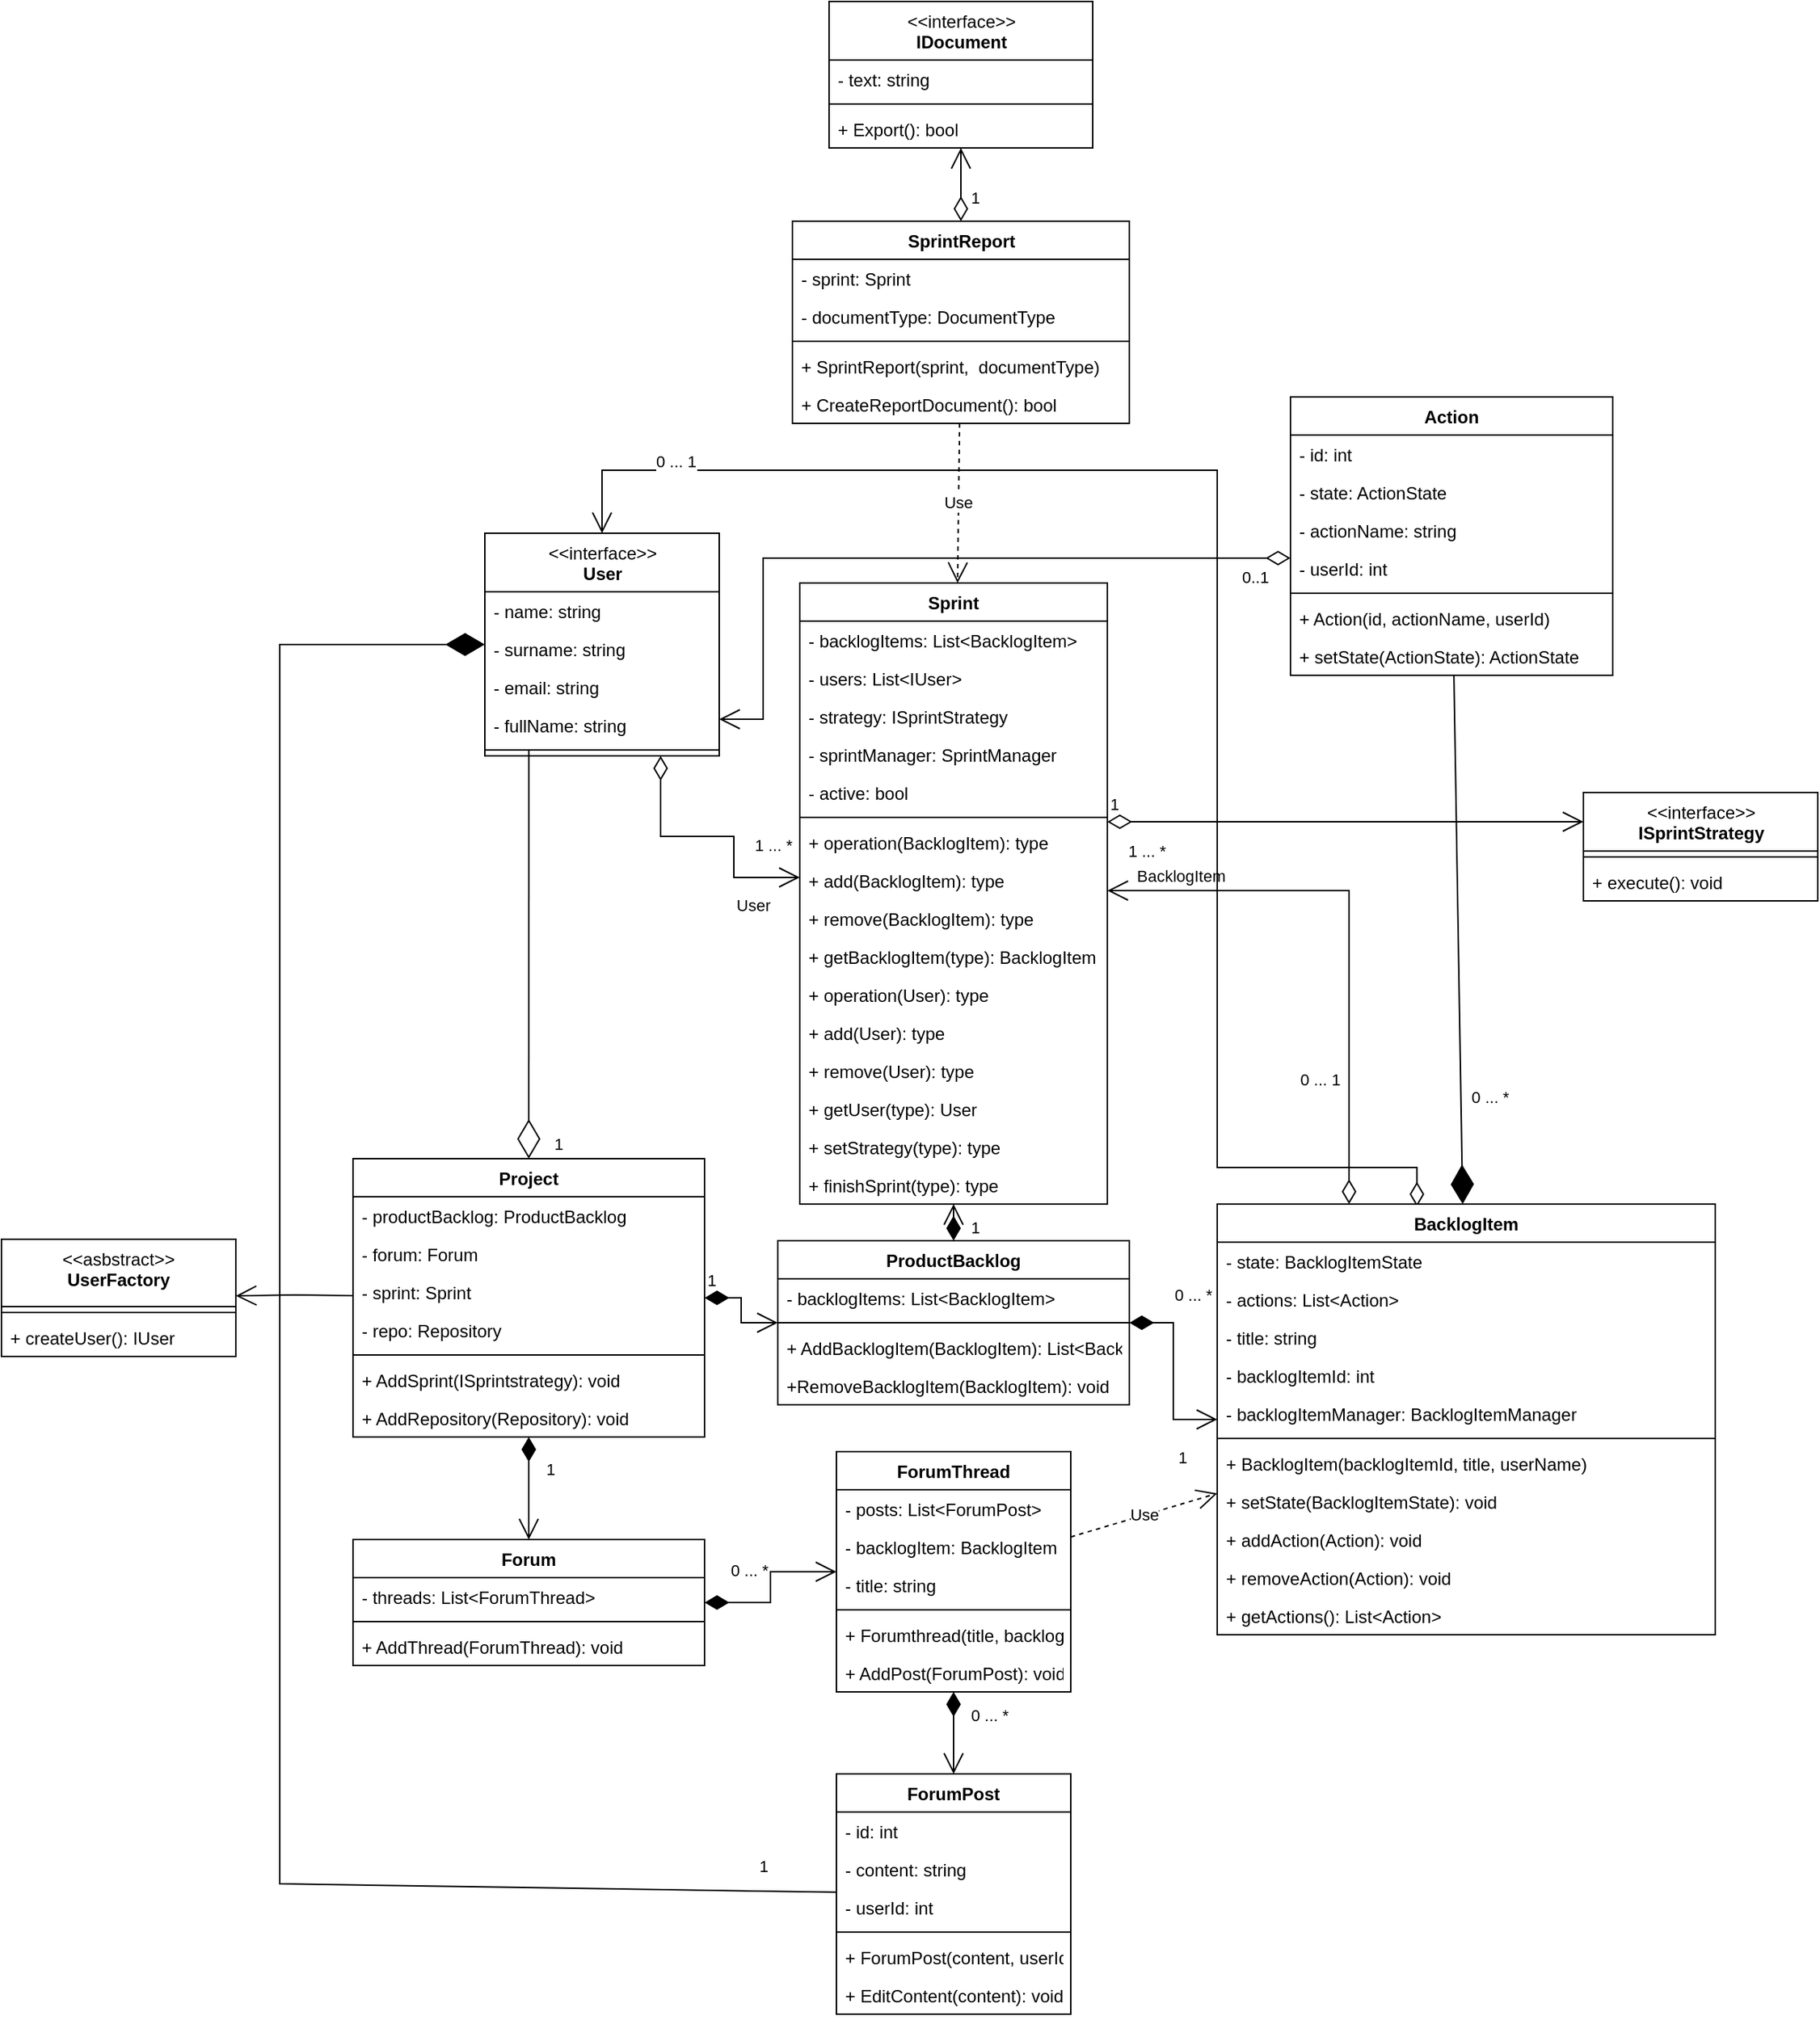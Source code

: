 <mxfile version="14.6.13" type="device" pages="9"><diagram id="ieLbrH79ACtAy-ipi3i_" name="UserBacklogItemSprintCompositPattern"><mxGraphModel dx="2512" dy="3032" grid="1" gridSize="10" guides="1" tooltips="1" connect="1" arrows="1" fold="1" page="1" pageScale="1" pageWidth="850" pageHeight="1100" math="0" shadow="0"><root><mxCell id="0"/><mxCell id="1" parent="0"/><mxCell id="IduEsjp6-cXOcpCKYAL_-6" value="Project" style="swimlane;fontStyle=1;align=center;verticalAlign=top;childLayout=stackLayout;horizontal=1;startSize=26;horizontalStack=0;resizeParent=1;resizeParentMax=0;resizeLast=0;collapsible=1;marginBottom=0;" parent="1" vertex="1"><mxGeometry x="-290" y="-400" width="240" height="190" as="geometry"/></mxCell><mxCell id="IduEsjp6-cXOcpCKYAL_-7" value="- productBacklog: ProductBacklog" style="text;strokeColor=none;fillColor=none;align=left;verticalAlign=top;spacingLeft=4;spacingRight=4;overflow=hidden;rotatable=0;points=[[0,0.5],[1,0.5]];portConstraint=eastwest;" parent="IduEsjp6-cXOcpCKYAL_-6" vertex="1"><mxGeometry y="26" width="240" height="26" as="geometry"/></mxCell><mxCell id="lh6EGBKAJM6FQOp0vTX7-6" value="- forum: Forum&#10;" style="text;strokeColor=none;fillColor=none;align=left;verticalAlign=top;spacingLeft=4;spacingRight=4;overflow=hidden;rotatable=0;points=[[0,0.5],[1,0.5]];portConstraint=eastwest;" vertex="1" parent="IduEsjp6-cXOcpCKYAL_-6"><mxGeometry y="52" width="240" height="26" as="geometry"/></mxCell><mxCell id="lh6EGBKAJM6FQOp0vTX7-7" value="- sprint: Sprint" style="text;strokeColor=none;fillColor=none;align=left;verticalAlign=top;spacingLeft=4;spacingRight=4;overflow=hidden;rotatable=0;points=[[0,0.5],[1,0.5]];portConstraint=eastwest;" vertex="1" parent="IduEsjp6-cXOcpCKYAL_-6"><mxGeometry y="78" width="240" height="26" as="geometry"/></mxCell><mxCell id="lh6EGBKAJM6FQOp0vTX7-8" value="- repo: Repository" style="text;strokeColor=none;fillColor=none;align=left;verticalAlign=top;spacingLeft=4;spacingRight=4;overflow=hidden;rotatable=0;points=[[0,0.5],[1,0.5]];portConstraint=eastwest;" vertex="1" parent="IduEsjp6-cXOcpCKYAL_-6"><mxGeometry y="104" width="240" height="26" as="geometry"/></mxCell><mxCell id="IduEsjp6-cXOcpCKYAL_-8" value="" style="line;strokeWidth=1;fillColor=none;align=left;verticalAlign=middle;spacingTop=-1;spacingLeft=3;spacingRight=3;rotatable=0;labelPosition=right;points=[];portConstraint=eastwest;" parent="IduEsjp6-cXOcpCKYAL_-6" vertex="1"><mxGeometry y="130" width="240" height="8" as="geometry"/></mxCell><mxCell id="IduEsjp6-cXOcpCKYAL_-9" value="+ AddSprint(ISprintstrategy): void" style="text;strokeColor=none;fillColor=none;align=left;verticalAlign=top;spacingLeft=4;spacingRight=4;overflow=hidden;rotatable=0;points=[[0,0.5],[1,0.5]];portConstraint=eastwest;" parent="IduEsjp6-cXOcpCKYAL_-6" vertex="1"><mxGeometry y="138" width="240" height="26" as="geometry"/></mxCell><mxCell id="lh6EGBKAJM6FQOp0vTX7-10" value="+ AddRepository(Repository): void" style="text;strokeColor=none;fillColor=none;align=left;verticalAlign=top;spacingLeft=4;spacingRight=4;overflow=hidden;rotatable=0;points=[[0,0.5],[1,0.5]];portConstraint=eastwest;" vertex="1" parent="IduEsjp6-cXOcpCKYAL_-6"><mxGeometry y="164" width="240" height="26" as="geometry"/></mxCell><mxCell id="IduEsjp6-cXOcpCKYAL_-10" value="ProductBacklog" style="swimlane;fontStyle=1;align=center;verticalAlign=top;childLayout=stackLayout;horizontal=1;startSize=26;horizontalStack=0;resizeParent=1;resizeParentMax=0;resizeLast=0;collapsible=1;marginBottom=0;" parent="1" vertex="1"><mxGeometry y="-344" width="240" height="112" as="geometry"/></mxCell><mxCell id="IduEsjp6-cXOcpCKYAL_-11" value="- backlogItems: List&lt;BacklogItem&gt;" style="text;strokeColor=none;fillColor=none;align=left;verticalAlign=top;spacingLeft=4;spacingRight=4;overflow=hidden;rotatable=0;points=[[0,0.5],[1,0.5]];portConstraint=eastwest;" parent="IduEsjp6-cXOcpCKYAL_-10" vertex="1"><mxGeometry y="26" width="240" height="26" as="geometry"/></mxCell><mxCell id="IduEsjp6-cXOcpCKYAL_-12" value="" style="line;strokeWidth=1;fillColor=none;align=left;verticalAlign=middle;spacingTop=-1;spacingLeft=3;spacingRight=3;rotatable=0;labelPosition=right;points=[];portConstraint=eastwest;" parent="IduEsjp6-cXOcpCKYAL_-10" vertex="1"><mxGeometry y="52" width="240" height="8" as="geometry"/></mxCell><mxCell id="IduEsjp6-cXOcpCKYAL_-13" value="+ AddBacklogItem(BacklogItem): List&lt;BacklogItem&gt;" style="text;strokeColor=none;fillColor=none;align=left;verticalAlign=top;spacingLeft=4;spacingRight=4;overflow=hidden;rotatable=0;points=[[0,0.5],[1,0.5]];portConstraint=eastwest;" parent="IduEsjp6-cXOcpCKYAL_-10" vertex="1"><mxGeometry y="60" width="240" height="26" as="geometry"/></mxCell><mxCell id="lh6EGBKAJM6FQOp0vTX7-12" value="+RemoveBacklogItem(BacklogItem): void" style="text;strokeColor=none;fillColor=none;align=left;verticalAlign=top;spacingLeft=4;spacingRight=4;overflow=hidden;rotatable=0;points=[[0,0.5],[1,0.5]];portConstraint=eastwest;" vertex="1" parent="IduEsjp6-cXOcpCKYAL_-10"><mxGeometry y="86" width="240" height="26" as="geometry"/></mxCell><mxCell id="IduEsjp6-cXOcpCKYAL_-36" value="0 ... *" style="endArrow=open;html=1;endSize=12;startArrow=diamondThin;startSize=14;startFill=1;edgeStyle=orthogonalEdgeStyle;align=left;verticalAlign=bottom;rounded=0;" parent="1" source="IduEsjp6-cXOcpCKYAL_-10" target="z0rBWE-q_GnfFvBPD_5R-1" edge="1"><mxGeometry x="-0.538" y="10" relative="1" as="geometry"><mxPoint x="-50" y="-123" as="sourcePoint"/><mxPoint x="340" y="-340" as="targetPoint"/><mxPoint as="offset"/></mxGeometry></mxCell><mxCell id="IduEsjp6-cXOcpCKYAL_-63" value="Sprint" style="swimlane;fontStyle=1;align=center;verticalAlign=top;childLayout=stackLayout;horizontal=1;startSize=26;horizontalStack=0;resizeParent=1;resizeParentMax=0;resizeLast=0;collapsible=1;marginBottom=0;" parent="1" vertex="1"><mxGeometry x="15" y="-793" width="210" height="424" as="geometry"/></mxCell><mxCell id="IduEsjp6-cXOcpCKYAL_-64" value="- backlogItems: List&lt;BacklogItem&gt;" style="text;strokeColor=none;fillColor=none;align=left;verticalAlign=top;spacingLeft=4;spacingRight=4;overflow=hidden;rotatable=0;points=[[0,0.5],[1,0.5]];portConstraint=eastwest;" parent="IduEsjp6-cXOcpCKYAL_-63" vertex="1"><mxGeometry y="26" width="210" height="26" as="geometry"/></mxCell><mxCell id="IduEsjp6-cXOcpCKYAL_-180" value="- users: List&lt;IUser&gt;" style="text;strokeColor=none;fillColor=none;align=left;verticalAlign=top;spacingLeft=4;spacingRight=4;overflow=hidden;rotatable=0;points=[[0,0.5],[1,0.5]];portConstraint=eastwest;" parent="IduEsjp6-cXOcpCKYAL_-63" vertex="1"><mxGeometry y="52" width="210" height="26" as="geometry"/></mxCell><mxCell id="LWbGJ7sx3r5PpOyo_5bD-20" value="- strategy: ISprintStrategy" style="text;strokeColor=none;fillColor=none;align=left;verticalAlign=top;spacingLeft=4;spacingRight=4;overflow=hidden;rotatable=0;points=[[0,0.5],[1,0.5]];portConstraint=eastwest;" parent="IduEsjp6-cXOcpCKYAL_-63" vertex="1"><mxGeometry y="78" width="210" height="26" as="geometry"/></mxCell><mxCell id="lh6EGBKAJM6FQOp0vTX7-1" value="- sprintManager: SprintManager" style="text;strokeColor=none;fillColor=none;align=left;verticalAlign=top;spacingLeft=4;spacingRight=4;overflow=hidden;rotatable=0;points=[[0,0.5],[1,0.5]];portConstraint=eastwest;" vertex="1" parent="IduEsjp6-cXOcpCKYAL_-63"><mxGeometry y="104" width="210" height="26" as="geometry"/></mxCell><mxCell id="lh6EGBKAJM6FQOp0vTX7-2" value="- active: bool" style="text;strokeColor=none;fillColor=none;align=left;verticalAlign=top;spacingLeft=4;spacingRight=4;overflow=hidden;rotatable=0;points=[[0,0.5],[1,0.5]];portConstraint=eastwest;" vertex="1" parent="IduEsjp6-cXOcpCKYAL_-63"><mxGeometry y="130" width="210" height="26" as="geometry"/></mxCell><mxCell id="IduEsjp6-cXOcpCKYAL_-65" value="" style="line;strokeWidth=1;fillColor=none;align=left;verticalAlign=middle;spacingTop=-1;spacingLeft=3;spacingRight=3;rotatable=0;labelPosition=right;points=[];portConstraint=eastwest;" parent="IduEsjp6-cXOcpCKYAL_-63" vertex="1"><mxGeometry y="156" width="210" height="8" as="geometry"/></mxCell><mxCell id="IduEsjp6-cXOcpCKYAL_-66" value="+ operation(BacklogItem): type" style="text;strokeColor=none;fillColor=none;align=left;verticalAlign=top;spacingLeft=4;spacingRight=4;overflow=hidden;rotatable=0;points=[[0,0.5],[1,0.5]];portConstraint=eastwest;" parent="IduEsjp6-cXOcpCKYAL_-63" vertex="1"><mxGeometry y="164" width="210" height="26" as="geometry"/></mxCell><mxCell id="IduEsjp6-cXOcpCKYAL_-104" value="+ add(BacklogItem): type" style="text;strokeColor=none;fillColor=none;align=left;verticalAlign=top;spacingLeft=4;spacingRight=4;overflow=hidden;rotatable=0;points=[[0,0.5],[1,0.5]];portConstraint=eastwest;" parent="IduEsjp6-cXOcpCKYAL_-63" vertex="1"><mxGeometry y="190" width="210" height="26" as="geometry"/></mxCell><mxCell id="IduEsjp6-cXOcpCKYAL_-108" value="+ remove(BacklogItem): type" style="text;strokeColor=none;fillColor=none;align=left;verticalAlign=top;spacingLeft=4;spacingRight=4;overflow=hidden;rotatable=0;points=[[0,0.5],[1,0.5]];portConstraint=eastwest;" parent="IduEsjp6-cXOcpCKYAL_-63" vertex="1"><mxGeometry y="216" width="210" height="26" as="geometry"/></mxCell><mxCell id="IduEsjp6-cXOcpCKYAL_-109" value="+ getBacklogItem(type): BacklogItem" style="text;strokeColor=none;fillColor=none;align=left;verticalAlign=top;spacingLeft=4;spacingRight=4;overflow=hidden;rotatable=0;points=[[0,0.5],[1,0.5]];portConstraint=eastwest;" parent="IduEsjp6-cXOcpCKYAL_-63" vertex="1"><mxGeometry y="242" width="210" height="26" as="geometry"/></mxCell><mxCell id="IduEsjp6-cXOcpCKYAL_-177" value="+ operation(User): type" style="text;strokeColor=none;fillColor=none;align=left;verticalAlign=top;spacingLeft=4;spacingRight=4;overflow=hidden;rotatable=0;points=[[0,0.5],[1,0.5]];portConstraint=eastwest;" parent="IduEsjp6-cXOcpCKYAL_-63" vertex="1"><mxGeometry y="268" width="210" height="26" as="geometry"/></mxCell><mxCell id="IduEsjp6-cXOcpCKYAL_-178" value="+ add(User): type" style="text;strokeColor=none;fillColor=none;align=left;verticalAlign=top;spacingLeft=4;spacingRight=4;overflow=hidden;rotatable=0;points=[[0,0.5],[1,0.5]];portConstraint=eastwest;" parent="IduEsjp6-cXOcpCKYAL_-63" vertex="1"><mxGeometry y="294" width="210" height="26" as="geometry"/></mxCell><mxCell id="IduEsjp6-cXOcpCKYAL_-179" value="+ remove(User): type" style="text;strokeColor=none;fillColor=none;align=left;verticalAlign=top;spacingLeft=4;spacingRight=4;overflow=hidden;rotatable=0;points=[[0,0.5],[1,0.5]];portConstraint=eastwest;" parent="IduEsjp6-cXOcpCKYAL_-63" vertex="1"><mxGeometry y="320" width="210" height="26" as="geometry"/></mxCell><mxCell id="IduEsjp6-cXOcpCKYAL_-181" value="+ getUser(type): User" style="text;strokeColor=none;fillColor=none;align=left;verticalAlign=top;spacingLeft=4;spacingRight=4;overflow=hidden;rotatable=0;points=[[0,0.5],[1,0.5]];portConstraint=eastwest;" parent="IduEsjp6-cXOcpCKYAL_-63" vertex="1"><mxGeometry y="346" width="210" height="26" as="geometry"/></mxCell><mxCell id="LWbGJ7sx3r5PpOyo_5bD-19" value="+ setStrategy(type): type" style="text;strokeColor=none;fillColor=none;align=left;verticalAlign=top;spacingLeft=4;spacingRight=4;overflow=hidden;rotatable=0;points=[[0,0.5],[1,0.5]];portConstraint=eastwest;" parent="IduEsjp6-cXOcpCKYAL_-63" vertex="1"><mxGeometry y="372" width="210" height="26" as="geometry"/></mxCell><mxCell id="LWbGJ7sx3r5PpOyo_5bD-21" value="+ finishSprint(type): type" style="text;strokeColor=none;fillColor=none;align=left;verticalAlign=top;spacingLeft=4;spacingRight=4;overflow=hidden;rotatable=0;points=[[0,0.5],[1,0.5]];portConstraint=eastwest;" parent="IduEsjp6-cXOcpCKYAL_-63" vertex="1"><mxGeometry y="398" width="210" height="26" as="geometry"/></mxCell><mxCell id="IduEsjp6-cXOcpCKYAL_-67" value="1" style="endArrow=open;html=1;endSize=12;startArrow=diamondThin;startSize=14;startFill=1;edgeStyle=orthogonalEdgeStyle;align=left;verticalAlign=bottom;rounded=0;" parent="1" source="IduEsjp6-cXOcpCKYAL_-10" target="IduEsjp6-cXOcpCKYAL_-63" edge="1"><mxGeometry x="-1" y="-10" relative="1" as="geometry"><mxPoint x="220" y="-453" as="sourcePoint"/><mxPoint x="250" y="-423" as="targetPoint"/><mxPoint as="offset"/></mxGeometry></mxCell><mxCell id="IduEsjp6-cXOcpCKYAL_-69" value="1" style="endArrow=open;html=1;endSize=12;startArrow=diamondThin;startSize=14;startFill=1;edgeStyle=orthogonalEdgeStyle;align=left;verticalAlign=bottom;rounded=0;" parent="1" source="IduEsjp6-cXOcpCKYAL_-6" target="IduEsjp6-cXOcpCKYAL_-10" edge="1"><mxGeometry x="-1" y="3" relative="1" as="geometry"><mxPoint x="-70" y="-340.42" as="sourcePoint"/><mxPoint x="20" y="-340.42" as="targetPoint"/></mxGeometry></mxCell><mxCell id="IduEsjp6-cXOcpCKYAL_-71" value="Forum" style="swimlane;fontStyle=1;align=center;verticalAlign=top;childLayout=stackLayout;horizontal=1;startSize=26;horizontalStack=0;resizeParent=1;resizeParentMax=0;resizeLast=0;collapsible=1;marginBottom=0;" parent="1" vertex="1"><mxGeometry x="-290" y="-140" width="240" height="86" as="geometry"/></mxCell><mxCell id="IduEsjp6-cXOcpCKYAL_-72" value="- threads: List&lt;ForumThread&gt;" style="text;strokeColor=none;fillColor=none;align=left;verticalAlign=top;spacingLeft=4;spacingRight=4;overflow=hidden;rotatable=0;points=[[0,0.5],[1,0.5]];portConstraint=eastwest;" parent="IduEsjp6-cXOcpCKYAL_-71" vertex="1"><mxGeometry y="26" width="240" height="26" as="geometry"/></mxCell><mxCell id="IduEsjp6-cXOcpCKYAL_-73" value="" style="line;strokeWidth=1;fillColor=none;align=left;verticalAlign=middle;spacingTop=-1;spacingLeft=3;spacingRight=3;rotatable=0;labelPosition=right;points=[];portConstraint=eastwest;" parent="IduEsjp6-cXOcpCKYAL_-71" vertex="1"><mxGeometry y="52" width="240" height="8" as="geometry"/></mxCell><mxCell id="IduEsjp6-cXOcpCKYAL_-74" value="+ AddThread(ForumThread): void" style="text;strokeColor=none;fillColor=none;align=left;verticalAlign=top;spacingLeft=4;spacingRight=4;overflow=hidden;rotatable=0;points=[[0,0.5],[1,0.5]];portConstraint=eastwest;" parent="IduEsjp6-cXOcpCKYAL_-71" vertex="1"><mxGeometry y="60" width="240" height="26" as="geometry"/></mxCell><mxCell id="IduEsjp6-cXOcpCKYAL_-82" value="ForumThread" style="swimlane;fontStyle=1;align=center;verticalAlign=top;childLayout=stackLayout;horizontal=1;startSize=26;horizontalStack=0;resizeParent=1;resizeParentMax=0;resizeLast=0;collapsible=1;marginBottom=0;" parent="1" vertex="1"><mxGeometry x="40" y="-200" width="160" height="164" as="geometry"/></mxCell><mxCell id="IduEsjp6-cXOcpCKYAL_-83" value="- posts: List&lt;ForumPost&gt;" style="text;strokeColor=none;fillColor=none;align=left;verticalAlign=top;spacingLeft=4;spacingRight=4;overflow=hidden;rotatable=0;points=[[0,0.5],[1,0.5]];portConstraint=eastwest;" parent="IduEsjp6-cXOcpCKYAL_-82" vertex="1"><mxGeometry y="26" width="160" height="26" as="geometry"/></mxCell><mxCell id="lh6EGBKAJM6FQOp0vTX7-14" value="- backlogItem: BacklogItem" style="text;strokeColor=none;fillColor=none;align=left;verticalAlign=top;spacingLeft=4;spacingRight=4;overflow=hidden;rotatable=0;points=[[0,0.5],[1,0.5]];portConstraint=eastwest;" vertex="1" parent="IduEsjp6-cXOcpCKYAL_-82"><mxGeometry y="52" width="160" height="26" as="geometry"/></mxCell><mxCell id="lh6EGBKAJM6FQOp0vTX7-15" value="- title: string" style="text;strokeColor=none;fillColor=none;align=left;verticalAlign=top;spacingLeft=4;spacingRight=4;overflow=hidden;rotatable=0;points=[[0,0.5],[1,0.5]];portConstraint=eastwest;" vertex="1" parent="IduEsjp6-cXOcpCKYAL_-82"><mxGeometry y="78" width="160" height="26" as="geometry"/></mxCell><mxCell id="IduEsjp6-cXOcpCKYAL_-84" value="" style="line;strokeWidth=1;fillColor=none;align=left;verticalAlign=middle;spacingTop=-1;spacingLeft=3;spacingRight=3;rotatable=0;labelPosition=right;points=[];portConstraint=eastwest;" parent="IduEsjp6-cXOcpCKYAL_-82" vertex="1"><mxGeometry y="104" width="160" height="8" as="geometry"/></mxCell><mxCell id="IduEsjp6-cXOcpCKYAL_-85" value="+ Forumthread(title, backlogItem)" style="text;strokeColor=none;fillColor=none;align=left;verticalAlign=top;spacingLeft=4;spacingRight=4;overflow=hidden;rotatable=0;points=[[0,0.5],[1,0.5]];portConstraint=eastwest;" parent="IduEsjp6-cXOcpCKYAL_-82" vertex="1"><mxGeometry y="112" width="160" height="26" as="geometry"/></mxCell><mxCell id="lh6EGBKAJM6FQOp0vTX7-16" value="+ AddPost(ForumPost): void" style="text;strokeColor=none;fillColor=none;align=left;verticalAlign=top;spacingLeft=4;spacingRight=4;overflow=hidden;rotatable=0;points=[[0,0.5],[1,0.5]];portConstraint=eastwest;" vertex="1" parent="IduEsjp6-cXOcpCKYAL_-82"><mxGeometry y="138" width="160" height="26" as="geometry"/></mxCell><mxCell id="IduEsjp6-cXOcpCKYAL_-87" value="1" style="endArrow=open;html=1;endSize=12;startArrow=diamondThin;startSize=14;startFill=1;edgeStyle=orthogonalEdgeStyle;align=left;verticalAlign=bottom;rounded=0;" parent="1" source="IduEsjp6-cXOcpCKYAL_-6" target="IduEsjp6-cXOcpCKYAL_-71" edge="1"><mxGeometry x="-0.111" y="10" relative="1" as="geometry"><mxPoint x="-140" y="-273" as="sourcePoint"/><mxPoint x="20" y="-273" as="targetPoint"/><mxPoint as="offset"/></mxGeometry></mxCell><mxCell id="IduEsjp6-cXOcpCKYAL_-88" value="0 ... *" style="endArrow=open;html=1;endSize=12;startArrow=diamondThin;startSize=14;startFill=1;edgeStyle=orthogonalEdgeStyle;align=left;verticalAlign=bottom;rounded=0;" parent="1" source="IduEsjp6-cXOcpCKYAL_-71" target="IduEsjp6-cXOcpCKYAL_-82" edge="1"><mxGeometry x="-0.714" y="13" relative="1" as="geometry"><mxPoint x="-140" y="-153" as="sourcePoint"/><mxPoint x="20" y="-153" as="targetPoint"/><mxPoint as="offset"/></mxGeometry></mxCell><mxCell id="IduEsjp6-cXOcpCKYAL_-89" value="Use" style="endArrow=open;endSize=12;dashed=1;html=1;rounded=0;" parent="1" source="IduEsjp6-cXOcpCKYAL_-82" target="z0rBWE-q_GnfFvBPD_5R-1" edge="1"><mxGeometry width="160" relative="1" as="geometry"><mxPoint x="110" y="-23" as="sourcePoint"/><mxPoint x="350" y="-293" as="targetPoint"/></mxGeometry></mxCell><mxCell id="IduEsjp6-cXOcpCKYAL_-90" value="1" style="edgeLabel;html=1;align=center;verticalAlign=middle;resizable=0;points=[];" parent="IduEsjp6-cXOcpCKYAL_-89" vertex="1" connectable="0"><mxGeometry x="-0.402" y="1" relative="1" as="geometry"><mxPoint x="46" y="-45" as="offset"/></mxGeometry></mxCell><mxCell id="IduEsjp6-cXOcpCKYAL_-95" value="ForumPost" style="swimlane;fontStyle=1;align=center;verticalAlign=top;childLayout=stackLayout;horizontal=1;startSize=26;horizontalStack=0;resizeParent=1;resizeParentMax=0;resizeLast=0;collapsible=1;marginBottom=0;" parent="1" vertex="1"><mxGeometry x="40" y="20" width="160" height="164" as="geometry"/></mxCell><mxCell id="IduEsjp6-cXOcpCKYAL_-96" value="- id: int" style="text;strokeColor=none;fillColor=none;align=left;verticalAlign=top;spacingLeft=4;spacingRight=4;overflow=hidden;rotatable=0;points=[[0,0.5],[1,0.5]];portConstraint=eastwest;" parent="IduEsjp6-cXOcpCKYAL_-95" vertex="1"><mxGeometry y="26" width="160" height="26" as="geometry"/></mxCell><mxCell id="lh6EGBKAJM6FQOp0vTX7-18" value="- content: string" style="text;strokeColor=none;fillColor=none;align=left;verticalAlign=top;spacingLeft=4;spacingRight=4;overflow=hidden;rotatable=0;points=[[0,0.5],[1,0.5]];portConstraint=eastwest;" vertex="1" parent="IduEsjp6-cXOcpCKYAL_-95"><mxGeometry y="52" width="160" height="26" as="geometry"/></mxCell><mxCell id="lh6EGBKAJM6FQOp0vTX7-19" value="- userId: int" style="text;strokeColor=none;fillColor=none;align=left;verticalAlign=top;spacingLeft=4;spacingRight=4;overflow=hidden;rotatable=0;points=[[0,0.5],[1,0.5]];portConstraint=eastwest;" vertex="1" parent="IduEsjp6-cXOcpCKYAL_-95"><mxGeometry y="78" width="160" height="26" as="geometry"/></mxCell><mxCell id="IduEsjp6-cXOcpCKYAL_-97" value="" style="line;strokeWidth=1;fillColor=none;align=left;verticalAlign=middle;spacingTop=-1;spacingLeft=3;spacingRight=3;rotatable=0;labelPosition=right;points=[];portConstraint=eastwest;" parent="IduEsjp6-cXOcpCKYAL_-95" vertex="1"><mxGeometry y="104" width="160" height="8" as="geometry"/></mxCell><mxCell id="IduEsjp6-cXOcpCKYAL_-98" value="+ ForumPost(content, userId)" style="text;strokeColor=none;fillColor=none;align=left;verticalAlign=top;spacingLeft=4;spacingRight=4;overflow=hidden;rotatable=0;points=[[0,0.5],[1,0.5]];portConstraint=eastwest;" parent="IduEsjp6-cXOcpCKYAL_-95" vertex="1"><mxGeometry y="112" width="160" height="26" as="geometry"/></mxCell><mxCell id="lh6EGBKAJM6FQOp0vTX7-20" value="+ EditContent(content): void" style="text;strokeColor=none;fillColor=none;align=left;verticalAlign=top;spacingLeft=4;spacingRight=4;overflow=hidden;rotatable=0;points=[[0,0.5],[1,0.5]];portConstraint=eastwest;" vertex="1" parent="IduEsjp6-cXOcpCKYAL_-95"><mxGeometry y="138" width="160" height="26" as="geometry"/></mxCell><mxCell id="IduEsjp6-cXOcpCKYAL_-99" value="0 ... *" style="endArrow=open;html=1;endSize=12;startArrow=diamondThin;startSize=14;startFill=1;edgeStyle=orthogonalEdgeStyle;align=left;verticalAlign=bottom;rounded=0;" parent="1" source="IduEsjp6-cXOcpCKYAL_-82" target="IduEsjp6-cXOcpCKYAL_-95" edge="1"><mxGeometry x="-0.111" y="10" relative="1" as="geometry"><mxPoint x="-210" y="-43" as="sourcePoint"/><mxPoint x="-50" y="-43" as="targetPoint"/><mxPoint as="offset"/></mxGeometry></mxCell><mxCell id="IduEsjp6-cXOcpCKYAL_-105" value="BacklogItem" style="endArrow=open;html=1;endSize=12;startArrow=diamondThin;startSize=14;startFill=0;edgeStyle=orthogonalEdgeStyle;rounded=0;" parent="1" target="IduEsjp6-cXOcpCKYAL_-63" edge="1" source="z0rBWE-q_GnfFvBPD_5R-1"><mxGeometry x="0.735" y="-10" relative="1" as="geometry"><mxPoint x="390" y="-383" as="sourcePoint"/><mxPoint x="260" y="-623" as="targetPoint"/><Array as="points"><mxPoint x="390" y="-583"/></Array><mxPoint as="offset"/></mxGeometry></mxCell><mxCell id="IduEsjp6-cXOcpCKYAL_-107" value="1 ... *" style="edgeLabel;resizable=0;html=1;align=right;verticalAlign=top;" parent="IduEsjp6-cXOcpCKYAL_-105" connectable="0" vertex="1"><mxGeometry x="1" relative="1" as="geometry"><mxPoint x="40" y="-40" as="offset"/></mxGeometry></mxCell><mxCell id="IduEsjp6-cXOcpCKYAL_-118" value="&amp;lt;&amp;lt;asbstract&amp;gt;&amp;gt;&lt;br&gt;&lt;b&gt;UserFactory&lt;/b&gt;" style="swimlane;fontStyle=0;align=center;verticalAlign=top;childLayout=stackLayout;horizontal=1;startSize=46;horizontalStack=0;resizeParent=1;resizeParentMax=0;resizeLast=0;collapsible=1;marginBottom=0;whiteSpace=wrap;html=1;" parent="1" vertex="1"><mxGeometry x="-530" y="-345" width="160" height="80" as="geometry"/></mxCell><mxCell id="IduEsjp6-cXOcpCKYAL_-120" value="" style="line;strokeWidth=1;fillColor=none;align=left;verticalAlign=middle;spacingTop=-1;spacingLeft=3;spacingRight=3;rotatable=0;labelPosition=right;points=[];portConstraint=eastwest;" parent="IduEsjp6-cXOcpCKYAL_-118" vertex="1"><mxGeometry y="46" width="160" height="8" as="geometry"/></mxCell><mxCell id="IduEsjp6-cXOcpCKYAL_-121" value="+ createUser(): IUser" style="text;strokeColor=none;fillColor=none;align=left;verticalAlign=top;spacingLeft=4;spacingRight=4;overflow=hidden;rotatable=0;points=[[0,0.5],[1,0.5]];portConstraint=eastwest;" parent="IduEsjp6-cXOcpCKYAL_-118" vertex="1"><mxGeometry y="54" width="160" height="26" as="geometry"/></mxCell><mxCell id="IduEsjp6-cXOcpCKYAL_-176" value="" style="endArrow=open;endFill=1;endSize=12;html=1;rounded=0;" parent="1" source="IduEsjp6-cXOcpCKYAL_-6" target="IduEsjp6-cXOcpCKYAL_-118" edge="1"><mxGeometry width="160" relative="1" as="geometry"><mxPoint x="-390" y="-503" as="sourcePoint"/><mxPoint x="-230" y="-503" as="targetPoint"/><Array as="points"><mxPoint x="-330" y="-307"/></Array></mxGeometry></mxCell><mxCell id="IduEsjp6-cXOcpCKYAL_-183" value="User" style="endArrow=open;html=1;endSize=12;startArrow=diamondThin;startSize=14;startFill=0;edgeStyle=orthogonalEdgeStyle;rounded=0;" parent="1" source="lh6EGBKAJM6FQOp0vTX7-21" target="IduEsjp6-cXOcpCKYAL_-63" edge="1"><mxGeometry x="0.633" y="-19" relative="1" as="geometry"><mxPoint x="-80" y="-610" as="sourcePoint"/><mxPoint x="-220" y="-543" as="targetPoint"/><Array as="points"><mxPoint x="-80" y="-620"/><mxPoint x="-30" y="-620"/><mxPoint x="-30" y="-592"/></Array><mxPoint as="offset"/></mxGeometry></mxCell><mxCell id="IduEsjp6-cXOcpCKYAL_-184" value="1 ... *" style="edgeLabel;resizable=0;html=1;align=right;verticalAlign=top;" parent="IduEsjp6-cXOcpCKYAL_-183" connectable="0" vertex="1"><mxGeometry x="1" relative="1" as="geometry"><mxPoint x="-5" y="-35" as="offset"/></mxGeometry></mxCell><mxCell id="IduEsjp6-cXOcpCKYAL_-185" value="0 ... 1" style="endArrow=open;html=1;endSize=12;startArrow=diamondThin;startSize=14;startFill=0;edgeStyle=orthogonalEdgeStyle;align=left;verticalAlign=bottom;rounded=0;exitX=0.401;exitY=0.006;exitDx=0;exitDy=0;exitPerimeter=0;" parent="1" source="z0rBWE-q_GnfFvBPD_5R-1" target="lh6EGBKAJM6FQOp0vTX7-21" edge="1"><mxGeometry x="0.928" y="35" relative="1" as="geometry"><mxPoint x="400" y="-383" as="sourcePoint"/><mxPoint x="-150" y="-610" as="targetPoint"/><Array as="points"><mxPoint x="436" y="-394"/><mxPoint x="300" y="-394"/><mxPoint x="300" y="-870"/><mxPoint x="-120" y="-870"/></Array><mxPoint as="offset"/></mxGeometry></mxCell><mxCell id="IduEsjp6-cXOcpCKYAL_-187" value="0 ... 1" style="edgeLabel;html=1;align=center;verticalAlign=middle;resizable=0;points=[];" parent="IduEsjp6-cXOcpCKYAL_-185" vertex="1" connectable="0"><mxGeometry x="-0.621" relative="1" as="geometry"><mxPoint x="70" y="-14" as="offset"/></mxGeometry></mxCell><mxCell id="IduEsjp6-cXOcpCKYAL_-201" value="" style="endArrow=diamondThin;endFill=1;endSize=24;html=1;rounded=0;" parent="1" source="5W1wlk8ripeV42ZSWRrV-1" target="z0rBWE-q_GnfFvBPD_5R-1" edge="1"><mxGeometry width="160" relative="1" as="geometry"><mxPoint x="437.5" y="-697" as="sourcePoint"/><mxPoint x="490" y="-380" as="targetPoint"/></mxGeometry></mxCell><mxCell id="IduEsjp6-cXOcpCKYAL_-202" value="0 ... *" style="edgeLabel;html=1;align=center;verticalAlign=middle;resizable=0;points=[];" parent="IduEsjp6-cXOcpCKYAL_-201" vertex="1" connectable="0"><mxGeometry x="-0.561" y="-1" relative="1" as="geometry"><mxPoint x="24" y="208" as="offset"/></mxGeometry></mxCell><mxCell id="IduEsjp6-cXOcpCKYAL_-203" value="" style="endArrow=open;html=1;endSize=12;startArrow=diamondThin;startSize=14;startFill=0;edgeStyle=orthogonalEdgeStyle;rounded=0;" parent="1" source="5W1wlk8ripeV42ZSWRrV-1" target="lh6EGBKAJM6FQOp0vTX7-21" edge="1"><mxGeometry relative="1" as="geometry"><mxPoint x="280" y="-783" as="sourcePoint"/><mxPoint x="-70" y="-750" as="targetPoint"/><Array as="points"><mxPoint x="-10" y="-810"/><mxPoint x="-10" y="-700"/><mxPoint x="-70" y="-700"/></Array></mxGeometry></mxCell><mxCell id="IduEsjp6-cXOcpCKYAL_-204" value="0..1" style="edgeLabel;resizable=0;html=1;align=left;verticalAlign=top;" parent="IduEsjp6-cXOcpCKYAL_-203" connectable="0" vertex="1"><mxGeometry x="-1" relative="1" as="geometry"><mxPoint x="-35" as="offset"/></mxGeometry></mxCell><mxCell id="IduEsjp6-cXOcpCKYAL_-206" value="" style="endArrow=diamondThin;endFill=0;endSize=24;html=1;rounded=0;entryX=0.5;entryY=0;entryDx=0;entryDy=0;exitX=0.188;exitY=0.5;exitDx=0;exitDy=0;exitPerimeter=0;" parent="1" target="IduEsjp6-cXOcpCKYAL_-6" edge="1" source="lh6EGBKAJM6FQOp0vTX7-22"><mxGeometry width="160" relative="1" as="geometry"><mxPoint x="-110" y="-600" as="sourcePoint"/><mxPoint x="-160" y="-453" as="targetPoint"/><Array as="points"/></mxGeometry></mxCell><mxCell id="IduEsjp6-cXOcpCKYAL_-207" value="1" style="edgeLabel;html=1;align=center;verticalAlign=middle;resizable=0;points=[];" parent="IduEsjp6-cXOcpCKYAL_-206" vertex="1" connectable="0"><mxGeometry x="0.912" y="-1" relative="1" as="geometry"><mxPoint x="21" y="2" as="offset"/></mxGeometry></mxCell><mxCell id="s0Vpxp5yabgJyEkd761B-1" value="" style="endArrow=diamondThin;endFill=1;endSize=24;html=1;rounded=0;" parent="1" source="IduEsjp6-cXOcpCKYAL_-95" target="lh6EGBKAJM6FQOp0vTX7-21" edge="1"><mxGeometry width="160" relative="1" as="geometry"><mxPoint x="-190" y="-43" as="sourcePoint"/><mxPoint x="-220" y="-560" as="targetPoint"/><Array as="points"><mxPoint x="-340" y="95"/><mxPoint x="-340" y="64"/><mxPoint x="-340" y="-46"/><mxPoint x="-340" y="-751"/></Array></mxGeometry></mxCell><mxCell id="s0Vpxp5yabgJyEkd761B-2" value="1" style="edgeLabel;html=1;align=center;verticalAlign=middle;resizable=0;points=[];" parent="s0Vpxp5yabgJyEkd761B-1" vertex="1" connectable="0"><mxGeometry x="-0.887" y="2" relative="1" as="geometry"><mxPoint x="27" y="-19" as="offset"/></mxGeometry></mxCell><mxCell id="z0rBWE-q_GnfFvBPD_5R-1" value="BacklogItem" style="swimlane;fontStyle=1;align=center;verticalAlign=top;childLayout=stackLayout;horizontal=1;startSize=26;horizontalStack=0;resizeParent=1;resizeParentMax=0;resizeLast=0;collapsible=1;marginBottom=0;" parent="1" vertex="1"><mxGeometry x="300" y="-369" width="340" height="294" as="geometry"/></mxCell><mxCell id="z0rBWE-q_GnfFvBPD_5R-2" value="- state: BacklogItemState" style="text;strokeColor=none;fillColor=none;align=left;verticalAlign=top;spacingLeft=4;spacingRight=4;overflow=hidden;rotatable=0;points=[[0,0.5],[1,0.5]];portConstraint=eastwest;" parent="z0rBWE-q_GnfFvBPD_5R-1" vertex="1"><mxGeometry y="26" width="340" height="26" as="geometry"/></mxCell><mxCell id="5W1wlk8ripeV42ZSWRrV-5" value="- actions: List&lt;Action&gt;" style="text;strokeColor=none;fillColor=none;align=left;verticalAlign=top;spacingLeft=4;spacingRight=4;overflow=hidden;rotatable=0;points=[[0,0.5],[1,0.5]];portConstraint=eastwest;" parent="z0rBWE-q_GnfFvBPD_5R-1" vertex="1"><mxGeometry y="52" width="340" height="26" as="geometry"/></mxCell><mxCell id="lh6EGBKAJM6FQOp0vTX7-4" value="- title: string" style="text;strokeColor=none;fillColor=none;align=left;verticalAlign=top;spacingLeft=4;spacingRight=4;overflow=hidden;rotatable=0;points=[[0,0.5],[1,0.5]];portConstraint=eastwest;" vertex="1" parent="z0rBWE-q_GnfFvBPD_5R-1"><mxGeometry y="78" width="340" height="26" as="geometry"/></mxCell><mxCell id="lh6EGBKAJM6FQOp0vTX7-5" value="- backlogItemId: int" style="text;strokeColor=none;fillColor=none;align=left;verticalAlign=top;spacingLeft=4;spacingRight=4;overflow=hidden;rotatable=0;points=[[0,0.5],[1,0.5]];portConstraint=eastwest;" vertex="1" parent="z0rBWE-q_GnfFvBPD_5R-1"><mxGeometry y="104" width="340" height="26" as="geometry"/></mxCell><mxCell id="z0rBWE-q_GnfFvBPD_5R-5" value="- backlogItemManager: BacklogItemManager" style="text;strokeColor=none;fillColor=none;align=left;verticalAlign=top;spacingLeft=4;spacingRight=4;overflow=hidden;rotatable=0;points=[[0,0.5],[1,0.5]];portConstraint=eastwest;" parent="z0rBWE-q_GnfFvBPD_5R-1" vertex="1"><mxGeometry y="130" width="340" height="26" as="geometry"/></mxCell><mxCell id="z0rBWE-q_GnfFvBPD_5R-3" value="" style="line;strokeWidth=1;fillColor=none;align=left;verticalAlign=middle;spacingTop=-1;spacingLeft=3;spacingRight=3;rotatable=0;labelPosition=right;points=[];portConstraint=eastwest;" parent="z0rBWE-q_GnfFvBPD_5R-1" vertex="1"><mxGeometry y="156" width="340" height="8" as="geometry"/></mxCell><mxCell id="lh6EGBKAJM6FQOp0vTX7-3" value="+ BacklogItem(backlogItemId, title, userName)" style="text;strokeColor=none;fillColor=none;align=left;verticalAlign=top;spacingLeft=4;spacingRight=4;overflow=hidden;rotatable=0;points=[[0,0.5],[1,0.5]];portConstraint=eastwest;" vertex="1" parent="z0rBWE-q_GnfFvBPD_5R-1"><mxGeometry y="164" width="340" height="26" as="geometry"/></mxCell><mxCell id="z0rBWE-q_GnfFvBPD_5R-4" value="+ setState(BacklogItemState): void" style="text;strokeColor=none;fillColor=none;align=left;verticalAlign=top;spacingLeft=4;spacingRight=4;overflow=hidden;rotatable=0;points=[[0,0.5],[1,0.5]];portConstraint=eastwest;" parent="z0rBWE-q_GnfFvBPD_5R-1" vertex="1"><mxGeometry y="190" width="340" height="26" as="geometry"/></mxCell><mxCell id="5W1wlk8ripeV42ZSWRrV-9" value="+ addAction(Action): void" style="text;strokeColor=none;fillColor=none;align=left;verticalAlign=top;spacingLeft=4;spacingRight=4;overflow=hidden;rotatable=0;points=[[0,0.5],[1,0.5]];portConstraint=eastwest;" parent="z0rBWE-q_GnfFvBPD_5R-1" vertex="1"><mxGeometry y="216" width="340" height="26" as="geometry"/></mxCell><mxCell id="5W1wlk8ripeV42ZSWRrV-7" value="+ removeAction(Action): void" style="text;strokeColor=none;fillColor=none;align=left;verticalAlign=top;spacingLeft=4;spacingRight=4;overflow=hidden;rotatable=0;points=[[0,0.5],[1,0.5]];portConstraint=eastwest;" parent="z0rBWE-q_GnfFvBPD_5R-1" vertex="1"><mxGeometry y="242" width="340" height="26" as="geometry"/></mxCell><mxCell id="5W1wlk8ripeV42ZSWRrV-8" value="+ getActions(): List&lt;Action&gt;" style="text;strokeColor=none;fillColor=none;align=left;verticalAlign=top;spacingLeft=4;spacingRight=4;overflow=hidden;rotatable=0;points=[[0,0.5],[1,0.5]];portConstraint=eastwest;" parent="z0rBWE-q_GnfFvBPD_5R-1" vertex="1"><mxGeometry y="268" width="340" height="26" as="geometry"/></mxCell><mxCell id="5W1wlk8ripeV42ZSWRrV-1" value="Action" style="swimlane;fontStyle=1;align=center;verticalAlign=top;childLayout=stackLayout;horizontal=1;startSize=26;horizontalStack=0;resizeParent=1;resizeParentMax=0;resizeLast=0;collapsible=1;marginBottom=0;" parent="1" vertex="1"><mxGeometry x="350" y="-920" width="220" height="190" as="geometry"/></mxCell><mxCell id="lh6EGBKAJM6FQOp0vTX7-34" value="- id: int" style="text;strokeColor=none;fillColor=none;align=left;verticalAlign=top;spacingLeft=4;spacingRight=4;overflow=hidden;rotatable=0;points=[[0,0.5],[1,0.5]];portConstraint=eastwest;" vertex="1" parent="5W1wlk8ripeV42ZSWRrV-1"><mxGeometry y="26" width="220" height="26" as="geometry"/></mxCell><mxCell id="5W1wlk8ripeV42ZSWRrV-2" value="- state: ActionState" style="text;strokeColor=none;fillColor=none;align=left;verticalAlign=top;spacingLeft=4;spacingRight=4;overflow=hidden;rotatable=0;points=[[0,0.5],[1,0.5]];portConstraint=eastwest;" parent="5W1wlk8ripeV42ZSWRrV-1" vertex="1"><mxGeometry y="52" width="220" height="26" as="geometry"/></mxCell><mxCell id="lh6EGBKAJM6FQOp0vTX7-31" value="- actionName: string" style="text;strokeColor=none;fillColor=none;align=left;verticalAlign=top;spacingLeft=4;spacingRight=4;overflow=hidden;rotatable=0;points=[[0,0.5],[1,0.5]];portConstraint=eastwest;" vertex="1" parent="5W1wlk8ripeV42ZSWRrV-1"><mxGeometry y="78" width="220" height="26" as="geometry"/></mxCell><mxCell id="lh6EGBKAJM6FQOp0vTX7-32" value="- userId: int" style="text;strokeColor=none;fillColor=none;align=left;verticalAlign=top;spacingLeft=4;spacingRight=4;overflow=hidden;rotatable=0;points=[[0,0.5],[1,0.5]];portConstraint=eastwest;" vertex="1" parent="5W1wlk8ripeV42ZSWRrV-1"><mxGeometry y="104" width="220" height="26" as="geometry"/></mxCell><mxCell id="5W1wlk8ripeV42ZSWRrV-3" value="" style="line;strokeWidth=1;fillColor=none;align=left;verticalAlign=middle;spacingTop=-1;spacingLeft=3;spacingRight=3;rotatable=0;labelPosition=right;points=[];portConstraint=eastwest;" parent="5W1wlk8ripeV42ZSWRrV-1" vertex="1"><mxGeometry y="130" width="220" height="8" as="geometry"/></mxCell><mxCell id="lh6EGBKAJM6FQOp0vTX7-33" value="+ Action(id, actionName, userId)" style="text;strokeColor=none;fillColor=none;align=left;verticalAlign=top;spacingLeft=4;spacingRight=4;overflow=hidden;rotatable=0;points=[[0,0.5],[1,0.5]];portConstraint=eastwest;" vertex="1" parent="5W1wlk8ripeV42ZSWRrV-1"><mxGeometry y="138" width="220" height="26" as="geometry"/></mxCell><mxCell id="5W1wlk8ripeV42ZSWRrV-4" value="+ setState(ActionState): ActionState" style="text;strokeColor=none;fillColor=none;align=left;verticalAlign=top;spacingLeft=4;spacingRight=4;overflow=hidden;rotatable=0;points=[[0,0.5],[1,0.5]];portConstraint=eastwest;" parent="5W1wlk8ripeV42ZSWRrV-1" vertex="1"><mxGeometry y="164" width="220" height="26" as="geometry"/></mxCell><mxCell id="qxlsl8Si-Sx8MfhtxTHy-1" value="SprintReport" style="swimlane;fontStyle=1;align=center;verticalAlign=top;childLayout=stackLayout;horizontal=1;startSize=26;horizontalStack=0;resizeParent=1;resizeParentMax=0;resizeLast=0;collapsible=1;marginBottom=0;html=1;" parent="1" vertex="1"><mxGeometry x="10" y="-1040" width="230" height="138" as="geometry"/></mxCell><mxCell id="qxlsl8Si-Sx8MfhtxTHy-2" value="- sprint: Sprint" style="text;strokeColor=none;fillColor=none;align=left;verticalAlign=top;spacingLeft=4;spacingRight=4;overflow=hidden;rotatable=0;points=[[0,0.5],[1,0.5]];portConstraint=eastwest;html=1;" parent="qxlsl8Si-Sx8MfhtxTHy-1" vertex="1"><mxGeometry y="26" width="230" height="26" as="geometry"/></mxCell><mxCell id="lh6EGBKAJM6FQOp0vTX7-29" value="- documentType: DocumentType" style="text;strokeColor=none;fillColor=none;align=left;verticalAlign=top;spacingLeft=4;spacingRight=4;overflow=hidden;rotatable=0;points=[[0,0.5],[1,0.5]];portConstraint=eastwest;html=1;" vertex="1" parent="qxlsl8Si-Sx8MfhtxTHy-1"><mxGeometry y="52" width="230" height="26" as="geometry"/></mxCell><mxCell id="qxlsl8Si-Sx8MfhtxTHy-3" value="" style="line;strokeWidth=1;fillColor=none;align=left;verticalAlign=middle;spacingTop=-1;spacingLeft=3;spacingRight=3;rotatable=0;labelPosition=right;points=[];portConstraint=eastwest;html=1;" parent="qxlsl8Si-Sx8MfhtxTHy-1" vertex="1"><mxGeometry y="78" width="230" height="8" as="geometry"/></mxCell><mxCell id="qxlsl8Si-Sx8MfhtxTHy-4" value="+ SprintReport(sprint,&amp;nbsp; documentType)" style="text;strokeColor=none;fillColor=none;align=left;verticalAlign=top;spacingLeft=4;spacingRight=4;overflow=hidden;rotatable=0;points=[[0,0.5],[1,0.5]];portConstraint=eastwest;html=1;" parent="qxlsl8Si-Sx8MfhtxTHy-1" vertex="1"><mxGeometry y="86" width="230" height="26" as="geometry"/></mxCell><mxCell id="lh6EGBKAJM6FQOp0vTX7-30" value="+ CreateReportDocument(): bool" style="text;strokeColor=none;fillColor=none;align=left;verticalAlign=top;spacingLeft=4;spacingRight=4;overflow=hidden;rotatable=0;points=[[0,0.5],[1,0.5]];portConstraint=eastwest;html=1;" vertex="1" parent="qxlsl8Si-Sx8MfhtxTHy-1"><mxGeometry y="112" width="230" height="26" as="geometry"/></mxCell><mxCell id="fTCUA1r7CbO6h6nOAZBy-9" value="&lt;span style=&quot;font-weight: normal&quot;&gt;&amp;lt;&amp;lt;interface&amp;gt;&amp;gt;&lt;br&gt;&lt;/span&gt;IDocument" style="swimlane;fontStyle=1;align=center;verticalAlign=top;childLayout=stackLayout;horizontal=1;startSize=40;horizontalStack=0;resizeParent=1;resizeParentMax=0;resizeLast=0;collapsible=1;marginBottom=0;html=1;" parent="1" vertex="1"><mxGeometry x="35" y="-1190" width="180" height="100" as="geometry"/></mxCell><mxCell id="fTCUA1r7CbO6h6nOAZBy-10" value="- text: string" style="text;strokeColor=none;fillColor=none;align=left;verticalAlign=top;spacingLeft=4;spacingRight=4;overflow=hidden;rotatable=0;points=[[0,0.5],[1,0.5]];portConstraint=eastwest;" parent="fTCUA1r7CbO6h6nOAZBy-9" vertex="1"><mxGeometry y="40" width="180" height="26" as="geometry"/></mxCell><mxCell id="fTCUA1r7CbO6h6nOAZBy-11" value="" style="line;strokeWidth=1;fillColor=none;align=left;verticalAlign=middle;spacingTop=-1;spacingLeft=3;spacingRight=3;rotatable=0;labelPosition=right;points=[];portConstraint=eastwest;" parent="fTCUA1r7CbO6h6nOAZBy-9" vertex="1"><mxGeometry y="66" width="180" height="8" as="geometry"/></mxCell><mxCell id="fTCUA1r7CbO6h6nOAZBy-12" value="+ Export(): bool" style="text;strokeColor=none;fillColor=none;align=left;verticalAlign=top;spacingLeft=4;spacingRight=4;overflow=hidden;rotatable=0;points=[[0,0.5],[1,0.5]];portConstraint=eastwest;" parent="fTCUA1r7CbO6h6nOAZBy-9" vertex="1"><mxGeometry y="74" width="180" height="26" as="geometry"/></mxCell><mxCell id="jK1bYX-JpM6B-8-K3iQt-1" value="Use" style="endArrow=open;endSize=12;dashed=1;html=1;rounded=0;" parent="1" source="qxlsl8Si-Sx8MfhtxTHy-1" target="IduEsjp6-cXOcpCKYAL_-63" edge="1"><mxGeometry width="160" relative="1" as="geometry"><mxPoint x="260" y="-813" as="sourcePoint"/><mxPoint x="350" y="-923" as="targetPoint"/></mxGeometry></mxCell><mxCell id="pVMzUh2ueAvP_wrPLHni-1" value="1" style="endArrow=open;html=1;endSize=12;startArrow=diamondThin;startSize=14;startFill=0;edgeStyle=orthogonalEdgeStyle;align=left;verticalAlign=bottom;rounded=0;" parent="1" source="qxlsl8Si-Sx8MfhtxTHy-1" target="fTCUA1r7CbO6h6nOAZBy-9" edge="1"><mxGeometry x="-0.714" y="-5" relative="1" as="geometry"><mxPoint x="-320" y="-1043" as="sourcePoint"/><mxPoint x="-160" y="-1043" as="targetPoint"/><mxPoint as="offset"/></mxGeometry></mxCell><mxCell id="LWbGJ7sx3r5PpOyo_5bD-22" value="&lt;span style=&quot;font-weight: normal&quot;&gt;&amp;lt;&amp;lt;interface&amp;gt;&amp;gt;&lt;/span&gt;&lt;br&gt;ISprintStrategy" style="swimlane;fontStyle=1;align=center;verticalAlign=top;childLayout=stackLayout;horizontal=1;startSize=40;horizontalStack=0;resizeParent=1;resizeParentMax=0;resizeLast=0;collapsible=1;marginBottom=0;html=1;" parent="1" vertex="1"><mxGeometry x="550" y="-650" width="160" height="74" as="geometry"/></mxCell><mxCell id="LWbGJ7sx3r5PpOyo_5bD-24" value="" style="line;strokeWidth=1;fillColor=none;align=left;verticalAlign=middle;spacingTop=-1;spacingLeft=3;spacingRight=3;rotatable=0;labelPosition=right;points=[];portConstraint=eastwest;html=1;" parent="LWbGJ7sx3r5PpOyo_5bD-22" vertex="1"><mxGeometry y="40" width="160" height="8" as="geometry"/></mxCell><mxCell id="LWbGJ7sx3r5PpOyo_5bD-25" value="+ execute(): void" style="text;strokeColor=none;fillColor=none;align=left;verticalAlign=top;spacingLeft=4;spacingRight=4;overflow=hidden;rotatable=0;points=[[0,0.5],[1,0.5]];portConstraint=eastwest;html=1;" parent="LWbGJ7sx3r5PpOyo_5bD-22" vertex="1"><mxGeometry y="48" width="160" height="26" as="geometry"/></mxCell><mxCell id="LWbGJ7sx3r5PpOyo_5bD-26" value="1" style="endArrow=open;html=1;endSize=12;startArrow=diamondThin;startSize=14;startFill=0;edgeStyle=orthogonalEdgeStyle;align=left;verticalAlign=bottom;rounded=0;" parent="1" source="IduEsjp6-cXOcpCKYAL_-63" target="LWbGJ7sx3r5PpOyo_5bD-22" edge="1"><mxGeometry x="-1" y="3" relative="1" as="geometry"><mxPoint x="290" y="-673" as="sourcePoint"/><mxPoint x="320" y="-783" as="targetPoint"/><Array as="points"><mxPoint x="460" y="-630"/><mxPoint x="460" y="-630"/></Array></mxGeometry></mxCell><mxCell id="lh6EGBKAJM6FQOp0vTX7-21" value="&lt;span style=&quot;font-weight: normal&quot;&gt;&amp;lt;&amp;lt;interface&amp;gt;&amp;gt;&lt;/span&gt;&lt;br&gt;User" style="swimlane;fontStyle=1;align=center;verticalAlign=top;childLayout=stackLayout;horizontal=1;startSize=40;horizontalStack=0;resizeParent=1;resizeParentMax=0;resizeLast=0;collapsible=1;marginBottom=0;html=1;" vertex="1" parent="1"><mxGeometry x="-200" y="-827" width="160" height="152" as="geometry"/></mxCell><mxCell id="lh6EGBKAJM6FQOp0vTX7-23" value="- name: string" style="text;strokeColor=none;fillColor=none;align=left;verticalAlign=top;spacingLeft=4;spacingRight=4;overflow=hidden;rotatable=0;points=[[0,0.5],[1,0.5]];portConstraint=eastwest;html=1;" vertex="1" parent="lh6EGBKAJM6FQOp0vTX7-21"><mxGeometry y="40" width="160" height="26" as="geometry"/></mxCell><mxCell id="lh6EGBKAJM6FQOp0vTX7-28" value="- surname: string" style="text;strokeColor=none;fillColor=none;align=left;verticalAlign=top;spacingLeft=4;spacingRight=4;overflow=hidden;rotatable=0;points=[[0,0.5],[1,0.5]];portConstraint=eastwest;html=1;" vertex="1" parent="lh6EGBKAJM6FQOp0vTX7-21"><mxGeometry y="66" width="160" height="26" as="geometry"/></mxCell><mxCell id="lh6EGBKAJM6FQOp0vTX7-26" value="- email: string" style="text;strokeColor=none;fillColor=none;align=left;verticalAlign=top;spacingLeft=4;spacingRight=4;overflow=hidden;rotatable=0;points=[[0,0.5],[1,0.5]];portConstraint=eastwest;html=1;" vertex="1" parent="lh6EGBKAJM6FQOp0vTX7-21"><mxGeometry y="92" width="160" height="26" as="geometry"/></mxCell><mxCell id="lh6EGBKAJM6FQOp0vTX7-27" value="- fullName: string" style="text;strokeColor=none;fillColor=none;align=left;verticalAlign=top;spacingLeft=4;spacingRight=4;overflow=hidden;rotatable=0;points=[[0,0.5],[1,0.5]];portConstraint=eastwest;html=1;" vertex="1" parent="lh6EGBKAJM6FQOp0vTX7-21"><mxGeometry y="118" width="160" height="26" as="geometry"/></mxCell><mxCell id="lh6EGBKAJM6FQOp0vTX7-22" value="" style="line;strokeWidth=1;fillColor=none;align=left;verticalAlign=middle;spacingTop=-1;spacingLeft=3;spacingRight=3;rotatable=0;labelPosition=right;points=[];portConstraint=eastwest;html=1;" vertex="1" parent="lh6EGBKAJM6FQOp0vTX7-21"><mxGeometry y="144" width="160" height="8" as="geometry"/></mxCell></root></mxGraphModel></diagram><diagram id="C_YTGseEsqNiMfWh-mpQ" name="SprintStrategyPattern"><mxGraphModel dx="2489" dy="2001" grid="1" gridSize="10" guides="1" tooltips="1" connect="1" arrows="1" fold="1" page="1" pageScale="1" pageWidth="827" pageHeight="1169" math="0" shadow="0"><root><mxCell id="VfBtPviqQ-ZaUpfYtA4e-0"/><mxCell id="VfBtPviqQ-ZaUpfYtA4e-1" parent="VfBtPviqQ-ZaUpfYtA4e-0"/><mxCell id="DWU4cic-T8DEyeyPivm6-0" value="&lt;span style=&quot;font-weight: normal&quot;&gt;&amp;lt;&amp;lt;interface&amp;gt;&amp;gt;&lt;/span&gt;&lt;br&gt;SprintStrategy" style="swimlane;fontStyle=1;align=center;verticalAlign=top;childLayout=stackLayout;horizontal=1;startSize=40;horizontalStack=0;resizeParent=1;resizeParentMax=0;resizeLast=0;collapsible=1;marginBottom=0;html=1;" parent="VfBtPviqQ-ZaUpfYtA4e-1" vertex="1"><mxGeometry x="-620" y="-640" width="160" height="74" as="geometry"/></mxCell><mxCell id="DWU4cic-T8DEyeyPivm6-2" value="" style="line;strokeWidth=1;fillColor=none;align=left;verticalAlign=middle;spacingTop=-1;spacingLeft=3;spacingRight=3;rotatable=0;labelPosition=right;points=[];portConstraint=eastwest;html=1;" parent="DWU4cic-T8DEyeyPivm6-0" vertex="1"><mxGeometry y="40" width="160" height="8" as="geometry"/></mxCell><mxCell id="DWU4cic-T8DEyeyPivm6-3" value="+ execute(): void" style="text;strokeColor=none;fillColor=none;align=left;verticalAlign=top;spacingLeft=4;spacingRight=4;overflow=hidden;rotatable=0;points=[[0,0.5],[1,0.5]];portConstraint=eastwest;html=1;" parent="DWU4cic-T8DEyeyPivm6-0" vertex="1"><mxGeometry y="48" width="160" height="26" as="geometry"/></mxCell><mxCell id="DWU4cic-T8DEyeyPivm6-4" value="SprintStrategyFeedback" style="swimlane;fontStyle=1;align=center;verticalAlign=top;childLayout=stackLayout;horizontal=1;startSize=26;horizontalStack=0;resizeParent=1;resizeParentMax=0;resizeLast=0;collapsible=1;marginBottom=0;html=1;" parent="VfBtPviqQ-ZaUpfYtA4e-1" vertex="1"><mxGeometry x="-380" y="-680" width="160" height="60" as="geometry"/></mxCell><mxCell id="DWU4cic-T8DEyeyPivm6-6" value="" style="line;strokeWidth=1;fillColor=none;align=left;verticalAlign=middle;spacingTop=-1;spacingLeft=3;spacingRight=3;rotatable=0;labelPosition=right;points=[];portConstraint=eastwest;html=1;" parent="DWU4cic-T8DEyeyPivm6-4" vertex="1"><mxGeometry y="26" width="160" height="8" as="geometry"/></mxCell><mxCell id="DWU4cic-T8DEyeyPivm6-7" value="+ execute(): void" style="text;strokeColor=none;fillColor=none;align=left;verticalAlign=top;spacingLeft=4;spacingRight=4;overflow=hidden;rotatable=0;points=[[0,0.5],[1,0.5]];portConstraint=eastwest;html=1;" parent="DWU4cic-T8DEyeyPivm6-4" vertex="1"><mxGeometry y="34" width="160" height="26" as="geometry"/></mxCell><mxCell id="DWU4cic-T8DEyeyPivm6-8" value="SprintStrategyRelease" style="swimlane;fontStyle=1;align=center;verticalAlign=top;childLayout=stackLayout;horizontal=1;startSize=26;horizontalStack=0;resizeParent=1;resizeParentMax=0;resizeLast=0;collapsible=1;marginBottom=0;html=1;" parent="VfBtPviqQ-ZaUpfYtA4e-1" vertex="1"><mxGeometry x="-380" y="-580" width="160" height="60" as="geometry"/></mxCell><mxCell id="DWU4cic-T8DEyeyPivm6-10" value="" style="line;strokeWidth=1;fillColor=none;align=left;verticalAlign=middle;spacingTop=-1;spacingLeft=3;spacingRight=3;rotatable=0;labelPosition=right;points=[];portConstraint=eastwest;html=1;" parent="DWU4cic-T8DEyeyPivm6-8" vertex="1"><mxGeometry y="26" width="160" height="8" as="geometry"/></mxCell><mxCell id="DWU4cic-T8DEyeyPivm6-11" value="+ execute(): void" style="text;strokeColor=none;fillColor=none;align=left;verticalAlign=top;spacingLeft=4;spacingRight=4;overflow=hidden;rotatable=0;points=[[0,0.5],[1,0.5]];portConstraint=eastwest;html=1;" parent="DWU4cic-T8DEyeyPivm6-8" vertex="1"><mxGeometry y="34" width="160" height="26" as="geometry"/></mxCell><mxCell id="DWU4cic-T8DEyeyPivm6-12" value="" style="endArrow=block;dashed=1;endFill=0;endSize=12;html=1;rounded=0;" parent="VfBtPviqQ-ZaUpfYtA4e-1" source="DWU4cic-T8DEyeyPivm6-4" target="DWU4cic-T8DEyeyPivm6-0" edge="1"><mxGeometry width="160" relative="1" as="geometry"><mxPoint x="-660" y="-430" as="sourcePoint"/><mxPoint x="-500" y="-430" as="targetPoint"/></mxGeometry></mxCell><mxCell id="DWU4cic-T8DEyeyPivm6-13" value="" style="endArrow=block;dashed=1;endFill=0;endSize=12;html=1;rounded=0;" parent="VfBtPviqQ-ZaUpfYtA4e-1" source="DWU4cic-T8DEyeyPivm6-8" target="DWU4cic-T8DEyeyPivm6-0" edge="1"><mxGeometry width="160" relative="1" as="geometry"><mxPoint x="-670" y="-340" as="sourcePoint"/><mxPoint x="-510" y="-340" as="targetPoint"/></mxGeometry></mxCell></root></mxGraphModel></diagram><diagram id="52ChOTyjSy-vdLYDOULg" name="BacklogActionStatePattern"><mxGraphModel dx="1662" dy="832" grid="1" gridSize="10" guides="1" tooltips="1" connect="1" arrows="1" fold="1" page="1" pageScale="1" pageWidth="850" pageHeight="1100" math="0" shadow="0"><root><mxCell id="4uhKMSvcgeU3DWciG5uJ-0"/><mxCell id="4uhKMSvcgeU3DWciG5uJ-1" parent="4uhKMSvcgeU3DWciG5uJ-0"/><mxCell id="0_aPH9_SpB7il1mjOfwR-0" value="BacklogItemStateTodo" style="swimlane;fontStyle=1;align=center;verticalAlign=top;childLayout=stackLayout;horizontal=1;startSize=26;horizontalStack=0;resizeParent=1;resizeParentMax=0;resizeLast=0;collapsible=1;marginBottom=0;" parent="4uhKMSvcgeU3DWciG5uJ-1" vertex="1"><mxGeometry x="545" y="840" width="235" height="86" as="geometry"/></mxCell><mxCell id="0_aPH9_SpB7il1mjOfwR-1" value="- backlogItem: BacklogItem" style="text;strokeColor=none;fillColor=none;align=left;verticalAlign=top;spacingLeft=4;spacingRight=4;overflow=hidden;rotatable=0;points=[[0,0.5],[1,0.5]];portConstraint=eastwest;" parent="0_aPH9_SpB7il1mjOfwR-0" vertex="1"><mxGeometry y="26" width="235" height="26" as="geometry"/></mxCell><mxCell id="0_aPH9_SpB7il1mjOfwR-2" value="" style="line;strokeWidth=1;fillColor=none;align=left;verticalAlign=middle;spacingTop=-1;spacingLeft=3;spacingRight=3;rotatable=0;labelPosition=right;points=[];portConstraint=eastwest;" parent="0_aPH9_SpB7il1mjOfwR-0" vertex="1"><mxGeometry y="52" width="235" height="8" as="geometry"/></mxCell><mxCell id="0_aPH9_SpB7il1mjOfwR-3" value="+ BacklogItemStateTodo(BacklogItem)" style="text;strokeColor=none;fillColor=none;align=left;verticalAlign=top;spacingLeft=4;spacingRight=4;overflow=hidden;rotatable=0;points=[[0,0.5],[1,0.5]];portConstraint=eastwest;" parent="0_aPH9_SpB7il1mjOfwR-0" vertex="1"><mxGeometry y="60" width="235" height="26" as="geometry"/></mxCell><mxCell id="0_aPH9_SpB7il1mjOfwR-4" value="«interface»&lt;br&gt;&lt;b&gt;IBacklogItemState&lt;/b&gt;" style="html=1;" parent="4uhKMSvcgeU3DWciG5uJ-1" vertex="1"><mxGeometry x="405" y="548" width="110" height="50" as="geometry"/></mxCell><mxCell id="0_aPH9_SpB7il1mjOfwR-5" value="BacklogItemStateDoing" style="swimlane;fontStyle=1;align=center;verticalAlign=top;childLayout=stackLayout;horizontal=1;startSize=26;horizontalStack=0;resizeParent=1;resizeParentMax=0;resizeLast=0;collapsible=1;marginBottom=0;" parent="4uhKMSvcgeU3DWciG5uJ-1" vertex="1"><mxGeometry x="545" y="740" width="235" height="86" as="geometry"/></mxCell><mxCell id="0_aPH9_SpB7il1mjOfwR-6" value="- backlogItem: BacklogItem" style="text;strokeColor=none;fillColor=none;align=left;verticalAlign=top;spacingLeft=4;spacingRight=4;overflow=hidden;rotatable=0;points=[[0,0.5],[1,0.5]];portConstraint=eastwest;" parent="0_aPH9_SpB7il1mjOfwR-5" vertex="1"><mxGeometry y="26" width="235" height="26" as="geometry"/></mxCell><mxCell id="0_aPH9_SpB7il1mjOfwR-7" value="" style="line;strokeWidth=1;fillColor=none;align=left;verticalAlign=middle;spacingTop=-1;spacingLeft=3;spacingRight=3;rotatable=0;labelPosition=right;points=[];portConstraint=eastwest;" parent="0_aPH9_SpB7il1mjOfwR-5" vertex="1"><mxGeometry y="52" width="235" height="8" as="geometry"/></mxCell><mxCell id="0_aPH9_SpB7il1mjOfwR-8" value="+ BacklogItemStateDoing(BacklogItem)" style="text;strokeColor=none;fillColor=none;align=left;verticalAlign=top;spacingLeft=4;spacingRight=4;overflow=hidden;rotatable=0;points=[[0,0.5],[1,0.5]];portConstraint=eastwest;" parent="0_aPH9_SpB7il1mjOfwR-5" vertex="1"><mxGeometry y="60" width="235" height="26" as="geometry"/></mxCell><mxCell id="0_aPH9_SpB7il1mjOfwR-9" value="BacklogItemStateReadyForTesting" style="swimlane;fontStyle=1;align=center;verticalAlign=top;childLayout=stackLayout;horizontal=1;startSize=26;horizontalStack=0;resizeParent=1;resizeParentMax=0;resizeLast=0;collapsible=1;marginBottom=0;" parent="4uhKMSvcgeU3DWciG5uJ-1" vertex="1"><mxGeometry x="545" y="640" width="235" height="86" as="geometry"/></mxCell><mxCell id="0_aPH9_SpB7il1mjOfwR-10" value="- backlogItem: BacklogItem" style="text;strokeColor=none;fillColor=none;align=left;verticalAlign=top;spacingLeft=4;spacingRight=4;overflow=hidden;rotatable=0;points=[[0,0.5],[1,0.5]];portConstraint=eastwest;" parent="0_aPH9_SpB7il1mjOfwR-9" vertex="1"><mxGeometry y="26" width="235" height="26" as="geometry"/></mxCell><mxCell id="0_aPH9_SpB7il1mjOfwR-11" value="" style="line;strokeWidth=1;fillColor=none;align=left;verticalAlign=middle;spacingTop=-1;spacingLeft=3;spacingRight=3;rotatable=0;labelPosition=right;points=[];portConstraint=eastwest;" parent="0_aPH9_SpB7il1mjOfwR-9" vertex="1"><mxGeometry y="52" width="235" height="8" as="geometry"/></mxCell><mxCell id="0_aPH9_SpB7il1mjOfwR-12" value="+ BacklogItemStateReadyForTesting(BacklogItem)" style="text;strokeColor=none;fillColor=none;align=left;verticalAlign=top;spacingLeft=4;spacingRight=4;overflow=hidden;rotatable=0;points=[[0,0.5],[1,0.5]];portConstraint=eastwest;" parent="0_aPH9_SpB7il1mjOfwR-9" vertex="1"><mxGeometry y="60" width="235" height="26" as="geometry"/></mxCell><mxCell id="0_aPH9_SpB7il1mjOfwR-13" value="BacklogItemStateTesting" style="swimlane;fontStyle=1;align=center;verticalAlign=top;childLayout=stackLayout;horizontal=1;startSize=26;horizontalStack=0;resizeParent=1;resizeParentMax=0;resizeLast=0;collapsible=1;marginBottom=0;" parent="4uhKMSvcgeU3DWciG5uJ-1" vertex="1"><mxGeometry x="545" y="534" width="235" height="86" as="geometry"/></mxCell><mxCell id="0_aPH9_SpB7il1mjOfwR-14" value="- backlogItem: BacklogItem" style="text;strokeColor=none;fillColor=none;align=left;verticalAlign=top;spacingLeft=4;spacingRight=4;overflow=hidden;rotatable=0;points=[[0,0.5],[1,0.5]];portConstraint=eastwest;" parent="0_aPH9_SpB7il1mjOfwR-13" vertex="1"><mxGeometry y="26" width="235" height="26" as="geometry"/></mxCell><mxCell id="0_aPH9_SpB7il1mjOfwR-15" value="" style="line;strokeWidth=1;fillColor=none;align=left;verticalAlign=middle;spacingTop=-1;spacingLeft=3;spacingRight=3;rotatable=0;labelPosition=right;points=[];portConstraint=eastwest;" parent="0_aPH9_SpB7il1mjOfwR-13" vertex="1"><mxGeometry y="52" width="235" height="8" as="geometry"/></mxCell><mxCell id="0_aPH9_SpB7il1mjOfwR-16" value="+ BacklogItemStateTesting(BacklogItem)" style="text;strokeColor=none;fillColor=none;align=left;verticalAlign=top;spacingLeft=4;spacingRight=4;overflow=hidden;rotatable=0;points=[[0,0.5],[1,0.5]];portConstraint=eastwest;" parent="0_aPH9_SpB7il1mjOfwR-13" vertex="1"><mxGeometry y="60" width="235" height="26" as="geometry"/></mxCell><mxCell id="0_aPH9_SpB7il1mjOfwR-17" value="BacklogItemStateTested" style="swimlane;fontStyle=1;align=center;verticalAlign=top;childLayout=stackLayout;horizontal=1;startSize=26;horizontalStack=0;resizeParent=1;resizeParentMax=0;resizeLast=0;collapsible=1;marginBottom=0;" parent="4uhKMSvcgeU3DWciG5uJ-1" vertex="1"><mxGeometry x="545" y="430" width="235" height="86" as="geometry"/></mxCell><mxCell id="0_aPH9_SpB7il1mjOfwR-18" value="- backlogItem: BacklogItem" style="text;strokeColor=none;fillColor=none;align=left;verticalAlign=top;spacingLeft=4;spacingRight=4;overflow=hidden;rotatable=0;points=[[0,0.5],[1,0.5]];portConstraint=eastwest;" parent="0_aPH9_SpB7il1mjOfwR-17" vertex="1"><mxGeometry y="26" width="235" height="26" as="geometry"/></mxCell><mxCell id="0_aPH9_SpB7il1mjOfwR-19" value="" style="line;strokeWidth=1;fillColor=none;align=left;verticalAlign=middle;spacingTop=-1;spacingLeft=3;spacingRight=3;rotatable=0;labelPosition=right;points=[];portConstraint=eastwest;" parent="0_aPH9_SpB7il1mjOfwR-17" vertex="1"><mxGeometry y="52" width="235" height="8" as="geometry"/></mxCell><mxCell id="0_aPH9_SpB7il1mjOfwR-20" value="+ BacklogItemStateTested(BacklogItem)" style="text;strokeColor=none;fillColor=none;align=left;verticalAlign=top;spacingLeft=4;spacingRight=4;overflow=hidden;rotatable=0;points=[[0,0.5],[1,0.5]];portConstraint=eastwest;" parent="0_aPH9_SpB7il1mjOfwR-17" vertex="1"><mxGeometry y="60" width="235" height="26" as="geometry"/></mxCell><mxCell id="0_aPH9_SpB7il1mjOfwR-21" value="BacklogItemStateDone" style="swimlane;fontStyle=1;align=center;verticalAlign=top;childLayout=stackLayout;horizontal=1;startSize=26;horizontalStack=0;resizeParent=1;resizeParentMax=0;resizeLast=0;collapsible=1;marginBottom=0;" parent="4uhKMSvcgeU3DWciG5uJ-1" vertex="1"><mxGeometry x="545" y="330" width="235" height="86" as="geometry"/></mxCell><mxCell id="0_aPH9_SpB7il1mjOfwR-22" value="- backlogItem: BacklogItem" style="text;strokeColor=none;fillColor=none;align=left;verticalAlign=top;spacingLeft=4;spacingRight=4;overflow=hidden;rotatable=0;points=[[0,0.5],[1,0.5]];portConstraint=eastwest;" parent="0_aPH9_SpB7il1mjOfwR-21" vertex="1"><mxGeometry y="26" width="235" height="26" as="geometry"/></mxCell><mxCell id="0_aPH9_SpB7il1mjOfwR-23" value="" style="line;strokeWidth=1;fillColor=none;align=left;verticalAlign=middle;spacingTop=-1;spacingLeft=3;spacingRight=3;rotatable=0;labelPosition=right;points=[];portConstraint=eastwest;" parent="0_aPH9_SpB7il1mjOfwR-21" vertex="1"><mxGeometry y="52" width="235" height="8" as="geometry"/></mxCell><mxCell id="0_aPH9_SpB7il1mjOfwR-24" value="+ BacklogItemStateDone(BacklogItem)" style="text;strokeColor=none;fillColor=none;align=left;verticalAlign=top;spacingLeft=4;spacingRight=4;overflow=hidden;rotatable=0;points=[[0,0.5],[1,0.5]];portConstraint=eastwest;" parent="0_aPH9_SpB7il1mjOfwR-21" vertex="1"><mxGeometry y="60" width="235" height="26" as="geometry"/></mxCell><mxCell id="0_aPH9_SpB7il1mjOfwR-25" value="" style="endArrow=block;dashed=1;endFill=0;endSize=12;html=1;rounded=0;" parent="4uhKMSvcgeU3DWciG5uJ-1" source="0_aPH9_SpB7il1mjOfwR-21" target="0_aPH9_SpB7il1mjOfwR-4" edge="1"><mxGeometry width="160" relative="1" as="geometry"><mxPoint x="105" y="780" as="sourcePoint"/><mxPoint x="265" y="780" as="targetPoint"/><Array as="points"><mxPoint x="460" y="373"/></Array></mxGeometry></mxCell><mxCell id="0_aPH9_SpB7il1mjOfwR-26" value="" style="endArrow=block;dashed=1;endFill=0;endSize=12;html=1;rounded=0;" parent="4uhKMSvcgeU3DWciG5uJ-1" source="0_aPH9_SpB7il1mjOfwR-17" target="0_aPH9_SpB7il1mjOfwR-4" edge="1"><mxGeometry width="160" relative="1" as="geometry"><mxPoint x="275" y="790" as="sourcePoint"/><mxPoint x="435" y="790" as="targetPoint"/></mxGeometry></mxCell><mxCell id="0_aPH9_SpB7il1mjOfwR-27" value="" style="endArrow=block;dashed=1;endFill=0;endSize=12;html=1;rounded=0;" parent="4uhKMSvcgeU3DWciG5uJ-1" source="0_aPH9_SpB7il1mjOfwR-13" target="0_aPH9_SpB7il1mjOfwR-4" edge="1"><mxGeometry width="160" relative="1" as="geometry"><mxPoint x="605" y="540" as="sourcePoint"/><mxPoint x="765" y="540" as="targetPoint"/></mxGeometry></mxCell><mxCell id="0_aPH9_SpB7il1mjOfwR-28" value="" style="endArrow=block;dashed=1;endFill=0;endSize=12;html=1;rounded=0;" parent="4uhKMSvcgeU3DWciG5uJ-1" source="0_aPH9_SpB7il1mjOfwR-9" target="0_aPH9_SpB7il1mjOfwR-4" edge="1"><mxGeometry width="160" relative="1" as="geometry"><mxPoint x="135" y="860" as="sourcePoint"/><mxPoint x="295" y="860" as="targetPoint"/></mxGeometry></mxCell><mxCell id="0_aPH9_SpB7il1mjOfwR-29" value="" style="endArrow=block;dashed=1;endFill=0;endSize=12;html=1;rounded=0;" parent="4uhKMSvcgeU3DWciG5uJ-1" source="0_aPH9_SpB7il1mjOfwR-5" target="0_aPH9_SpB7il1mjOfwR-4" edge="1"><mxGeometry width="160" relative="1" as="geometry"><mxPoint x="235" y="770" as="sourcePoint"/><mxPoint x="395" y="770" as="targetPoint"/><Array as="points"><mxPoint x="460" y="783"/></Array></mxGeometry></mxCell><mxCell id="0_aPH9_SpB7il1mjOfwR-30" value="" style="endArrow=block;dashed=1;endFill=0;endSize=12;html=1;rounded=0;" parent="4uhKMSvcgeU3DWciG5uJ-1" source="0_aPH9_SpB7il1mjOfwR-0" target="0_aPH9_SpB7il1mjOfwR-4" edge="1"><mxGeometry width="160" relative="1" as="geometry"><mxPoint x="375" y="860" as="sourcePoint"/><mxPoint x="535" y="860" as="targetPoint"/><Array as="points"><mxPoint x="460" y="883"/></Array></mxGeometry></mxCell><mxCell id="0_aPH9_SpB7il1mjOfwR-32" value="«interface»&lt;br&gt;&lt;b&gt;IActionState&lt;/b&gt;" style="html=1;" parent="4uhKMSvcgeU3DWciG5uJ-1" vertex="1"><mxGeometry x="400" y="166" width="110" height="50" as="geometry"/></mxCell><mxCell id="0_aPH9_SpB7il1mjOfwR-33" value="ActionStateDone" style="swimlane;fontStyle=1;align=center;verticalAlign=top;childLayout=stackLayout;horizontal=1;startSize=26;horizontalStack=0;resizeParent=1;resizeParentMax=0;resizeLast=0;collapsible=1;marginBottom=0;" parent="4uhKMSvcgeU3DWciG5uJ-1" vertex="1"><mxGeometry x="545" y="100" width="235" height="86" as="geometry"/></mxCell><mxCell id="0_aPH9_SpB7il1mjOfwR-34" value="- action: Action" style="text;strokeColor=none;fillColor=none;align=left;verticalAlign=top;spacingLeft=4;spacingRight=4;overflow=hidden;rotatable=0;points=[[0,0.5],[1,0.5]];portConstraint=eastwest;" parent="0_aPH9_SpB7il1mjOfwR-33" vertex="1"><mxGeometry y="26" width="235" height="26" as="geometry"/></mxCell><mxCell id="0_aPH9_SpB7il1mjOfwR-35" value="" style="line;strokeWidth=1;fillColor=none;align=left;verticalAlign=middle;spacingTop=-1;spacingLeft=3;spacingRight=3;rotatable=0;labelPosition=right;points=[];portConstraint=eastwest;" parent="0_aPH9_SpB7il1mjOfwR-33" vertex="1"><mxGeometry y="52" width="235" height="8" as="geometry"/></mxCell><mxCell id="0_aPH9_SpB7il1mjOfwR-36" value="+ ActionStateDone(Action)" style="text;strokeColor=none;fillColor=none;align=left;verticalAlign=top;spacingLeft=4;spacingRight=4;overflow=hidden;rotatable=0;points=[[0,0.5],[1,0.5]];portConstraint=eastwest;" parent="0_aPH9_SpB7il1mjOfwR-33" vertex="1"><mxGeometry y="60" width="235" height="26" as="geometry"/></mxCell><mxCell id="0_aPH9_SpB7il1mjOfwR-37" value="ActionStateTodo" style="swimlane;fontStyle=1;align=center;verticalAlign=top;childLayout=stackLayout;horizontal=1;startSize=26;horizontalStack=0;resizeParent=1;resizeParentMax=0;resizeLast=0;collapsible=1;marginBottom=0;" parent="4uhKMSvcgeU3DWciG5uJ-1" vertex="1"><mxGeometry x="545" y="216" width="235" height="86" as="geometry"/></mxCell><mxCell id="0_aPH9_SpB7il1mjOfwR-38" value="- action: Action" style="text;strokeColor=none;fillColor=none;align=left;verticalAlign=top;spacingLeft=4;spacingRight=4;overflow=hidden;rotatable=0;points=[[0,0.5],[1,0.5]];portConstraint=eastwest;" parent="0_aPH9_SpB7il1mjOfwR-37" vertex="1"><mxGeometry y="26" width="235" height="26" as="geometry"/></mxCell><mxCell id="0_aPH9_SpB7il1mjOfwR-39" value="" style="line;strokeWidth=1;fillColor=none;align=left;verticalAlign=middle;spacingTop=-1;spacingLeft=3;spacingRight=3;rotatable=0;labelPosition=right;points=[];portConstraint=eastwest;" parent="0_aPH9_SpB7il1mjOfwR-37" vertex="1"><mxGeometry y="52" width="235" height="8" as="geometry"/></mxCell><mxCell id="0_aPH9_SpB7il1mjOfwR-40" value="+ ActionStateTodo(Action)" style="text;strokeColor=none;fillColor=none;align=left;verticalAlign=top;spacingLeft=4;spacingRight=4;overflow=hidden;rotatable=0;points=[[0,0.5],[1,0.5]];portConstraint=eastwest;" parent="0_aPH9_SpB7il1mjOfwR-37" vertex="1"><mxGeometry y="60" width="235" height="26" as="geometry"/></mxCell><mxCell id="0_aPH9_SpB7il1mjOfwR-41" value="" style="endArrow=block;dashed=1;endFill=0;endSize=12;html=1;rounded=0;" parent="4uhKMSvcgeU3DWciG5uJ-1" source="0_aPH9_SpB7il1mjOfwR-33" target="0_aPH9_SpB7il1mjOfwR-32" edge="1"><mxGeometry width="160" relative="1" as="geometry"><mxPoint x="350" y="40" as="sourcePoint"/><mxPoint x="510" y="40" as="targetPoint"/></mxGeometry></mxCell><mxCell id="0_aPH9_SpB7il1mjOfwR-42" value="" style="endArrow=block;dashed=1;endFill=0;endSize=12;html=1;rounded=0;" parent="4uhKMSvcgeU3DWciG5uJ-1" source="0_aPH9_SpB7il1mjOfwR-37" target="0_aPH9_SpB7il1mjOfwR-32" edge="1"><mxGeometry width="160" relative="1" as="geometry"><mxPoint x="320" y="100" as="sourcePoint"/><mxPoint x="480" y="100" as="targetPoint"/></mxGeometry></mxCell><mxCell id="0_aPH9_SpB7il1mjOfwR-43" value="" style="endArrow=diamondThin;endFill=1;endSize=24;html=1;rounded=0;entryX=0.689;entryY=0.02;entryDx=0;entryDy=0;entryPerimeter=0;exitX=0.75;exitY=1;exitDx=0;exitDy=0;" parent="4uhKMSvcgeU3DWciG5uJ-1" source="0_aPH9_SpB7il1mjOfwR-32" target="0_aPH9_SpB7il1mjOfwR-4" edge="1"><mxGeometry width="160" relative="1" as="geometry"><mxPoint x="345" y="130" as="sourcePoint"/><mxPoint x="505" y="130" as="targetPoint"/></mxGeometry></mxCell><mxCell id="0_aPH9_SpB7il1mjOfwR-44" value="0 ... *" style="edgeLabel;html=1;align=center;verticalAlign=middle;resizable=0;points=[];" parent="0_aPH9_SpB7il1mjOfwR-43" vertex="1" connectable="0"><mxGeometry x="-0.561" y="-1" relative="1" as="geometry"><mxPoint x="14" y="214" as="offset"/></mxGeometry></mxCell><mxCell id="Wi9QvsliR7f5twaMuGVe-1" value="1" style="edgeLabel;html=1;align=center;verticalAlign=middle;resizable=0;points=[];" parent="4uhKMSvcgeU3DWciG5uJ-1" vertex="1" connectable="0"><mxGeometry x="-430.004" y="598.003" as="geometry"><mxPoint x="788" y="-41" as="offset"/></mxGeometry></mxCell><mxCell id="Wi9QvsliR7f5twaMuGVe-2" value="BacklogItem" style="swimlane;fontStyle=1;align=center;verticalAlign=top;childLayout=stackLayout;horizontal=1;startSize=26;horizontalStack=0;resizeParent=1;resizeParentMax=0;resizeLast=0;collapsible=1;marginBottom=0;" parent="4uhKMSvcgeU3DWciG5uJ-1" vertex="1"><mxGeometry x="70" y="530" width="275" height="86" as="geometry"/></mxCell><mxCell id="Wi9QvsliR7f5twaMuGVe-3" value="- state: BacklogItemState" style="text;strokeColor=none;fillColor=none;align=left;verticalAlign=top;spacingLeft=4;spacingRight=4;overflow=hidden;rotatable=0;points=[[0,0.5],[1,0.5]];portConstraint=eastwest;" parent="Wi9QvsliR7f5twaMuGVe-2" vertex="1"><mxGeometry y="26" width="275" height="26" as="geometry"/></mxCell><mxCell id="Wi9QvsliR7f5twaMuGVe-5" value="" style="line;strokeWidth=1;fillColor=none;align=left;verticalAlign=middle;spacingTop=-1;spacingLeft=3;spacingRight=3;rotatable=0;labelPosition=right;points=[];portConstraint=eastwest;" parent="Wi9QvsliR7f5twaMuGVe-2" vertex="1"><mxGeometry y="52" width="275" height="8" as="geometry"/></mxCell><mxCell id="Wi9QvsliR7f5twaMuGVe-6" value="+ setState(BacklogItemState): BacklogItemState" style="text;strokeColor=none;fillColor=none;align=left;verticalAlign=top;spacingLeft=4;spacingRight=4;overflow=hidden;rotatable=0;points=[[0,0.5],[1,0.5]];portConstraint=eastwest;" parent="Wi9QvsliR7f5twaMuGVe-2" vertex="1"><mxGeometry y="60" width="275" height="26" as="geometry"/></mxCell><mxCell id="Wi9QvsliR7f5twaMuGVe-7" value="" style="endArrow=diamondThin;endFill=0;endSize=24;html=1;rounded=0;" parent="4uhKMSvcgeU3DWciG5uJ-1" source="0_aPH9_SpB7il1mjOfwR-4" target="Wi9QvsliR7f5twaMuGVe-2" edge="1"><mxGeometry width="160" relative="1" as="geometry"><mxPoint x="10" y="350" as="sourcePoint"/><mxPoint x="170" y="350" as="targetPoint"/></mxGeometry></mxCell><mxCell id="AiHlmc2AGSf0z7MQdico-0" value="Action" style="swimlane;fontStyle=1;align=center;verticalAlign=top;childLayout=stackLayout;horizontal=1;startSize=26;horizontalStack=0;resizeParent=1;resizeParentMax=0;resizeLast=0;collapsible=1;marginBottom=0;" parent="4uhKMSvcgeU3DWciG5uJ-1" vertex="1"><mxGeometry x="110" y="148" width="220" height="86" as="geometry"/></mxCell><mxCell id="AiHlmc2AGSf0z7MQdico-1" value="- state: ActionState" style="text;strokeColor=none;fillColor=none;align=left;verticalAlign=top;spacingLeft=4;spacingRight=4;overflow=hidden;rotatable=0;points=[[0,0.5],[1,0.5]];portConstraint=eastwest;" parent="AiHlmc2AGSf0z7MQdico-0" vertex="1"><mxGeometry y="26" width="220" height="26" as="geometry"/></mxCell><mxCell id="AiHlmc2AGSf0z7MQdico-2" value="" style="line;strokeWidth=1;fillColor=none;align=left;verticalAlign=middle;spacingTop=-1;spacingLeft=3;spacingRight=3;rotatable=0;labelPosition=right;points=[];portConstraint=eastwest;" parent="AiHlmc2AGSf0z7MQdico-0" vertex="1"><mxGeometry y="52" width="220" height="8" as="geometry"/></mxCell><mxCell id="AiHlmc2AGSf0z7MQdico-3" value="+ setState(ActionState): ActionState" style="text;strokeColor=none;fillColor=none;align=left;verticalAlign=top;spacingLeft=4;spacingRight=4;overflow=hidden;rotatable=0;points=[[0,0.5],[1,0.5]];portConstraint=eastwest;" parent="AiHlmc2AGSf0z7MQdico-0" vertex="1"><mxGeometry y="60" width="220" height="26" as="geometry"/></mxCell><mxCell id="AiHlmc2AGSf0z7MQdico-4" value="" style="endArrow=diamondThin;endFill=0;endSize=24;html=1;rounded=0;" parent="4uhKMSvcgeU3DWciG5uJ-1" source="0_aPH9_SpB7il1mjOfwR-32" target="AiHlmc2AGSf0z7MQdico-0" edge="1"><mxGeometry width="160" relative="1" as="geometry"><mxPoint x="390" y="200" as="sourcePoint"/><mxPoint x="330" y="200" as="targetPoint"/></mxGeometry></mxCell><mxCell id="AiHlmc2AGSf0z7MQdico-5" value="1" style="edgeLabel;html=1;align=center;verticalAlign=middle;resizable=0;points=[];" parent="AiHlmc2AGSf0z7MQdico-4" vertex="1" connectable="0"><mxGeometry x="-0.334" y="2" relative="1" as="geometry"><mxPoint x="-32" y="-19" as="offset"/></mxGeometry></mxCell></root></mxGraphModel></diagram><diagram id="qJkiu9Fak9iyF8rQbt6V" name="UserAbstractFactoryPattern"><mxGraphModel dx="2512" dy="1932" grid="1" gridSize="10" guides="1" tooltips="1" connect="1" arrows="1" fold="1" page="1" pageScale="1" pageWidth="850" pageHeight="1100" math="0" shadow="0"><root><mxCell id="h_DLLDHkoxY42ig0E0DQ-0"/><mxCell id="h_DLLDHkoxY42ig0E0DQ-1" parent="h_DLLDHkoxY42ig0E0DQ-0"/><mxCell id="bj2Mmn4xDXHznBoBHtwz-0" value="Sprint" style="swimlane;fontStyle=1;align=center;verticalAlign=top;childLayout=stackLayout;horizontal=1;startSize=26;horizontalStack=0;resizeParent=1;resizeParentMax=0;resizeLast=0;collapsible=1;marginBottom=0;" parent="h_DLLDHkoxY42ig0E0DQ-1" vertex="1"><mxGeometry x="-218" y="-666" width="210" height="164" as="geometry"/></mxCell><mxCell id="bj2Mmn4xDXHznBoBHtwz-2" value="+ users: List" style="text;strokeColor=none;fillColor=none;align=left;verticalAlign=top;spacingLeft=4;spacingRight=4;overflow=hidden;rotatable=0;points=[[0,0.5],[1,0.5]];portConstraint=eastwest;" parent="bj2Mmn4xDXHznBoBHtwz-0" vertex="1"><mxGeometry y="26" width="210" height="26" as="geometry"/></mxCell><mxCell id="bj2Mmn4xDXHznBoBHtwz-3" value="" style="line;strokeWidth=1;fillColor=none;align=left;verticalAlign=middle;spacingTop=-1;spacingLeft=3;spacingRight=3;rotatable=0;labelPosition=right;points=[];portConstraint=eastwest;" parent="bj2Mmn4xDXHznBoBHtwz-0" vertex="1"><mxGeometry y="52" width="210" height="8" as="geometry"/></mxCell><mxCell id="bj2Mmn4xDXHznBoBHtwz-8" value="+ operation(User): type" style="text;strokeColor=none;fillColor=none;align=left;verticalAlign=top;spacingLeft=4;spacingRight=4;overflow=hidden;rotatable=0;points=[[0,0.5],[1,0.5]];portConstraint=eastwest;" parent="bj2Mmn4xDXHznBoBHtwz-0" vertex="1"><mxGeometry y="60" width="210" height="26" as="geometry"/></mxCell><mxCell id="bj2Mmn4xDXHznBoBHtwz-9" value="+ add(User): type" style="text;strokeColor=none;fillColor=none;align=left;verticalAlign=top;spacingLeft=4;spacingRight=4;overflow=hidden;rotatable=0;points=[[0,0.5],[1,0.5]];portConstraint=eastwest;" parent="bj2Mmn4xDXHznBoBHtwz-0" vertex="1"><mxGeometry y="86" width="210" height="26" as="geometry"/></mxCell><mxCell id="bj2Mmn4xDXHznBoBHtwz-10" value="+ remove(User): type" style="text;strokeColor=none;fillColor=none;align=left;verticalAlign=top;spacingLeft=4;spacingRight=4;overflow=hidden;rotatable=0;points=[[0,0.5],[1,0.5]];portConstraint=eastwest;" parent="bj2Mmn4xDXHznBoBHtwz-0" vertex="1"><mxGeometry y="112" width="210" height="26" as="geometry"/></mxCell><mxCell id="bj2Mmn4xDXHznBoBHtwz-11" value="+ getUser(type): User" style="text;strokeColor=none;fillColor=none;align=left;verticalAlign=top;spacingLeft=4;spacingRight=4;overflow=hidden;rotatable=0;points=[[0,0.5],[1,0.5]];portConstraint=eastwest;" parent="bj2Mmn4xDXHznBoBHtwz-0" vertex="1"><mxGeometry y="138" width="210" height="26" as="geometry"/></mxCell><mxCell id="bj2Mmn4xDXHznBoBHtwz-12" value="«interface»&lt;br&gt;&lt;b&gt;User&lt;/b&gt;" style="html=1;" parent="h_DLLDHkoxY42ig0E0DQ-1" vertex="1"><mxGeometry x="-423" y="-640" width="110" height="50" as="geometry"/></mxCell><mxCell id="bj2Mmn4xDXHznBoBHtwz-13" value="&amp;lt;&amp;lt;interface&amp;gt;&amp;gt;&lt;br&gt;&lt;b&gt;UserFactory&lt;/b&gt;" style="swimlane;fontStyle=0;align=center;verticalAlign=top;childLayout=stackLayout;horizontal=1;startSize=46;horizontalStack=0;resizeParent=1;resizeParentMax=0;resizeLast=0;collapsible=1;marginBottom=0;whiteSpace=wrap;html=1;" parent="h_DLLDHkoxY42ig0E0DQ-1" vertex="1"><mxGeometry x="-843" y="-780" width="160" height="106" as="geometry"/></mxCell><mxCell id="bj2Mmn4xDXHznBoBHtwz-14" value="+ field: type" style="text;strokeColor=none;fillColor=none;align=left;verticalAlign=top;spacingLeft=4;spacingRight=4;overflow=hidden;rotatable=0;points=[[0,0.5],[1,0.5]];portConstraint=eastwest;" parent="bj2Mmn4xDXHznBoBHtwz-13" vertex="1"><mxGeometry y="46" width="160" height="26" as="geometry"/></mxCell><mxCell id="bj2Mmn4xDXHznBoBHtwz-15" value="" style="line;strokeWidth=1;fillColor=none;align=left;verticalAlign=middle;spacingTop=-1;spacingLeft=3;spacingRight=3;rotatable=0;labelPosition=right;points=[];portConstraint=eastwest;" parent="bj2Mmn4xDXHznBoBHtwz-13" vertex="1"><mxGeometry y="72" width="160" height="8" as="geometry"/></mxCell><mxCell id="bj2Mmn4xDXHznBoBHtwz-16" value="+ createUser(type): type" style="text;strokeColor=none;fillColor=none;align=left;verticalAlign=top;spacingLeft=4;spacingRight=4;overflow=hidden;rotatable=0;points=[[0,0.5],[1,0.5]];portConstraint=eastwest;" parent="bj2Mmn4xDXHznBoBHtwz-13" vertex="1"><mxGeometry y="80" width="160" height="26" as="geometry"/></mxCell><mxCell id="bj2Mmn4xDXHznBoBHtwz-17" value="Developer" style="swimlane;fontStyle=1;align=center;verticalAlign=top;childLayout=stackLayout;horizontal=1;startSize=26;horizontalStack=0;resizeParent=1;resizeParentMax=0;resizeLast=0;collapsible=1;marginBottom=0;html=1;" parent="h_DLLDHkoxY42ig0E0DQ-1" vertex="1"><mxGeometry x="-500.5" y="-800" width="120" height="86" as="geometry"/></mxCell><mxCell id="bj2Mmn4xDXHznBoBHtwz-18" value="+ field: type" style="text;strokeColor=none;fillColor=none;align=left;verticalAlign=top;spacingLeft=4;spacingRight=4;overflow=hidden;rotatable=0;points=[[0,0.5],[1,0.5]];portConstraint=eastwest;html=1;" parent="bj2Mmn4xDXHznBoBHtwz-17" vertex="1"><mxGeometry y="26" width="120" height="26" as="geometry"/></mxCell><mxCell id="bj2Mmn4xDXHznBoBHtwz-19" value="" style="line;strokeWidth=1;fillColor=none;align=left;verticalAlign=middle;spacingTop=-1;spacingLeft=3;spacingRight=3;rotatable=0;labelPosition=right;points=[];portConstraint=eastwest;html=1;" parent="bj2Mmn4xDXHznBoBHtwz-17" vertex="1"><mxGeometry y="52" width="120" height="8" as="geometry"/></mxCell><mxCell id="bj2Mmn4xDXHznBoBHtwz-20" value="+ method(type): type" style="text;strokeColor=none;fillColor=none;align=left;verticalAlign=top;spacingLeft=4;spacingRight=4;overflow=hidden;rotatable=0;points=[[0,0.5],[1,0.5]];portConstraint=eastwest;html=1;" parent="bj2Mmn4xDXHznBoBHtwz-17" vertex="1"><mxGeometry y="60" width="120" height="26" as="geometry"/></mxCell><mxCell id="bj2Mmn4xDXHznBoBHtwz-21" value="Tester" style="swimlane;fontStyle=1;align=center;verticalAlign=top;childLayout=stackLayout;horizontal=1;startSize=26;horizontalStack=0;resizeParent=1;resizeParentMax=0;resizeLast=0;collapsible=1;marginBottom=0;html=1;" parent="h_DLLDHkoxY42ig0E0DQ-1" vertex="1"><mxGeometry x="-370.5" y="-800" width="130" height="86" as="geometry"/></mxCell><mxCell id="bj2Mmn4xDXHznBoBHtwz-22" value="+ field: type" style="text;strokeColor=none;fillColor=none;align=left;verticalAlign=top;spacingLeft=4;spacingRight=4;overflow=hidden;rotatable=0;points=[[0,0.5],[1,0.5]];portConstraint=eastwest;html=1;" parent="bj2Mmn4xDXHznBoBHtwz-21" vertex="1"><mxGeometry y="26" width="130" height="26" as="geometry"/></mxCell><mxCell id="bj2Mmn4xDXHznBoBHtwz-23" value="" style="line;strokeWidth=1;fillColor=none;align=left;verticalAlign=middle;spacingTop=-1;spacingLeft=3;spacingRight=3;rotatable=0;labelPosition=right;points=[];portConstraint=eastwest;html=1;" parent="bj2Mmn4xDXHznBoBHtwz-21" vertex="1"><mxGeometry y="52" width="130" height="8" as="geometry"/></mxCell><mxCell id="bj2Mmn4xDXHznBoBHtwz-24" value="+ method(type): type" style="text;strokeColor=none;fillColor=none;align=left;verticalAlign=top;spacingLeft=4;spacingRight=4;overflow=hidden;rotatable=0;points=[[0,0.5],[1,0.5]];portConstraint=eastwest;html=1;" parent="bj2Mmn4xDXHznBoBHtwz-21" vertex="1"><mxGeometry y="60" width="130" height="26" as="geometry"/></mxCell><mxCell id="bj2Mmn4xDXHznBoBHtwz-25" value="ProductOwner" style="swimlane;fontStyle=1;align=center;verticalAlign=top;childLayout=stackLayout;horizontal=1;startSize=26;horizontalStack=0;resizeParent=1;resizeParentMax=0;resizeLast=0;collapsible=1;marginBottom=0;html=1;" parent="h_DLLDHkoxY42ig0E0DQ-1" vertex="1"><mxGeometry x="-630.5" y="-800" width="120" height="86" as="geometry"/></mxCell><mxCell id="bj2Mmn4xDXHznBoBHtwz-26" value="+ field: type" style="text;strokeColor=none;fillColor=none;align=left;verticalAlign=top;spacingLeft=4;spacingRight=4;overflow=hidden;rotatable=0;points=[[0,0.5],[1,0.5]];portConstraint=eastwest;html=1;" parent="bj2Mmn4xDXHznBoBHtwz-25" vertex="1"><mxGeometry y="26" width="120" height="26" as="geometry"/></mxCell><mxCell id="bj2Mmn4xDXHznBoBHtwz-27" value="" style="line;strokeWidth=1;fillColor=none;align=left;verticalAlign=middle;spacingTop=-1;spacingLeft=3;spacingRight=3;rotatable=0;labelPosition=right;points=[];portConstraint=eastwest;html=1;" parent="bj2Mmn4xDXHznBoBHtwz-25" vertex="1"><mxGeometry y="52" width="120" height="8" as="geometry"/></mxCell><mxCell id="bj2Mmn4xDXHznBoBHtwz-28" value="+ method(type): type" style="text;strokeColor=none;fillColor=none;align=left;verticalAlign=top;spacingLeft=4;spacingRight=4;overflow=hidden;rotatable=0;points=[[0,0.5],[1,0.5]];portConstraint=eastwest;html=1;" parent="bj2Mmn4xDXHznBoBHtwz-25" vertex="1"><mxGeometry y="60" width="120" height="26" as="geometry"/></mxCell><mxCell id="bj2Mmn4xDXHznBoBHtwz-29" value="ScrumMaster" style="swimlane;fontStyle=1;align=center;verticalAlign=top;childLayout=stackLayout;horizontal=1;startSize=26;horizontalStack=0;resizeParent=1;resizeParentMax=0;resizeLast=0;collapsible=1;marginBottom=0;html=1;" parent="h_DLLDHkoxY42ig0E0DQ-1" vertex="1"><mxGeometry x="-230.5" y="-800" width="125" height="86" as="geometry"/></mxCell><mxCell id="bj2Mmn4xDXHznBoBHtwz-30" value="+ field: type" style="text;strokeColor=none;fillColor=none;align=left;verticalAlign=top;spacingLeft=4;spacingRight=4;overflow=hidden;rotatable=0;points=[[0,0.5],[1,0.5]];portConstraint=eastwest;html=1;" parent="bj2Mmn4xDXHznBoBHtwz-29" vertex="1"><mxGeometry y="26" width="125" height="26" as="geometry"/></mxCell><mxCell id="bj2Mmn4xDXHznBoBHtwz-31" value="" style="line;strokeWidth=1;fillColor=none;align=left;verticalAlign=middle;spacingTop=-1;spacingLeft=3;spacingRight=3;rotatable=0;labelPosition=right;points=[];portConstraint=eastwest;html=1;" parent="bj2Mmn4xDXHznBoBHtwz-29" vertex="1"><mxGeometry y="52" width="125" height="8" as="geometry"/></mxCell><mxCell id="bj2Mmn4xDXHznBoBHtwz-32" value="+ method(type): type" style="text;strokeColor=none;fillColor=none;align=left;verticalAlign=top;spacingLeft=4;spacingRight=4;overflow=hidden;rotatable=0;points=[[0,0.5],[1,0.5]];portConstraint=eastwest;html=1;" parent="bj2Mmn4xDXHznBoBHtwz-29" vertex="1"><mxGeometry y="60" width="125" height="26" as="geometry"/></mxCell><mxCell id="bj2Mmn4xDXHznBoBHtwz-33" value="&lt;b&gt;UserFactoryProductOwner&lt;/b&gt;" style="swimlane;fontStyle=0;align=center;verticalAlign=top;childLayout=stackLayout;horizontal=1;startSize=30;horizontalStack=0;resizeParent=1;resizeParentMax=0;resizeLast=0;collapsible=1;marginBottom=0;whiteSpace=wrap;html=1;" parent="h_DLLDHkoxY42ig0E0DQ-1" vertex="1"><mxGeometry x="-703" y="-910" width="160" height="90" as="geometry"/></mxCell><mxCell id="bj2Mmn4xDXHznBoBHtwz-34" value="+ field: type" style="text;strokeColor=none;fillColor=none;align=left;verticalAlign=top;spacingLeft=4;spacingRight=4;overflow=hidden;rotatable=0;points=[[0,0.5],[1,0.5]];portConstraint=eastwest;" parent="bj2Mmn4xDXHznBoBHtwz-33" vertex="1"><mxGeometry y="30" width="160" height="26" as="geometry"/></mxCell><mxCell id="bj2Mmn4xDXHznBoBHtwz-35" value="" style="line;strokeWidth=1;fillColor=none;align=left;verticalAlign=middle;spacingTop=-1;spacingLeft=3;spacingRight=3;rotatable=0;labelPosition=right;points=[];portConstraint=eastwest;" parent="bj2Mmn4xDXHznBoBHtwz-33" vertex="1"><mxGeometry y="56" width="160" height="8" as="geometry"/></mxCell><mxCell id="bj2Mmn4xDXHznBoBHtwz-36" value="+ createUser(type): type" style="text;strokeColor=none;fillColor=none;align=left;verticalAlign=top;spacingLeft=4;spacingRight=4;overflow=hidden;rotatable=0;points=[[0,0.5],[1,0.5]];portConstraint=eastwest;" parent="bj2Mmn4xDXHznBoBHtwz-33" vertex="1"><mxGeometry y="64" width="160" height="26" as="geometry"/></mxCell><mxCell id="bj2Mmn4xDXHznBoBHtwz-37" value="&lt;b&gt;UserFactoryDeveloper&lt;/b&gt;" style="swimlane;fontStyle=0;align=center;verticalAlign=top;childLayout=stackLayout;horizontal=1;startSize=30;horizontalStack=0;resizeParent=1;resizeParentMax=0;resizeLast=0;collapsible=1;marginBottom=0;whiteSpace=wrap;html=1;" parent="h_DLLDHkoxY42ig0E0DQ-1" vertex="1"><mxGeometry x="-533" y="-910" width="150" height="90" as="geometry"/></mxCell><mxCell id="bj2Mmn4xDXHznBoBHtwz-38" value="+ field: type" style="text;strokeColor=none;fillColor=none;align=left;verticalAlign=top;spacingLeft=4;spacingRight=4;overflow=hidden;rotatable=0;points=[[0,0.5],[1,0.5]];portConstraint=eastwest;" parent="bj2Mmn4xDXHznBoBHtwz-37" vertex="1"><mxGeometry y="30" width="150" height="26" as="geometry"/></mxCell><mxCell id="bj2Mmn4xDXHznBoBHtwz-39" value="" style="line;strokeWidth=1;fillColor=none;align=left;verticalAlign=middle;spacingTop=-1;spacingLeft=3;spacingRight=3;rotatable=0;labelPosition=right;points=[];portConstraint=eastwest;" parent="bj2Mmn4xDXHznBoBHtwz-37" vertex="1"><mxGeometry y="56" width="150" height="8" as="geometry"/></mxCell><mxCell id="bj2Mmn4xDXHznBoBHtwz-40" value="+ createUser(type): type" style="text;strokeColor=none;fillColor=none;align=left;verticalAlign=top;spacingLeft=4;spacingRight=4;overflow=hidden;rotatable=0;points=[[0,0.5],[1,0.5]];portConstraint=eastwest;" parent="bj2Mmn4xDXHznBoBHtwz-37" vertex="1"><mxGeometry y="64" width="150" height="26" as="geometry"/></mxCell><mxCell id="bj2Mmn4xDXHznBoBHtwz-41" value="&lt;b&gt;UserFactoryTester&lt;/b&gt;" style="swimlane;fontStyle=0;align=center;verticalAlign=top;childLayout=stackLayout;horizontal=1;startSize=30;horizontalStack=0;resizeParent=1;resizeParentMax=0;resizeLast=0;collapsible=1;marginBottom=0;whiteSpace=wrap;html=1;" parent="h_DLLDHkoxY42ig0E0DQ-1" vertex="1"><mxGeometry x="-373" y="-910" width="150" height="90" as="geometry"/></mxCell><mxCell id="bj2Mmn4xDXHznBoBHtwz-42" value="+ field: type" style="text;strokeColor=none;fillColor=none;align=left;verticalAlign=top;spacingLeft=4;spacingRight=4;overflow=hidden;rotatable=0;points=[[0,0.5],[1,0.5]];portConstraint=eastwest;" parent="bj2Mmn4xDXHznBoBHtwz-41" vertex="1"><mxGeometry y="30" width="150" height="26" as="geometry"/></mxCell><mxCell id="bj2Mmn4xDXHznBoBHtwz-43" value="" style="line;strokeWidth=1;fillColor=none;align=left;verticalAlign=middle;spacingTop=-1;spacingLeft=3;spacingRight=3;rotatable=0;labelPosition=right;points=[];portConstraint=eastwest;" parent="bj2Mmn4xDXHznBoBHtwz-41" vertex="1"><mxGeometry y="56" width="150" height="8" as="geometry"/></mxCell><mxCell id="bj2Mmn4xDXHznBoBHtwz-44" value="+ createUser(type): type" style="text;strokeColor=none;fillColor=none;align=left;verticalAlign=top;spacingLeft=4;spacingRight=4;overflow=hidden;rotatable=0;points=[[0,0.5],[1,0.5]];portConstraint=eastwest;" parent="bj2Mmn4xDXHznBoBHtwz-41" vertex="1"><mxGeometry y="64" width="150" height="26" as="geometry"/></mxCell><mxCell id="bj2Mmn4xDXHznBoBHtwz-45" value="&lt;b&gt;UserFactoryScrumMaster&lt;/b&gt;" style="swimlane;fontStyle=0;align=center;verticalAlign=top;childLayout=stackLayout;horizontal=1;startSize=30;horizontalStack=0;resizeParent=1;resizeParentMax=0;resizeLast=0;collapsible=1;marginBottom=0;whiteSpace=wrap;html=1;" parent="h_DLLDHkoxY42ig0E0DQ-1" vertex="1"><mxGeometry x="-218" y="-910" width="160" height="90" as="geometry"/></mxCell><mxCell id="bj2Mmn4xDXHznBoBHtwz-46" value="+ field: type" style="text;strokeColor=none;fillColor=none;align=left;verticalAlign=top;spacingLeft=4;spacingRight=4;overflow=hidden;rotatable=0;points=[[0,0.5],[1,0.5]];portConstraint=eastwest;" parent="bj2Mmn4xDXHznBoBHtwz-45" vertex="1"><mxGeometry y="30" width="160" height="26" as="geometry"/></mxCell><mxCell id="bj2Mmn4xDXHznBoBHtwz-47" value="" style="line;strokeWidth=1;fillColor=none;align=left;verticalAlign=middle;spacingTop=-1;spacingLeft=3;spacingRight=3;rotatable=0;labelPosition=right;points=[];portConstraint=eastwest;" parent="bj2Mmn4xDXHznBoBHtwz-45" vertex="1"><mxGeometry y="56" width="160" height="8" as="geometry"/></mxCell><mxCell id="bj2Mmn4xDXHznBoBHtwz-48" value="+ createUser(type): type" style="text;strokeColor=none;fillColor=none;align=left;verticalAlign=top;spacingLeft=4;spacingRight=4;overflow=hidden;rotatable=0;points=[[0,0.5],[1,0.5]];portConstraint=eastwest;" parent="bj2Mmn4xDXHznBoBHtwz-45" vertex="1"><mxGeometry y="64" width="160" height="26" as="geometry"/></mxCell><mxCell id="bj2Mmn4xDXHznBoBHtwz-49" value="" style="endArrow=block;dashed=1;endFill=0;endSize=12;html=1;rounded=0;" parent="h_DLLDHkoxY42ig0E0DQ-1" source="bj2Mmn4xDXHznBoBHtwz-25" target="bj2Mmn4xDXHznBoBHtwz-12" edge="1"><mxGeometry width="160" relative="1" as="geometry"><mxPoint x="-613" y="-610" as="sourcePoint"/><mxPoint x="-453" y="-610" as="targetPoint"/></mxGeometry></mxCell><mxCell id="bj2Mmn4xDXHznBoBHtwz-50" value="" style="endArrow=block;dashed=1;endFill=0;endSize=12;html=1;rounded=0;" parent="h_DLLDHkoxY42ig0E0DQ-1" source="bj2Mmn4xDXHznBoBHtwz-17" target="bj2Mmn4xDXHznBoBHtwz-12" edge="1"><mxGeometry width="160" relative="1" as="geometry"><mxPoint x="-553.88" y="-681.556" as="sourcePoint"/><mxPoint x="-413" y="-626.496" as="targetPoint"/></mxGeometry></mxCell><mxCell id="bj2Mmn4xDXHznBoBHtwz-51" value="" style="endArrow=block;dashed=1;endFill=0;endSize=12;html=1;rounded=0;" parent="h_DLLDHkoxY42ig0E0DQ-1" source="bj2Mmn4xDXHznBoBHtwz-21" target="bj2Mmn4xDXHznBoBHtwz-12" edge="1"><mxGeometry width="160" relative="1" as="geometry"><mxPoint x="-324.596" y="-684" as="sourcePoint"/><mxPoint x="-291.399" y="-630" as="targetPoint"/></mxGeometry></mxCell><mxCell id="bj2Mmn4xDXHznBoBHtwz-52" value="" style="endArrow=block;dashed=1;endFill=0;endSize=12;html=1;rounded=0;" parent="h_DLLDHkoxY42ig0E0DQ-1" source="bj2Mmn4xDXHznBoBHtwz-29" target="bj2Mmn4xDXHznBoBHtwz-12" edge="1"><mxGeometry width="160" relative="1" as="geometry"><mxPoint x="-319.148" y="-684" as="sourcePoint"/><mxPoint x="-345.705" y="-630" as="targetPoint"/></mxGeometry></mxCell><mxCell id="bj2Mmn4xDXHznBoBHtwz-53" value="" style="endArrow=block;dashed=1;endFill=0;endSize=12;html=1;rounded=0;" parent="h_DLLDHkoxY42ig0E0DQ-1" source="bj2Mmn4xDXHznBoBHtwz-33" target="bj2Mmn4xDXHznBoBHtwz-13" edge="1"><mxGeometry width="160" relative="1" as="geometry"><mxPoint x="-853" y="-910.003" as="sourcePoint"/><mxPoint x="-750.008" y="-848.71" as="targetPoint"/><Array as="points"><mxPoint x="-618" y="-970"/><mxPoint x="-763" y="-970"/></Array></mxGeometry></mxCell><mxCell id="bj2Mmn4xDXHznBoBHtwz-54" value="" style="endArrow=block;dashed=1;endFill=0;endSize=12;html=1;rounded=0;" parent="h_DLLDHkoxY42ig0E0DQ-1" source="bj2Mmn4xDXHznBoBHtwz-37" target="bj2Mmn4xDXHznBoBHtwz-13" edge="1"><mxGeometry width="160" relative="1" as="geometry"><mxPoint x="-655.283" y="-810" as="sourcePoint"/><mxPoint x="-697.312" y="-770" as="targetPoint"/><Array as="points"><mxPoint x="-458" y="-960"/><mxPoint x="-763" y="-960"/></Array></mxGeometry></mxCell><mxCell id="bj2Mmn4xDXHznBoBHtwz-55" value="" style="endArrow=block;dashed=1;endFill=0;endSize=12;html=1;rounded=0;" parent="h_DLLDHkoxY42ig0E0DQ-1" source="bj2Mmn4xDXHznBoBHtwz-41" target="bj2Mmn4xDXHznBoBHtwz-13" edge="1"><mxGeometry width="160" relative="1" as="geometry"><mxPoint x="-563" y="-799.996" as="sourcePoint"/><mxPoint x="-713.0" y="-732.127" as="targetPoint"/><Array as="points"><mxPoint x="-298" y="-950"/><mxPoint x="-763" y="-950"/></Array></mxGeometry></mxCell><mxCell id="bj2Mmn4xDXHznBoBHtwz-56" value="" style="endArrow=block;dashed=1;endFill=0;endSize=12;html=1;rounded=0;" parent="h_DLLDHkoxY42ig0E0DQ-1" source="bj2Mmn4xDXHznBoBHtwz-45" target="bj2Mmn4xDXHznBoBHtwz-13" edge="1"><mxGeometry width="160" relative="1" as="geometry"><mxPoint x="-363" y="-832.742" as="sourcePoint"/><mxPoint x="-673.0" y="-740.742" as="targetPoint"/><Array as="points"><mxPoint x="-138" y="-940"/><mxPoint x="-763" y="-940"/></Array></mxGeometry></mxCell><mxCell id="bj2Mmn4xDXHznBoBHtwz-57" value="return" style="html=1;verticalAlign=bottom;endArrow=open;dashed=1;endSize=8;rounded=0;" parent="h_DLLDHkoxY42ig0E0DQ-1" source="bj2Mmn4xDXHznBoBHtwz-33" target="bj2Mmn4xDXHznBoBHtwz-25" edge="1"><mxGeometry x="1" y="21" relative="1" as="geometry"><mxPoint x="-573" y="-600" as="sourcePoint"/><mxPoint x="-653" y="-600" as="targetPoint"/><mxPoint x="2" y="9" as="offset"/></mxGeometry></mxCell><mxCell id="bj2Mmn4xDXHznBoBHtwz-58" value="return" style="html=1;verticalAlign=bottom;endArrow=open;dashed=1;endSize=8;rounded=0;" parent="h_DLLDHkoxY42ig0E0DQ-1" source="bj2Mmn4xDXHznBoBHtwz-37" target="bj2Mmn4xDXHznBoBHtwz-17" edge="1"><mxGeometry x="1" y="24" relative="1" as="geometry"><mxPoint x="-455.89" y="-819.998" as="sourcePoint"/><mxPoint x="-430.12" y="-781.398" as="targetPoint"/><mxPoint x="1" y="4" as="offset"/></mxGeometry></mxCell><mxCell id="bj2Mmn4xDXHznBoBHtwz-59" value="return" style="html=1;verticalAlign=bottom;endArrow=open;dashed=1;endSize=8;rounded=0;" parent="h_DLLDHkoxY42ig0E0DQ-1" source="bj2Mmn4xDXHznBoBHtwz-41" target="bj2Mmn4xDXHznBoBHtwz-21" edge="1"><mxGeometry x="0.865" y="19" relative="1" as="geometry"><mxPoint x="-300.347" y="-820" as="sourcePoint"/><mxPoint x="-295.659" y="-780" as="targetPoint"/><mxPoint as="offset"/></mxGeometry></mxCell><mxCell id="bj2Mmn4xDXHznBoBHtwz-60" value="return" style="html=1;verticalAlign=bottom;endArrow=open;dashed=1;endSize=8;rounded=0;" parent="h_DLLDHkoxY42ig0E0DQ-1" source="bj2Mmn4xDXHznBoBHtwz-45" target="bj2Mmn4xDXHznBoBHtwz-29" edge="1"><mxGeometry x="0.405" y="22" relative="1" as="geometry"><mxPoint x="-168.936" y="-830" as="sourcePoint"/><mxPoint x="-172.061" y="-790" as="targetPoint"/><mxPoint as="offset"/></mxGeometry></mxCell><mxCell id="bj2Mmn4xDXHznBoBHtwz-61" value="User" style="endArrow=open;html=1;endSize=12;startArrow=diamondThin;startSize=14;startFill=0;edgeStyle=orthogonalEdgeStyle;rounded=0;" parent="h_DLLDHkoxY42ig0E0DQ-1" source="bj2Mmn4xDXHznBoBHtwz-12" target="bj2Mmn4xDXHznBoBHtwz-0" edge="1"><mxGeometry x="0.633" y="-19" relative="1" as="geometry"><mxPoint x="-263" y="-324" as="sourcePoint"/><mxPoint x="-453" y="-470" as="targetPoint"/><Array as="points"><mxPoint x="-263" y="-615"/><mxPoint x="-263" y="-519"/></Array><mxPoint as="offset"/></mxGeometry></mxCell><mxCell id="bj2Mmn4xDXHznBoBHtwz-62" value="1 ... *" style="edgeLabel;resizable=0;html=1;align=right;verticalAlign=top;" parent="bj2Mmn4xDXHznBoBHtwz-61" connectable="0" vertex="1"><mxGeometry x="1" relative="1" as="geometry"><mxPoint x="-5" y="-35" as="offset"/></mxGeometry></mxCell><mxCell id="bj2Mmn4xDXHznBoBHtwz-63" value="0 ... 1" style="edgeLabel;resizable=0;html=1;align=right;verticalAlign=top;" parent="h_DLLDHkoxY42ig0E0DQ-1" connectable="0" vertex="1"><mxGeometry x="-263.5" y="-649.5" as="geometry"/></mxCell><mxCell id="bj2Mmn4xDXHznBoBHtwz-64" value="" style="endArrow=diamondThin;endFill=0;endSize=24;html=1;rounded=0;" parent="h_DLLDHkoxY42ig0E0DQ-1" source="bj2Mmn4xDXHznBoBHtwz-29" target="bj2Mmn4xDXHznBoBHtwz-0" edge="1"><mxGeometry width="160" relative="1" as="geometry"><mxPoint x="-493" y="-530" as="sourcePoint"/><mxPoint x="-333" y="-530" as="targetPoint"/></mxGeometry></mxCell><mxCell id="bj2Mmn4xDXHznBoBHtwz-65" value="1" style="edgeLabel;html=1;align=center;verticalAlign=middle;resizable=0;points=[];" parent="bj2Mmn4xDXHznBoBHtwz-64" vertex="1" connectable="0"><mxGeometry x="-0.453" relative="1" as="geometry"><mxPoint x="17" y="13" as="offset"/></mxGeometry></mxCell></root></mxGraphModel></diagram><diagram id="Y_lVabW2tXtf7Ppgbey1" name="SprintObserverPattern"><mxGraphModel dx="1662" dy="1932" grid="1" gridSize="10" guides="1" tooltips="1" connect="1" arrows="1" fold="1" page="1" pageScale="1" pageWidth="850" pageHeight="1100" math="0" shadow="0"><root><mxCell id="7jtpgcBav5WW3R5BGNzr-0"/><mxCell id="7jtpgcBav5WW3R5BGNzr-1" parent="7jtpgcBav5WW3R5BGNzr-0"/><mxCell id="xrbTmurhj86jiqOH3u0Z-1" value="Sprint" style="swimlane;fontStyle=1;align=center;verticalAlign=top;childLayout=stackLayout;horizontal=1;startSize=26;horizontalStack=0;resizeParent=1;resizeParentMax=0;resizeLast=0;collapsible=1;marginBottom=0;" parent="7jtpgcBav5WW3R5BGNzr-1" vertex="1"><mxGeometry x="40" y="-26" width="210" height="86" as="geometry"/></mxCell><mxCell id="xrbTmurhj86jiqOH3u0Z-2" value="- active: bool" style="text;strokeColor=none;fillColor=none;align=left;verticalAlign=top;spacingLeft=4;spacingRight=4;overflow=hidden;rotatable=0;points=[[0,0.5],[1,0.5]];portConstraint=eastwest;" parent="xrbTmurhj86jiqOH3u0Z-1" vertex="1"><mxGeometry y="26" width="210" height="26" as="geometry"/></mxCell><mxCell id="xrbTmurhj86jiqOH3u0Z-4" value="" style="line;strokeWidth=1;fillColor=none;align=left;verticalAlign=middle;spacingTop=-1;spacingLeft=3;spacingRight=3;rotatable=0;labelPosition=right;points=[];portConstraint=eastwest;" parent="xrbTmurhj86jiqOH3u0Z-1" vertex="1"><mxGeometry y="52" width="210" height="8" as="geometry"/></mxCell><mxCell id="xrbTmurhj86jiqOH3u0Z-12" value="+ setStatus(bool): void" style="text;strokeColor=none;fillColor=none;align=left;verticalAlign=top;spacingLeft=4;spacingRight=4;overflow=hidden;rotatable=0;points=[[0,0.5],[1,0.5]];portConstraint=eastwest;" parent="xrbTmurhj86jiqOH3u0Z-1" vertex="1"><mxGeometry y="60" width="210" height="26" as="geometry"/></mxCell><mxCell id="PiCgl8cFOFKQdmgnLA3_-2" value="SprintListener" style="swimlane;fontStyle=1;align=center;verticalAlign=top;childLayout=stackLayout;horizontal=1;startSize=26;horizontalStack=0;resizeParent=1;resizeParentMax=0;resizeLast=0;collapsible=1;marginBottom=0;html=1;" parent="7jtpgcBav5WW3R5BGNzr-1" vertex="1"><mxGeometry x="615" y="370" width="230" height="216" as="geometry"/></mxCell><mxCell id="PiCgl8cFOFKQdmgnLA3_-3" value="- unsubscriber: IDisposable" style="text;strokeColor=none;fillColor=none;align=left;verticalAlign=top;spacingLeft=4;spacingRight=4;overflow=hidden;rotatable=0;points=[[0,0.5],[1,0.5]];portConstraint=eastwest;html=1;" parent="PiCgl8cFOFKQdmgnLA3_-2" vertex="1"><mxGeometry y="26" width="230" height="26" as="geometry"/></mxCell><mxCell id="xkPPLJrwDzcXWte5Fa_x-3" value="- message: string" style="text;strokeColor=none;fillColor=none;align=left;verticalAlign=top;spacingLeft=4;spacingRight=4;overflow=hidden;rotatable=0;points=[[0,0.5],[1,0.5]];portConstraint=eastwest;html=1;" vertex="1" parent="PiCgl8cFOFKQdmgnLA3_-2"><mxGeometry y="52" width="230" height="26" as="geometry"/></mxCell><mxCell id="PiCgl8cFOFKQdmgnLA3_-4" value="" style="line;strokeWidth=1;fillColor=none;align=left;verticalAlign=middle;spacingTop=-1;spacingLeft=3;spacingRight=3;rotatable=0;labelPosition=right;points=[];portConstraint=eastwest;html=1;" parent="PiCgl8cFOFKQdmgnLA3_-2" vertex="1"><mxGeometry y="78" width="230" height="8" as="geometry"/></mxCell><mxCell id="PiCgl8cFOFKQdmgnLA3_-5" value="+ Subscribe(manager)" style="text;strokeColor=none;fillColor=none;align=left;verticalAlign=top;spacingLeft=4;spacingRight=4;overflow=hidden;rotatable=0;points=[[0,0.5],[1,0.5]];portConstraint=eastwest;html=1;" parent="PiCgl8cFOFKQdmgnLA3_-2" vertex="1"><mxGeometry y="86" width="230" height="26" as="geometry"/></mxCell><mxCell id="xkPPLJrwDzcXWte5Fa_x-4" value="+ Unsubscribe(): void&lt;br&gt;" style="text;strokeColor=none;fillColor=none;align=left;verticalAlign=top;spacingLeft=4;spacingRight=4;overflow=hidden;rotatable=0;points=[[0,0.5],[1,0.5]];portConstraint=eastwest;html=1;" vertex="1" parent="PiCgl8cFOFKQdmgnLA3_-2"><mxGeometry y="112" width="230" height="26" as="geometry"/></mxCell><mxCell id="xkPPLJrwDzcXWte5Fa_x-5" value="+ OnCompleted(): void" style="text;strokeColor=none;fillColor=none;align=left;verticalAlign=top;spacingLeft=4;spacingRight=4;overflow=hidden;rotatable=0;points=[[0,0.5],[1,0.5]];portConstraint=eastwest;html=1;" vertex="1" parent="PiCgl8cFOFKQdmgnLA3_-2"><mxGeometry y="138" width="230" height="26" as="geometry"/></mxCell><mxCell id="xkPPLJrwDzcXWte5Fa_x-6" value="+ OnError(Exception): void" style="text;strokeColor=none;fillColor=none;align=left;verticalAlign=top;spacingLeft=4;spacingRight=4;overflow=hidden;rotatable=0;points=[[0,0.5],[1,0.5]];portConstraint=eastwest;html=1;" vertex="1" parent="PiCgl8cFOFKQdmgnLA3_-2"><mxGeometry y="164" width="230" height="26" as="geometry"/></mxCell><mxCell id="xkPPLJrwDzcXWte5Fa_x-7" value="+ OnNext(Sprint)" style="text;strokeColor=none;fillColor=none;align=left;verticalAlign=top;spacingLeft=4;spacingRight=4;overflow=hidden;rotatable=0;points=[[0,0.5],[1,0.5]];portConstraint=eastwest;html=1;" vertex="1" parent="PiCgl8cFOFKQdmgnLA3_-2"><mxGeometry y="190" width="230" height="26" as="geometry"/></mxCell><mxCell id="PiCgl8cFOFKQdmgnLA3_-6" value="BacklogItemObserver" style="swimlane;fontStyle=1;align=center;verticalAlign=top;childLayout=stackLayout;horizontal=1;startSize=26;horizontalStack=0;resizeParent=1;resizeParentMax=0;resizeLast=0;collapsible=1;marginBottom=0;html=1;" parent="7jtpgcBav5WW3R5BGNzr-1" vertex="1"><mxGeometry x="895" y="370" width="230" height="216" as="geometry"/></mxCell><mxCell id="xkPPLJrwDzcXWte5Fa_x-13" value="- unsubscriber: IDisposable" style="text;strokeColor=none;fillColor=none;align=left;verticalAlign=top;spacingLeft=4;spacingRight=4;overflow=hidden;rotatable=0;points=[[0,0.5],[1,0.5]];portConstraint=eastwest;html=1;" vertex="1" parent="PiCgl8cFOFKQdmgnLA3_-6"><mxGeometry y="26" width="230" height="26" as="geometry"/></mxCell><mxCell id="xkPPLJrwDzcXWte5Fa_x-14" value="- message: string" style="text;strokeColor=none;fillColor=none;align=left;verticalAlign=top;spacingLeft=4;spacingRight=4;overflow=hidden;rotatable=0;points=[[0,0.5],[1,0.5]];portConstraint=eastwest;html=1;" vertex="1" parent="PiCgl8cFOFKQdmgnLA3_-6"><mxGeometry y="52" width="230" height="26" as="geometry"/></mxCell><mxCell id="PiCgl8cFOFKQdmgnLA3_-8" value="" style="line;strokeWidth=1;fillColor=none;align=left;verticalAlign=middle;spacingTop=-1;spacingLeft=3;spacingRight=3;rotatable=0;labelPosition=right;points=[];portConstraint=eastwest;html=1;" parent="PiCgl8cFOFKQdmgnLA3_-6" vertex="1"><mxGeometry y="78" width="230" height="8" as="geometry"/></mxCell><mxCell id="xkPPLJrwDzcXWte5Fa_x-8" value="+ Subscribe(manager)" style="text;strokeColor=none;fillColor=none;align=left;verticalAlign=top;spacingLeft=4;spacingRight=4;overflow=hidden;rotatable=0;points=[[0,0.5],[1,0.5]];portConstraint=eastwest;html=1;" vertex="1" parent="PiCgl8cFOFKQdmgnLA3_-6"><mxGeometry y="86" width="230" height="26" as="geometry"/></mxCell><mxCell id="xkPPLJrwDzcXWte5Fa_x-9" value="+ Unsubscribe(): void&lt;br&gt;" style="text;strokeColor=none;fillColor=none;align=left;verticalAlign=top;spacingLeft=4;spacingRight=4;overflow=hidden;rotatable=0;points=[[0,0.5],[1,0.5]];portConstraint=eastwest;html=1;" vertex="1" parent="PiCgl8cFOFKQdmgnLA3_-6"><mxGeometry y="112" width="230" height="26" as="geometry"/></mxCell><mxCell id="xkPPLJrwDzcXWte5Fa_x-10" value="+ OnCompleted(): void" style="text;strokeColor=none;fillColor=none;align=left;verticalAlign=top;spacingLeft=4;spacingRight=4;overflow=hidden;rotatable=0;points=[[0,0.5],[1,0.5]];portConstraint=eastwest;html=1;" vertex="1" parent="PiCgl8cFOFKQdmgnLA3_-6"><mxGeometry y="138" width="230" height="26" as="geometry"/></mxCell><mxCell id="xkPPLJrwDzcXWte5Fa_x-11" value="+ OnError(Exception): void" style="text;strokeColor=none;fillColor=none;align=left;verticalAlign=top;spacingLeft=4;spacingRight=4;overflow=hidden;rotatable=0;points=[[0,0.5],[1,0.5]];portConstraint=eastwest;html=1;" vertex="1" parent="PiCgl8cFOFKQdmgnLA3_-6"><mxGeometry y="164" width="230" height="26" as="geometry"/></mxCell><mxCell id="xkPPLJrwDzcXWte5Fa_x-12" value="+ OnNext(BacklogItem)" style="text;strokeColor=none;fillColor=none;align=left;verticalAlign=top;spacingLeft=4;spacingRight=4;overflow=hidden;rotatable=0;points=[[0,0.5],[1,0.5]];portConstraint=eastwest;html=1;" vertex="1" parent="PiCgl8cFOFKQdmgnLA3_-6"><mxGeometry y="190" width="230" height="26" as="geometry"/></mxCell><mxCell id="Qk2b0pYG2IOsguvNj_GW-0" value="" style="endArrow=block;dashed=1;endFill=0;endSize=12;html=1;rounded=0;" parent="7jtpgcBav5WW3R5BGNzr-1" source="xrbTmurhj86jiqOH3u0Z-1" target="8Mr3zCQPxgpQaCdIBjr_-5" edge="1"><mxGeometry width="160" relative="1" as="geometry"><mxPoint x="220" y="70" as="sourcePoint"/><mxPoint x="420" y="84.702" as="targetPoint"/><Array as="points"/></mxGeometry></mxCell><mxCell id="Qk2b0pYG2IOsguvNj_GW-1" value="" style="endArrow=block;dashed=1;endFill=0;endSize=12;html=1;rounded=0;" parent="7jtpgcBav5WW3R5BGNzr-1" source="8Mr3zCQPxgpQaCdIBjr_-0" target="8Mr3zCQPxgpQaCdIBjr_-5" edge="1"><mxGeometry width="160" relative="1" as="geometry"><mxPoint x="519.96" y="370.65" as="sourcePoint"/><mxPoint x="520" y="108" as="targetPoint"/><Array as="points"/></mxGeometry></mxCell><mxCell id="Qk2b0pYG2IOsguvNj_GW-2" value="" style="endArrow=block;dashed=1;endFill=0;endSize=12;html=1;rounded=0;" parent="7jtpgcBav5WW3R5BGNzr-1" source="PiCgl8cFOFKQdmgnLA3_-2" target="8Mr3zCQPxgpQaCdIBjr_-10" edge="1"><mxGeometry width="160" relative="1" as="geometry"><mxPoint x="750" y="384" as="sourcePoint"/><mxPoint x="730.302" y="400" as="targetPoint"/><Array as="points"/></mxGeometry></mxCell><mxCell id="Qk2b0pYG2IOsguvNj_GW-3" value="" style="endArrow=block;dashed=1;endFill=0;endSize=12;html=1;rounded=0;" parent="7jtpgcBav5WW3R5BGNzr-1" source="PiCgl8cFOFKQdmgnLA3_-6" target="8Mr3zCQPxgpQaCdIBjr_-14" edge="1"><mxGeometry width="160" relative="1" as="geometry"><mxPoint x="930" y="374" as="sourcePoint"/><mxPoint x="982.83" y="400" as="targetPoint"/></mxGeometry></mxCell><mxCell id="zWYY2yT7P9YIEJ2-R34q-8" value="&lt;span style=&quot;font-weight: normal&quot;&gt;&amp;lt;&amp;lt;interface&amp;gt;&amp;gt;&lt;br&gt;&lt;/span&gt;INotificationAdapter" style="swimlane;fontStyle=1;align=center;verticalAlign=top;childLayout=stackLayout;horizontal=1;startSize=40;horizontalStack=0;resizeParent=1;resizeParentMax=0;resizeLast=0;collapsible=1;marginBottom=0;html=1;" parent="7jtpgcBav5WW3R5BGNzr-1" vertex="1"><mxGeometry x="770" y="660" width="180" height="74" as="geometry"/></mxCell><mxCell id="zWYY2yT7P9YIEJ2-R34q-10" value="" style="line;strokeWidth=1;fillColor=none;align=left;verticalAlign=middle;spacingTop=-1;spacingLeft=3;spacingRight=3;rotatable=0;labelPosition=right;points=[];portConstraint=eastwest;" parent="zWYY2yT7P9YIEJ2-R34q-8" vertex="1"><mxGeometry y="40" width="180" height="8" as="geometry"/></mxCell><mxCell id="zWYY2yT7P9YIEJ2-R34q-11" value="+ SendNotification(type): type" style="text;strokeColor=none;fillColor=none;align=left;verticalAlign=top;spacingLeft=4;spacingRight=4;overflow=hidden;rotatable=0;points=[[0,0.5],[1,0.5]];portConstraint=eastwest;" parent="zWYY2yT7P9YIEJ2-R34q-8" vertex="1"><mxGeometry y="48" width="180" height="26" as="geometry"/></mxCell><mxCell id="zWYY2yT7P9YIEJ2-R34q-27" value="1" style="endArrow=open;html=1;endSize=12;startArrow=diamondThin;startSize=14;startFill=0;edgeStyle=orthogonalEdgeStyle;align=left;verticalAlign=bottom;rounded=0;" parent="7jtpgcBav5WW3R5BGNzr-1" source="PiCgl8cFOFKQdmgnLA3_-2" target="zWYY2yT7P9YIEJ2-R34q-8" edge="1"><mxGeometry x="-0.621" y="3" relative="1" as="geometry"><mxPoint x="540" y="774" as="sourcePoint"/><mxPoint x="650" y="594" as="targetPoint"/><mxPoint as="offset"/></mxGeometry></mxCell><mxCell id="zWYY2yT7P9YIEJ2-R34q-28" value="1" style="endArrow=open;html=1;endSize=12;startArrow=diamondThin;startSize=14;startFill=0;edgeStyle=orthogonalEdgeStyle;align=left;verticalAlign=bottom;rounded=0;" parent="7jtpgcBav5WW3R5BGNzr-1" source="PiCgl8cFOFKQdmgnLA3_-6" target="zWYY2yT7P9YIEJ2-R34q-8" edge="1"><mxGeometry x="-0.67" relative="1" as="geometry"><mxPoint x="410" y="814" as="sourcePoint"/><mxPoint x="570" y="814" as="targetPoint"/><mxPoint as="offset"/></mxGeometry></mxCell><mxCell id="8Mr3zCQPxgpQaCdIBjr_-0" value="BacklogItem" style="swimlane;fontStyle=1;align=center;verticalAlign=top;childLayout=stackLayout;horizontal=1;startSize=26;horizontalStack=0;resizeParent=1;resizeParentMax=0;resizeLast=0;collapsible=1;marginBottom=0;" vertex="1" parent="7jtpgcBav5WW3R5BGNzr-1"><mxGeometry x="7.5" y="104" width="275" height="86" as="geometry"/></mxCell><mxCell id="8Mr3zCQPxgpQaCdIBjr_-1" value="- state: BacklogItemState" style="text;strokeColor=none;fillColor=none;align=left;verticalAlign=top;spacingLeft=4;spacingRight=4;overflow=hidden;rotatable=0;points=[[0,0.5],[1,0.5]];portConstraint=eastwest;" vertex="1" parent="8Mr3zCQPxgpQaCdIBjr_-0"><mxGeometry y="26" width="275" height="26" as="geometry"/></mxCell><mxCell id="8Mr3zCQPxgpQaCdIBjr_-2" value="" style="line;strokeWidth=1;fillColor=none;align=left;verticalAlign=middle;spacingTop=-1;spacingLeft=3;spacingRight=3;rotatable=0;labelPosition=right;points=[];portConstraint=eastwest;" vertex="1" parent="8Mr3zCQPxgpQaCdIBjr_-0"><mxGeometry y="52" width="275" height="8" as="geometry"/></mxCell><mxCell id="8Mr3zCQPxgpQaCdIBjr_-3" value="+ setState(BacklogItemState): BacklogItemState" style="text;strokeColor=none;fillColor=none;align=left;verticalAlign=top;spacingLeft=4;spacingRight=4;overflow=hidden;rotatable=0;points=[[0,0.5],[1,0.5]];portConstraint=eastwest;" vertex="1" parent="8Mr3zCQPxgpQaCdIBjr_-0"><mxGeometry y="60" width="275" height="26" as="geometry"/></mxCell><mxCell id="8Mr3zCQPxgpQaCdIBjr_-5" value="«interface»&lt;br&gt;&lt;b&gt;IManager&lt;br&gt;&lt;/b&gt;" style="html=1;" vertex="1" parent="7jtpgcBav5WW3R5BGNzr-1"><mxGeometry x="390" y="60" width="110" height="50" as="geometry"/></mxCell><mxCell id="8Mr3zCQPxgpQaCdIBjr_-10" value="SprintManager" style="swimlane;fontStyle=1;align=center;verticalAlign=top;childLayout=stackLayout;horizontal=1;startSize=26;horizontalStack=0;resizeParent=1;resizeParentMax=0;resizeLast=0;collapsible=1;marginBottom=0;html=1;" vertex="1" parent="7jtpgcBav5WW3R5BGNzr-1"><mxGeometry x="610" y="60" width="240" height="250" as="geometry"/></mxCell><mxCell id="8Mr3zCQPxgpQaCdIBjr_-11" value="- listeners: List&amp;lt;IObserver&amp;lt;Sprint&amp;gt;&amp;gt;" style="text;strokeColor=none;fillColor=none;align=left;verticalAlign=top;spacingLeft=4;spacingRight=4;overflow=hidden;rotatable=0;points=[[0,0.5],[1,0.5]];portConstraint=eastwest;html=1;" vertex="1" parent="8Mr3zCQPxgpQaCdIBjr_-10"><mxGeometry y="26" width="240" height="26" as="geometry"/></mxCell><mxCell id="8Mr3zCQPxgpQaCdIBjr_-12" value="" style="line;strokeWidth=1;fillColor=none;align=left;verticalAlign=middle;spacingTop=-1;spacingLeft=3;spacingRight=3;rotatable=0;labelPosition=right;points=[];portConstraint=eastwest;html=1;" vertex="1" parent="8Mr3zCQPxgpQaCdIBjr_-10"><mxGeometry y="52" width="240" height="8" as="geometry"/></mxCell><mxCell id="8Mr3zCQPxgpQaCdIBjr_-13" value="+ Subscribe(): IDisposable" style="text;strokeColor=none;fillColor=none;align=left;verticalAlign=top;spacingLeft=4;spacingRight=4;overflow=hidden;rotatable=0;points=[[0,0.5],[1,0.5]];portConstraint=eastwest;html=1;" vertex="1" parent="8Mr3zCQPxgpQaCdIBjr_-10"><mxGeometry y="60" width="240" height="26" as="geometry"/></mxCell><mxCell id="8Mr3zCQPxgpQaCdIBjr_-29" value="+ SprintChanged(Sprint): void" style="text;strokeColor=none;fillColor=none;align=left;verticalAlign=top;spacingLeft=4;spacingRight=4;overflow=hidden;rotatable=0;points=[[0,0.5],[1,0.5]];portConstraint=eastwest;html=1;" vertex="1" parent="8Mr3zCQPxgpQaCdIBjr_-10"><mxGeometry y="86" width="240" height="26" as="geometry"/></mxCell><mxCell id="8Mr3zCQPxgpQaCdIBjr_-19" value="Unsubscriber" style="swimlane;fontStyle=1;align=center;verticalAlign=top;childLayout=stackLayout;horizontal=1;startSize=26;horizontalStack=0;resizeParent=1;resizeParentMax=0;resizeLast=0;collapsible=1;marginBottom=0;" vertex="1" parent="8Mr3zCQPxgpQaCdIBjr_-10"><mxGeometry y="112" width="240" height="138" as="geometry"/></mxCell><mxCell id="8Mr3zCQPxgpQaCdIBjr_-20" value="- listeners: List&lt;IObserver&lt;Sprint&gt;&gt;" style="text;strokeColor=none;fillColor=none;align=left;verticalAlign=top;spacingLeft=4;spacingRight=4;overflow=hidden;rotatable=0;points=[[0,0.5],[1,0.5]];portConstraint=eastwest;" vertex="1" parent="8Mr3zCQPxgpQaCdIBjr_-19"><mxGeometry y="26" width="240" height="26" as="geometry"/></mxCell><mxCell id="8Mr3zCQPxgpQaCdIBjr_-27" value="- listener: IObserver&lt;Sprint&gt;" style="text;strokeColor=none;fillColor=none;align=left;verticalAlign=top;spacingLeft=4;spacingRight=4;overflow=hidden;rotatable=0;points=[[0,0.5],[1,0.5]];portConstraint=eastwest;" vertex="1" parent="8Mr3zCQPxgpQaCdIBjr_-19"><mxGeometry y="52" width="240" height="26" as="geometry"/></mxCell><mxCell id="8Mr3zCQPxgpQaCdIBjr_-21" value="" style="line;strokeWidth=1;fillColor=none;align=left;verticalAlign=middle;spacingTop=-1;spacingLeft=3;spacingRight=3;rotatable=0;labelPosition=right;points=[];portConstraint=eastwest;" vertex="1" parent="8Mr3zCQPxgpQaCdIBjr_-19"><mxGeometry y="78" width="240" height="8" as="geometry"/></mxCell><mxCell id="8Mr3zCQPxgpQaCdIBjr_-22" value="+ Unsubscriber(listeners, listener)" style="text;strokeColor=none;fillColor=none;align=left;verticalAlign=top;spacingLeft=4;spacingRight=4;overflow=hidden;rotatable=0;points=[[0,0.5],[1,0.5]];portConstraint=eastwest;" vertex="1" parent="8Mr3zCQPxgpQaCdIBjr_-19"><mxGeometry y="86" width="240" height="26" as="geometry"/></mxCell><mxCell id="8Mr3zCQPxgpQaCdIBjr_-28" value="+ Dispose(): void" style="text;strokeColor=none;fillColor=none;align=left;verticalAlign=top;spacingLeft=4;spacingRight=4;overflow=hidden;rotatable=0;points=[[0,0.5],[1,0.5]];portConstraint=eastwest;" vertex="1" parent="8Mr3zCQPxgpQaCdIBjr_-19"><mxGeometry y="112" width="240" height="26" as="geometry"/></mxCell><mxCell id="8Mr3zCQPxgpQaCdIBjr_-14" value="BacklogItemManager" style="swimlane;fontStyle=1;align=center;verticalAlign=top;childLayout=stackLayout;horizontal=1;startSize=26;horizontalStack=0;resizeParent=1;resizeParentMax=0;resizeLast=0;collapsible=1;marginBottom=0;html=1;" vertex="1" parent="7jtpgcBav5WW3R5BGNzr-1"><mxGeometry x="870" y="60" width="280" height="250" as="geometry"/></mxCell><mxCell id="8Mr3zCQPxgpQaCdIBjr_-15" value="- listeners: List&amp;lt;IObserver&amp;lt;BacklogItem&amp;gt;&amp;gt;" style="text;strokeColor=none;fillColor=none;align=left;verticalAlign=top;spacingLeft=4;spacingRight=4;overflow=hidden;rotatable=0;points=[[0,0.5],[1,0.5]];portConstraint=eastwest;html=1;" vertex="1" parent="8Mr3zCQPxgpQaCdIBjr_-14"><mxGeometry y="26" width="280" height="26" as="geometry"/></mxCell><mxCell id="8Mr3zCQPxgpQaCdIBjr_-16" value="" style="line;strokeWidth=1;fillColor=none;align=left;verticalAlign=middle;spacingTop=-1;spacingLeft=3;spacingRight=3;rotatable=0;labelPosition=right;points=[];portConstraint=eastwest;html=1;" vertex="1" parent="8Mr3zCQPxgpQaCdIBjr_-14"><mxGeometry y="52" width="280" height="8" as="geometry"/></mxCell><mxCell id="8Mr3zCQPxgpQaCdIBjr_-17" value="+ Subscribe(): IDisposable" style="text;strokeColor=none;fillColor=none;align=left;verticalAlign=top;spacingLeft=4;spacingRight=4;overflow=hidden;rotatable=0;points=[[0,0.5],[1,0.5]];portConstraint=eastwest;html=1;" vertex="1" parent="8Mr3zCQPxgpQaCdIBjr_-14"><mxGeometry y="60" width="280" height="26" as="geometry"/></mxCell><mxCell id="8Mr3zCQPxgpQaCdIBjr_-38" value="+ BacklogItemStateChanged(BacklogItem): void" style="text;strokeColor=none;fillColor=none;align=left;verticalAlign=top;spacingLeft=4;spacingRight=4;overflow=hidden;rotatable=0;points=[[0,0.5],[1,0.5]];portConstraint=eastwest;html=1;" vertex="1" parent="8Mr3zCQPxgpQaCdIBjr_-14"><mxGeometry y="86" width="280" height="26" as="geometry"/></mxCell><mxCell id="8Mr3zCQPxgpQaCdIBjr_-31" value="Unsubscriber" style="swimlane;fontStyle=1;align=center;verticalAlign=top;childLayout=stackLayout;horizontal=1;startSize=26;horizontalStack=0;resizeParent=1;resizeParentMax=0;resizeLast=0;collapsible=1;marginBottom=0;" vertex="1" parent="8Mr3zCQPxgpQaCdIBjr_-14"><mxGeometry y="112" width="280" height="138" as="geometry"/></mxCell><mxCell id="8Mr3zCQPxgpQaCdIBjr_-32" value="- listeners: List&lt;IObserver&lt;BacklogItem&gt;&gt;" style="text;strokeColor=none;fillColor=none;align=left;verticalAlign=top;spacingLeft=4;spacingRight=4;overflow=hidden;rotatable=0;points=[[0,0.5],[1,0.5]];portConstraint=eastwest;" vertex="1" parent="8Mr3zCQPxgpQaCdIBjr_-31"><mxGeometry y="26" width="280" height="26" as="geometry"/></mxCell><mxCell id="8Mr3zCQPxgpQaCdIBjr_-33" value="- listener: IObserver&lt;BacklogItem&#10;&gt;" style="text;strokeColor=none;fillColor=none;align=left;verticalAlign=top;spacingLeft=4;spacingRight=4;overflow=hidden;rotatable=0;points=[[0,0.5],[1,0.5]];portConstraint=eastwest;" vertex="1" parent="8Mr3zCQPxgpQaCdIBjr_-31"><mxGeometry y="52" width="280" height="26" as="geometry"/></mxCell><mxCell id="8Mr3zCQPxgpQaCdIBjr_-34" value="" style="line;strokeWidth=1;fillColor=none;align=left;verticalAlign=middle;spacingTop=-1;spacingLeft=3;spacingRight=3;rotatable=0;labelPosition=right;points=[];portConstraint=eastwest;" vertex="1" parent="8Mr3zCQPxgpQaCdIBjr_-31"><mxGeometry y="78" width="280" height="8" as="geometry"/></mxCell><mxCell id="8Mr3zCQPxgpQaCdIBjr_-35" value="+ Unsubscriber(listeners, listener)" style="text;strokeColor=none;fillColor=none;align=left;verticalAlign=top;spacingLeft=4;spacingRight=4;overflow=hidden;rotatable=0;points=[[0,0.5],[1,0.5]];portConstraint=eastwest;" vertex="1" parent="8Mr3zCQPxgpQaCdIBjr_-31"><mxGeometry y="86" width="280" height="26" as="geometry"/></mxCell><mxCell id="8Mr3zCQPxgpQaCdIBjr_-36" value="+ Dispose(): void" style="text;strokeColor=none;fillColor=none;align=left;verticalAlign=top;spacingLeft=4;spacingRight=4;overflow=hidden;rotatable=0;points=[[0,0.5],[1,0.5]];portConstraint=eastwest;" vertex="1" parent="8Mr3zCQPxgpQaCdIBjr_-31"><mxGeometry y="112" width="280" height="26" as="geometry"/></mxCell><mxCell id="8Mr3zCQPxgpQaCdIBjr_-37" value="«interface»&lt;br&gt;&lt;b&gt;IDisposable&lt;/b&gt;" style="html=1;" vertex="1" parent="7jtpgcBav5WW3R5BGNzr-1"><mxGeometry x="1330" y="140" width="110" height="50" as="geometry"/></mxCell><mxCell id="8Mr3zCQPxgpQaCdIBjr_-42" value="" style="endArrow=block;dashed=1;endFill=0;endSize=12;html=1;rounded=0;" edge="1" parent="7jtpgcBav5WW3R5BGNzr-1" source="8Mr3zCQPxgpQaCdIBjr_-19" target="8Mr3zCQPxgpQaCdIBjr_-37"><mxGeometry width="160" relative="1" as="geometry"><mxPoint x="1440" y="354" as="sourcePoint"/><mxPoint x="1440" y="250" as="targetPoint"/><Array as="points"><mxPoint x="550" y="241"/><mxPoint x="550" y="340"/><mxPoint x="1390" y="340"/></Array></mxGeometry></mxCell><mxCell id="8Mr3zCQPxgpQaCdIBjr_-41" value="" style="endArrow=block;dashed=1;endFill=0;endSize=12;html=1;rounded=0;" edge="1" parent="7jtpgcBav5WW3R5BGNzr-1" source="8Mr3zCQPxgpQaCdIBjr_-31" target="8Mr3zCQPxgpQaCdIBjr_-37"><mxGeometry width="160" relative="1" as="geometry"><mxPoint x="1240" y="210" as="sourcePoint"/><mxPoint x="1240" y="314" as="targetPoint"/><Array as="points"><mxPoint x="1385" y="241"/></Array></mxGeometry></mxCell><mxCell id="xkPPLJrwDzcXWte5Fa_x-1" value="" style="endArrow=block;dashed=1;endFill=0;endSize=12;html=1;rounded=0;" edge="1" parent="7jtpgcBav5WW3R5BGNzr-1" source="8Mr3zCQPxgpQaCdIBjr_-10" target="8Mr3zCQPxgpQaCdIBjr_-5"><mxGeometry width="160" relative="1" as="geometry"><mxPoint x="729.58" y="44" as="sourcePoint"/><mxPoint x="729.58" y="-60" as="targetPoint"/><Array as="points"><mxPoint x="730"/><mxPoint x="445"/></Array></mxGeometry></mxCell><mxCell id="xkPPLJrwDzcXWte5Fa_x-2" value="" style="endArrow=block;dashed=1;endFill=0;endSize=12;html=1;rounded=0;" edge="1" parent="7jtpgcBav5WW3R5BGNzr-1" source="8Mr3zCQPxgpQaCdIBjr_-14" target="8Mr3zCQPxgpQaCdIBjr_-5"><mxGeometry width="160" relative="1" as="geometry"><mxPoint x="980.206" y="60" as="sourcePoint"/><mxPoint x="980.0" y="-60" as="targetPoint"/><Array as="points"><mxPoint x="1010"/><mxPoint x="445"/></Array></mxGeometry></mxCell></root></mxGraphModel></diagram><diagram id="h80rp3PRlXcTn3Q7qghK" name="NotificationAdapterPattern"><mxGraphModel dx="1662" dy="832" grid="1" gridSize="10" guides="1" tooltips="1" connect="1" arrows="1" fold="1" page="1" pageScale="1" pageWidth="850" pageHeight="1100" math="0" shadow="0"><root><mxCell id="M7aUFlFazmw6dcE4rbyO-0"/><mxCell id="M7aUFlFazmw6dcE4rbyO-1" parent="M7aUFlFazmw6dcE4rbyO-0"/><mxCell id="M7aUFlFazmw6dcE4rbyO-2" value="SMTP" style="swimlane;fontStyle=1;align=center;verticalAlign=top;childLayout=stackLayout;horizontal=1;startSize=26;horizontalStack=0;resizeParent=1;resizeParentMax=0;resizeLast=0;collapsible=1;marginBottom=0;" parent="M7aUFlFazmw6dcE4rbyO-1" vertex="1"><mxGeometry x="210" y="365" width="190" height="60" as="geometry"/></mxCell><mxCell id="M7aUFlFazmw6dcE4rbyO-4" value="" style="line;strokeWidth=1;fillColor=none;align=left;verticalAlign=middle;spacingTop=-1;spacingLeft=3;spacingRight=3;rotatable=0;labelPosition=right;points=[];portConstraint=eastwest;" parent="M7aUFlFazmw6dcE4rbyO-2" vertex="1"><mxGeometry y="26" width="190" height="8" as="geometry"/></mxCell><mxCell id="M7aUFlFazmw6dcE4rbyO-5" value="+ SendNotification(message)" style="text;strokeColor=none;fillColor=none;align=left;verticalAlign=top;spacingLeft=4;spacingRight=4;overflow=hidden;rotatable=0;points=[[0,0.5],[1,0.5]];portConstraint=eastwest;" parent="M7aUFlFazmw6dcE4rbyO-2" vertex="1"><mxGeometry y="34" width="190" height="26" as="geometry"/></mxCell><mxCell id="M7aUFlFazmw6dcE4rbyO-6" value="SlackAPI" style="swimlane;fontStyle=1;align=center;verticalAlign=top;childLayout=stackLayout;horizontal=1;startSize=26;horizontalStack=0;resizeParent=1;resizeParentMax=0;resizeLast=0;collapsible=1;marginBottom=0;" parent="M7aUFlFazmw6dcE4rbyO-1" vertex="1"><mxGeometry x="450" y="365" width="190" height="60" as="geometry"/></mxCell><mxCell id="M7aUFlFazmw6dcE4rbyO-8" value="" style="line;strokeWidth=1;fillColor=none;align=left;verticalAlign=middle;spacingTop=-1;spacingLeft=3;spacingRight=3;rotatable=0;labelPosition=right;points=[];portConstraint=eastwest;" parent="M7aUFlFazmw6dcE4rbyO-6" vertex="1"><mxGeometry y="26" width="190" height="8" as="geometry"/></mxCell><mxCell id="M7aUFlFazmw6dcE4rbyO-9" value="+ SendNotification(message)" style="text;strokeColor=none;fillColor=none;align=left;verticalAlign=top;spacingLeft=4;spacingRight=4;overflow=hidden;rotatable=0;points=[[0,0.5],[1,0.5]];portConstraint=eastwest;" parent="M7aUFlFazmw6dcE4rbyO-6" vertex="1"><mxGeometry y="34" width="190" height="26" as="geometry"/></mxCell><mxCell id="M7aUFlFazmw6dcE4rbyO-10" value="&lt;span style=&quot;font-weight: normal&quot;&gt;&amp;lt;&amp;lt;interface&amp;gt;&amp;gt;&lt;br&gt;&lt;/span&gt;INotificationAdapter" style="swimlane;fontStyle=1;align=center;verticalAlign=top;childLayout=stackLayout;horizontal=1;startSize=40;horizontalStack=0;resizeParent=1;resizeParentMax=0;resizeLast=0;collapsible=1;marginBottom=0;html=1;" parent="M7aUFlFazmw6dcE4rbyO-1" vertex="1"><mxGeometry x="325" y="80" width="180" height="74" as="geometry"/></mxCell><mxCell id="M7aUFlFazmw6dcE4rbyO-12" value="" style="line;strokeWidth=1;fillColor=none;align=left;verticalAlign=middle;spacingTop=-1;spacingLeft=3;spacingRight=3;rotatable=0;labelPosition=right;points=[];portConstraint=eastwest;" parent="M7aUFlFazmw6dcE4rbyO-10" vertex="1"><mxGeometry y="40" width="180" height="8" as="geometry"/></mxCell><mxCell id="M7aUFlFazmw6dcE4rbyO-13" value="+ SendNotification(message)" style="text;strokeColor=none;fillColor=none;align=left;verticalAlign=top;spacingLeft=4;spacingRight=4;overflow=hidden;rotatable=0;points=[[0,0.5],[1,0.5]];portConstraint=eastwest;" parent="M7aUFlFazmw6dcE4rbyO-10" vertex="1"><mxGeometry y="48" width="180" height="26" as="geometry"/></mxCell><mxCell id="M7aUFlFazmw6dcE4rbyO-14" value="SlackAdapter" style="swimlane;fontStyle=1;align=center;verticalAlign=top;childLayout=stackLayout;horizontal=1;startSize=26;horizontalStack=0;resizeParent=1;resizeParentMax=0;resizeLast=0;collapsible=1;marginBottom=0;html=1;" parent="M7aUFlFazmw6dcE4rbyO-1" vertex="1"><mxGeometry x="445" y="219" width="190" height="86" as="geometry"/></mxCell><mxCell id="M7aUFlFazmw6dcE4rbyO-15" value="- instance: SlackAPI" style="text;strokeColor=none;fillColor=none;align=left;verticalAlign=top;spacingLeft=4;spacingRight=4;overflow=hidden;rotatable=0;points=[[0,0.5],[1,0.5]];portConstraint=eastwest;html=1;" parent="M7aUFlFazmw6dcE4rbyO-14" vertex="1"><mxGeometry y="26" width="190" height="26" as="geometry"/></mxCell><mxCell id="M7aUFlFazmw6dcE4rbyO-16" value="" style="line;strokeWidth=1;fillColor=none;align=left;verticalAlign=middle;spacingTop=-1;spacingLeft=3;spacingRight=3;rotatable=0;labelPosition=right;points=[];portConstraint=eastwest;html=1;" parent="M7aUFlFazmw6dcE4rbyO-14" vertex="1"><mxGeometry y="52" width="190" height="8" as="geometry"/></mxCell><mxCell id="M7aUFlFazmw6dcE4rbyO-17" value="+ SendNotification(message)" style="text;strokeColor=none;fillColor=none;align=left;verticalAlign=top;spacingLeft=4;spacingRight=4;overflow=hidden;rotatable=0;points=[[0,0.5],[1,0.5]];portConstraint=eastwest;html=1;" parent="M7aUFlFazmw6dcE4rbyO-14" vertex="1"><mxGeometry y="60" width="190" height="26" as="geometry"/></mxCell><mxCell id="M7aUFlFazmw6dcE4rbyO-18" value="" style="endArrow=block;dashed=1;endFill=0;endSize=12;html=1;rounded=0;" parent="M7aUFlFazmw6dcE4rbyO-1" source="M7aUFlFazmw6dcE4rbyO-14" target="M7aUFlFazmw6dcE4rbyO-10" edge="1"><mxGeometry width="160" relative="1" as="geometry"><mxPoint x="625" y="125" as="sourcePoint"/><mxPoint x="785" y="125" as="targetPoint"/></mxGeometry></mxCell><mxCell id="M7aUFlFazmw6dcE4rbyO-19" value="SmtpAdapter" style="swimlane;fontStyle=1;align=center;verticalAlign=top;childLayout=stackLayout;horizontal=1;startSize=26;horizontalStack=0;resizeParent=1;resizeParentMax=0;resizeLast=0;collapsible=1;marginBottom=0;html=1;" parent="M7aUFlFazmw6dcE4rbyO-1" vertex="1"><mxGeometry x="215" y="219" width="190" height="86" as="geometry"/></mxCell><mxCell id="M7aUFlFazmw6dcE4rbyO-20" value="- instance: SMTP" style="text;strokeColor=none;fillColor=none;align=left;verticalAlign=top;spacingLeft=4;spacingRight=4;overflow=hidden;rotatable=0;points=[[0,0.5],[1,0.5]];portConstraint=eastwest;html=1;" parent="M7aUFlFazmw6dcE4rbyO-19" vertex="1"><mxGeometry y="26" width="190" height="26" as="geometry"/></mxCell><mxCell id="M7aUFlFazmw6dcE4rbyO-21" value="" style="line;strokeWidth=1;fillColor=none;align=left;verticalAlign=middle;spacingTop=-1;spacingLeft=3;spacingRight=3;rotatable=0;labelPosition=right;points=[];portConstraint=eastwest;html=1;" parent="M7aUFlFazmw6dcE4rbyO-19" vertex="1"><mxGeometry y="52" width="190" height="8" as="geometry"/></mxCell><mxCell id="M7aUFlFazmw6dcE4rbyO-22" value="+ SendNotification(message)" style="text;strokeColor=none;fillColor=none;align=left;verticalAlign=top;spacingLeft=4;spacingRight=4;overflow=hidden;rotatable=0;points=[[0,0.5],[1,0.5]];portConstraint=eastwest;html=1;" parent="M7aUFlFazmw6dcE4rbyO-19" vertex="1"><mxGeometry y="60" width="190" height="26" as="geometry"/></mxCell><mxCell id="M7aUFlFazmw6dcE4rbyO-23" value="" style="endArrow=block;dashed=1;endFill=0;endSize=12;html=1;rounded=0;" parent="M7aUFlFazmw6dcE4rbyO-1" source="M7aUFlFazmw6dcE4rbyO-19" target="M7aUFlFazmw6dcE4rbyO-10" edge="1"><mxGeometry width="160" relative="1" as="geometry"><mxPoint x="275" y="225" as="sourcePoint"/><mxPoint x="425" y="235" as="targetPoint"/></mxGeometry></mxCell><mxCell id="M7aUFlFazmw6dcE4rbyO-24" value="Use" style="endArrow=open;endSize=12;dashed=1;html=1;rounded=0;" parent="M7aUFlFazmw6dcE4rbyO-1" source="M7aUFlFazmw6dcE4rbyO-19" target="M7aUFlFazmw6dcE4rbyO-2" edge="1"><mxGeometry width="160" relative="1" as="geometry"><mxPoint x="85" y="355" as="sourcePoint"/><mxPoint x="245" y="355" as="targetPoint"/></mxGeometry></mxCell><mxCell id="M7aUFlFazmw6dcE4rbyO-25" value="Use" style="endArrow=open;endSize=12;dashed=1;html=1;rounded=0;" parent="M7aUFlFazmw6dcE4rbyO-1" source="M7aUFlFazmw6dcE4rbyO-14" target="M7aUFlFazmw6dcE4rbyO-6" edge="1"><mxGeometry width="160" relative="1" as="geometry"><mxPoint x="190" y="315" as="sourcePoint"/><mxPoint x="190" y="375" as="targetPoint"/></mxGeometry></mxCell></root></mxGraphModel></diagram><diagram id="3n2dXUV-_L8MJJqu5s8X" name="DocumentAdapterPattern"><mxGraphModel dx="1662" dy="1932" grid="1" gridSize="10" guides="1" tooltips="1" connect="1" arrows="1" fold="1" page="1" pageScale="1" pageWidth="850" pageHeight="1100" math="0" shadow="0"><root><mxCell id="EItUw7NejU7ZhmtCA4To-0"/><mxCell id="EItUw7NejU7ZhmtCA4To-1" parent="EItUw7NejU7ZhmtCA4To-0"/><mxCell id="9ZJgTrubKTMeSwSoPaJh-0" value="PDF" style="swimlane;fontStyle=1;align=center;verticalAlign=top;childLayout=stackLayout;horizontal=1;startSize=26;horizontalStack=0;resizeParent=1;resizeParentMax=0;resizeLast=0;collapsible=1;marginBottom=0;" parent="EItUw7NejU7ZhmtCA4To-1" vertex="1"><mxGeometry x="245" y="-620" width="160" height="86" as="geometry"/></mxCell><mxCell id="9ZJgTrubKTMeSwSoPaJh-1" value="+ field: type" style="text;strokeColor=none;fillColor=none;align=left;verticalAlign=top;spacingLeft=4;spacingRight=4;overflow=hidden;rotatable=0;points=[[0,0.5],[1,0.5]];portConstraint=eastwest;" parent="9ZJgTrubKTMeSwSoPaJh-0" vertex="1"><mxGeometry y="26" width="160" height="26" as="geometry"/></mxCell><mxCell id="9ZJgTrubKTMeSwSoPaJh-2" value="" style="line;strokeWidth=1;fillColor=none;align=left;verticalAlign=middle;spacingTop=-1;spacingLeft=3;spacingRight=3;rotatable=0;labelPosition=right;points=[];portConstraint=eastwest;" parent="9ZJgTrubKTMeSwSoPaJh-0" vertex="1"><mxGeometry y="52" width="160" height="8" as="geometry"/></mxCell><mxCell id="9ZJgTrubKTMeSwSoPaJh-3" value="+ method(type): type" style="text;strokeColor=none;fillColor=none;align=left;verticalAlign=top;spacingLeft=4;spacingRight=4;overflow=hidden;rotatable=0;points=[[0,0.5],[1,0.5]];portConstraint=eastwest;" parent="9ZJgTrubKTMeSwSoPaJh-0" vertex="1"><mxGeometry y="60" width="160" height="26" as="geometry"/></mxCell><mxCell id="9ZJgTrubKTMeSwSoPaJh-4" value="WordAPI" style="swimlane;fontStyle=1;align=center;verticalAlign=top;childLayout=stackLayout;horizontal=1;startSize=26;horizontalStack=0;resizeParent=1;resizeParentMax=0;resizeLast=0;collapsible=1;marginBottom=0;" parent="EItUw7NejU7ZhmtCA4To-1" vertex="1"><mxGeometry x="465" y="-620" width="160" height="86" as="geometry"/></mxCell><mxCell id="9ZJgTrubKTMeSwSoPaJh-5" value="+ field: type" style="text;strokeColor=none;fillColor=none;align=left;verticalAlign=top;spacingLeft=4;spacingRight=4;overflow=hidden;rotatable=0;points=[[0,0.5],[1,0.5]];portConstraint=eastwest;" parent="9ZJgTrubKTMeSwSoPaJh-4" vertex="1"><mxGeometry y="26" width="160" height="26" as="geometry"/></mxCell><mxCell id="9ZJgTrubKTMeSwSoPaJh-6" value="" style="line;strokeWidth=1;fillColor=none;align=left;verticalAlign=middle;spacingTop=-1;spacingLeft=3;spacingRight=3;rotatable=0;labelPosition=right;points=[];portConstraint=eastwest;" parent="9ZJgTrubKTMeSwSoPaJh-4" vertex="1"><mxGeometry y="52" width="160" height="8" as="geometry"/></mxCell><mxCell id="9ZJgTrubKTMeSwSoPaJh-7" value="+ method(type): type" style="text;strokeColor=none;fillColor=none;align=left;verticalAlign=top;spacingLeft=4;spacingRight=4;overflow=hidden;rotatable=0;points=[[0,0.5],[1,0.5]];portConstraint=eastwest;" parent="9ZJgTrubKTMeSwSoPaJh-4" vertex="1"><mxGeometry y="60" width="160" height="26" as="geometry"/></mxCell><mxCell id="9ZJgTrubKTMeSwSoPaJh-8" value="&lt;span style=&quot;font-weight: normal&quot;&gt;&amp;lt;&amp;lt;interface&amp;gt;&amp;gt;&lt;br&gt;&lt;/span&gt;DocumentAdapter" style="swimlane;fontStyle=1;align=center;verticalAlign=top;childLayout=stackLayout;horizontal=1;startSize=40;horizontalStack=0;resizeParent=1;resizeParentMax=0;resizeLast=0;collapsible=1;marginBottom=0;html=1;" parent="EItUw7NejU7ZhmtCA4To-1" vertex="1"><mxGeometry x="345" y="-330" width="180" height="100" as="geometry"/></mxCell><mxCell id="9ZJgTrubKTMeSwSoPaJh-9" value="+ field: type" style="text;strokeColor=none;fillColor=none;align=left;verticalAlign=top;spacingLeft=4;spacingRight=4;overflow=hidden;rotatable=0;points=[[0,0.5],[1,0.5]];portConstraint=eastwest;" parent="9ZJgTrubKTMeSwSoPaJh-8" vertex="1"><mxGeometry y="40" width="180" height="26" as="geometry"/></mxCell><mxCell id="9ZJgTrubKTMeSwSoPaJh-10" value="" style="line;strokeWidth=1;fillColor=none;align=left;verticalAlign=middle;spacingTop=-1;spacingLeft=3;spacingRight=3;rotatable=0;labelPosition=right;points=[];portConstraint=eastwest;" parent="9ZJgTrubKTMeSwSoPaJh-8" vertex="1"><mxGeometry y="66" width="180" height="8" as="geometry"/></mxCell><mxCell id="9ZJgTrubKTMeSwSoPaJh-11" value="+ createDocument(type): type" style="text;strokeColor=none;fillColor=none;align=left;verticalAlign=top;spacingLeft=4;spacingRight=4;overflow=hidden;rotatable=0;points=[[0,0.5],[1,0.5]];portConstraint=eastwest;" parent="9ZJgTrubKTMeSwSoPaJh-8" vertex="1"><mxGeometry y="74" width="180" height="26" as="geometry"/></mxCell><mxCell id="9ZJgTrubKTMeSwSoPaJh-12" value="DocumentAdapterWordAPI" style="swimlane;fontStyle=1;align=center;verticalAlign=top;childLayout=stackLayout;horizontal=1;startSize=26;horizontalStack=0;resizeParent=1;resizeParentMax=0;resizeLast=0;collapsible=1;marginBottom=0;html=1;" parent="EItUw7NejU7ZhmtCA4To-1" vertex="1"><mxGeometry x="450" y="-470" width="190" height="86" as="geometry"/></mxCell><mxCell id="9ZJgTrubKTMeSwSoPaJh-13" value="+ field: type" style="text;strokeColor=none;fillColor=none;align=left;verticalAlign=top;spacingLeft=4;spacingRight=4;overflow=hidden;rotatable=0;points=[[0,0.5],[1,0.5]];portConstraint=eastwest;html=1;" parent="9ZJgTrubKTMeSwSoPaJh-12" vertex="1"><mxGeometry y="26" width="190" height="26" as="geometry"/></mxCell><mxCell id="9ZJgTrubKTMeSwSoPaJh-14" value="" style="line;strokeWidth=1;fillColor=none;align=left;verticalAlign=middle;spacingTop=-1;spacingLeft=3;spacingRight=3;rotatable=0;labelPosition=right;points=[];portConstraint=eastwest;html=1;" parent="9ZJgTrubKTMeSwSoPaJh-12" vertex="1"><mxGeometry y="52" width="190" height="8" as="geometry"/></mxCell><mxCell id="9ZJgTrubKTMeSwSoPaJh-15" value="+ createDocument(type): type" style="text;strokeColor=none;fillColor=none;align=left;verticalAlign=top;spacingLeft=4;spacingRight=4;overflow=hidden;rotatable=0;points=[[0,0.5],[1,0.5]];portConstraint=eastwest;html=1;" parent="9ZJgTrubKTMeSwSoPaJh-12" vertex="1"><mxGeometry y="60" width="190" height="26" as="geometry"/></mxCell><mxCell id="9ZJgTrubKTMeSwSoPaJh-16" value="" style="endArrow=block;dashed=1;endFill=0;endSize=12;html=1;rounded=0;" parent="EItUw7NejU7ZhmtCA4To-1" source="9ZJgTrubKTMeSwSoPaJh-12" target="9ZJgTrubKTMeSwSoPaJh-8" edge="1"><mxGeometry width="160" relative="1" as="geometry"><mxPoint x="640" y="-295" as="sourcePoint"/><mxPoint x="800" y="-295" as="targetPoint"/></mxGeometry></mxCell><mxCell id="9ZJgTrubKTMeSwSoPaJh-17" value="DocumentAdapterPDF" style="swimlane;fontStyle=1;align=center;verticalAlign=top;childLayout=stackLayout;horizontal=1;startSize=26;horizontalStack=0;resizeParent=1;resizeParentMax=0;resizeLast=0;collapsible=1;marginBottom=0;html=1;" parent="EItUw7NejU7ZhmtCA4To-1" vertex="1"><mxGeometry x="230" y="-470" width="190" height="86" as="geometry"/></mxCell><mxCell id="9ZJgTrubKTMeSwSoPaJh-18" value="+ field: type" style="text;strokeColor=none;fillColor=none;align=left;verticalAlign=top;spacingLeft=4;spacingRight=4;overflow=hidden;rotatable=0;points=[[0,0.5],[1,0.5]];portConstraint=eastwest;html=1;" parent="9ZJgTrubKTMeSwSoPaJh-17" vertex="1"><mxGeometry y="26" width="190" height="26" as="geometry"/></mxCell><mxCell id="9ZJgTrubKTMeSwSoPaJh-19" value="" style="line;strokeWidth=1;fillColor=none;align=left;verticalAlign=middle;spacingTop=-1;spacingLeft=3;spacingRight=3;rotatable=0;labelPosition=right;points=[];portConstraint=eastwest;html=1;" parent="9ZJgTrubKTMeSwSoPaJh-17" vertex="1"><mxGeometry y="52" width="190" height="8" as="geometry"/></mxCell><mxCell id="9ZJgTrubKTMeSwSoPaJh-20" value="+ createDocument(type): type" style="text;strokeColor=none;fillColor=none;align=left;verticalAlign=top;spacingLeft=4;spacingRight=4;overflow=hidden;rotatable=0;points=[[0,0.5],[1,0.5]];portConstraint=eastwest;html=1;" parent="9ZJgTrubKTMeSwSoPaJh-17" vertex="1"><mxGeometry y="60" width="190" height="26" as="geometry"/></mxCell><mxCell id="9ZJgTrubKTMeSwSoPaJh-21" value="" style="endArrow=block;dashed=1;endFill=0;endSize=12;html=1;rounded=0;" parent="EItUw7NejU7ZhmtCA4To-1" source="9ZJgTrubKTMeSwSoPaJh-17" target="9ZJgTrubKTMeSwSoPaJh-8" edge="1"><mxGeometry width="160" relative="1" as="geometry"><mxPoint x="290" y="-195" as="sourcePoint"/><mxPoint x="440" y="-185" as="targetPoint"/></mxGeometry></mxCell><mxCell id="9ZJgTrubKTMeSwSoPaJh-22" value="Use" style="endArrow=open;endSize=12;dashed=1;html=1;rounded=0;" parent="EItUw7NejU7ZhmtCA4To-1" source="9ZJgTrubKTMeSwSoPaJh-17" target="9ZJgTrubKTMeSwSoPaJh-0" edge="1"><mxGeometry width="160" relative="1" as="geometry"><mxPoint x="100" y="-65" as="sourcePoint"/><mxPoint x="260" y="-65" as="targetPoint"/></mxGeometry></mxCell><mxCell id="9ZJgTrubKTMeSwSoPaJh-23" value="Use" style="endArrow=open;endSize=12;dashed=1;html=1;rounded=0;" parent="EItUw7NejU7ZhmtCA4To-1" source="9ZJgTrubKTMeSwSoPaJh-12" target="9ZJgTrubKTMeSwSoPaJh-4" edge="1"><mxGeometry width="160" relative="1" as="geometry"><mxPoint x="205" y="-105" as="sourcePoint"/><mxPoint x="205" y="-45" as="targetPoint"/></mxGeometry></mxCell></root></mxGraphModel></diagram><diagram id="dUJJzCUG1qNG6M2XB_1v" name="SCM"><mxGraphModel dx="1641" dy="396" grid="1" gridSize="10" guides="1" tooltips="1" connect="1" arrows="1" fold="1" page="1" pageScale="1" pageWidth="850" pageHeight="1100" math="0" shadow="0"><root><mxCell id="hbAUthd-Kn8TdaNmnBAA-0"/><mxCell id="hbAUthd-Kn8TdaNmnBAA-1" parent="hbAUthd-Kn8TdaNmnBAA-0"/><mxCell id="hbAUthd-Kn8TdaNmnBAA-2" value="Repository" style="swimlane;fontStyle=1;align=center;verticalAlign=top;childLayout=stackLayout;horizontal=1;startSize=26;horizontalStack=0;resizeParent=1;resizeParentMax=0;resizeLast=0;collapsible=1;marginBottom=0;html=1;" parent="hbAUthd-Kn8TdaNmnBAA-1" vertex="1"><mxGeometry y="118" width="260" height="190" as="geometry"/></mxCell><mxCell id="hbAUthd-Kn8TdaNmnBAA-3" value="- name: string&lt;br&gt;" style="text;strokeColor=none;fillColor=none;align=left;verticalAlign=top;spacingLeft=4;spacingRight=4;overflow=hidden;rotatable=0;points=[[0,0.5],[1,0.5]];portConstraint=eastwest;html=1;" parent="hbAUthd-Kn8TdaNmnBAA-2" vertex="1"><mxGeometry y="26" width="260" height="26" as="geometry"/></mxCell><mxCell id="hbAUthd-Kn8TdaNmnBAA-11" value="+ branches: List&amp;lt;Branch&amp;gt;" style="text;strokeColor=none;fillColor=none;align=left;verticalAlign=top;spacingLeft=4;spacingRight=4;overflow=hidden;rotatable=0;points=[[0,0.5],[1,0.5]];portConstraint=eastwest;html=1;" parent="hbAUthd-Kn8TdaNmnBAA-2" vertex="1"><mxGeometry y="52" width="260" height="26" as="geometry"/></mxCell><mxCell id="hbAUthd-Kn8TdaNmnBAA-4" value="" style="line;strokeWidth=1;fillColor=none;align=left;verticalAlign=middle;spacingTop=-1;spacingLeft=3;spacingRight=3;rotatable=0;labelPosition=right;points=[];portConstraint=eastwest;html=1;" parent="hbAUthd-Kn8TdaNmnBAA-2" vertex="1"><mxGeometry y="78" width="260" height="8" as="geometry"/></mxCell><mxCell id="hbAUthd-Kn8TdaNmnBAA-5" value="+ Repository(name)" style="text;strokeColor=none;fillColor=none;align=left;verticalAlign=top;spacingLeft=4;spacingRight=4;overflow=hidden;rotatable=0;points=[[0,0.5],[1,0.5]];portConstraint=eastwest;html=1;" parent="hbAUthd-Kn8TdaNmnBAA-2" vertex="1"><mxGeometry y="86" width="260" height="26" as="geometry"/></mxCell><mxCell id="hbAUthd-Kn8TdaNmnBAA-6" value="+ AddBranch(Branch): void" style="text;strokeColor=none;fillColor=none;align=left;verticalAlign=top;spacingLeft=4;spacingRight=4;overflow=hidden;rotatable=0;points=[[0,0.5],[1,0.5]];portConstraint=eastwest;html=1;" parent="hbAUthd-Kn8TdaNmnBAA-2" vertex="1"><mxGeometry y="112" width="260" height="26" as="geometry"/></mxCell><mxCell id="hbAUthd-Kn8TdaNmnBAA-7" value="+ RemoveBranch(Branch): void" style="text;strokeColor=none;fillColor=none;align=left;verticalAlign=top;spacingLeft=4;spacingRight=4;overflow=hidden;rotatable=0;points=[[0,0.5],[1,0.5]];portConstraint=eastwest;html=1;" parent="hbAUthd-Kn8TdaNmnBAA-2" vertex="1"><mxGeometry y="138" width="260" height="26" as="geometry"/></mxCell><mxCell id="hbAUthd-Kn8TdaNmnBAA-8" value="+ GetAllBranches(): List&amp;lt;Branch&amp;gt;" style="text;strokeColor=none;fillColor=none;align=left;verticalAlign=top;spacingLeft=4;spacingRight=4;overflow=hidden;rotatable=0;points=[[0,0.5],[1,0.5]];portConstraint=eastwest;html=1;" parent="hbAUthd-Kn8TdaNmnBAA-2" vertex="1"><mxGeometry y="164" width="260" height="26" as="geometry"/></mxCell><mxCell id="3Jw46kUyvPpvFv348egO-28" value="DevOps" style="swimlane;fontStyle=1;align=center;verticalAlign=top;childLayout=stackLayout;horizontal=1;startSize=26;horizontalStack=0;resizeParent=1;resizeParentMax=0;resizeLast=0;collapsible=1;marginBottom=0;html=1;" parent="hbAUthd-Kn8TdaNmnBAA-1" vertex="1"><mxGeometry x="310" y="256" width="210" height="164" as="geometry"/></mxCell><mxCell id="3Jw46kUyvPpvFv348egO-30" value="" style="line;strokeWidth=1;fillColor=none;align=left;verticalAlign=middle;spacingTop=-1;spacingLeft=3;spacingRight=3;rotatable=0;labelPosition=right;points=[];portConstraint=eastwest;html=1;" parent="3Jw46kUyvPpvFv348egO-28" vertex="1"><mxGeometry y="26" width="210" height="8" as="geometry"/></mxCell><mxCell id="3Jw46kUyvPpvFv348egO-31" value="+ InstallPackage(packageUrl): void" style="text;strokeColor=none;fillColor=none;align=left;verticalAlign=top;spacingLeft=4;spacingRight=4;overflow=hidden;rotatable=0;points=[[0,0.5],[1,0.5]];portConstraint=eastwest;html=1;" parent="3Jw46kUyvPpvFv348egO-28" vertex="1"><mxGeometry y="34" width="210" height="26" as="geometry"/></mxCell><mxCell id="4pYdpKBlX_ZW11zuGK2r-8" value="+ Deploy(Branch): void" style="text;strokeColor=none;fillColor=none;align=left;verticalAlign=top;spacingLeft=4;spacingRight=4;overflow=hidden;rotatable=0;points=[[0,0.5],[1,0.5]];portConstraint=eastwest;html=1;" vertex="1" parent="3Jw46kUyvPpvFv348egO-28"><mxGeometry y="60" width="210" height="26" as="geometry"/></mxCell><mxCell id="4pYdpKBlX_ZW11zuGK2r-9" value="+ Test(Branch): void" style="text;strokeColor=none;fillColor=none;align=left;verticalAlign=top;spacingLeft=4;spacingRight=4;overflow=hidden;rotatable=0;points=[[0,0.5],[1,0.5]];portConstraint=eastwest;html=1;" vertex="1" parent="3Jw46kUyvPpvFv348egO-28"><mxGeometry y="86" width="210" height="26" as="geometry"/></mxCell><mxCell id="4pYdpKBlX_ZW11zuGK2r-10" value="+ Build(Branch): void&lt;br&gt;" style="text;strokeColor=none;fillColor=none;align=left;verticalAlign=top;spacingLeft=4;spacingRight=4;overflow=hidden;rotatable=0;points=[[0,0.5],[1,0.5]];portConstraint=eastwest;html=1;" vertex="1" parent="3Jw46kUyvPpvFv348egO-28"><mxGeometry y="112" width="210" height="26" as="geometry"/></mxCell><mxCell id="4pYdpKBlX_ZW11zuGK2r-11" value="+ Analyse(Branch): void" style="text;strokeColor=none;fillColor=none;align=left;verticalAlign=top;spacingLeft=4;spacingRight=4;overflow=hidden;rotatable=0;points=[[0,0.5],[1,0.5]];portConstraint=eastwest;html=1;" vertex="1" parent="3Jw46kUyvPpvFv348egO-28"><mxGeometry y="138" width="210" height="26" as="geometry"/></mxCell><mxCell id="4pYdpKBlX_ZW11zuGK2r-0" value="Branch" style="swimlane;fontStyle=1;align=center;verticalAlign=top;childLayout=stackLayout;horizontal=1;startSize=26;horizontalStack=0;resizeParent=1;resizeParentMax=0;resizeLast=0;collapsible=1;marginBottom=0;" vertex="1" parent="hbAUthd-Kn8TdaNmnBAA-1"><mxGeometry x="580" y="118" width="160" height="190" as="geometry"/></mxCell><mxCell id="4pYdpKBlX_ZW11zuGK2r-1" value="- name: string" style="text;strokeColor=none;fillColor=none;align=left;verticalAlign=top;spacingLeft=4;spacingRight=4;overflow=hidden;rotatable=0;points=[[0,0.5],[1,0.5]];portConstraint=eastwest;" vertex="1" parent="4pYdpKBlX_ZW11zuGK2r-0"><mxGeometry y="26" width="160" height="26" as="geometry"/></mxCell><mxCell id="4pYdpKBlX_ZW11zuGK2r-2" value="" style="line;strokeWidth=1;fillColor=none;align=left;verticalAlign=middle;spacingTop=-1;spacingLeft=3;spacingRight=3;rotatable=0;labelPosition=right;points=[];portConstraint=eastwest;" vertex="1" parent="4pYdpKBlX_ZW11zuGK2r-0"><mxGeometry y="52" width="160" height="8" as="geometry"/></mxCell><mxCell id="4pYdpKBlX_ZW11zuGK2r-3" value="+ Branch(name)" style="text;strokeColor=none;fillColor=none;align=left;verticalAlign=top;spacingLeft=4;spacingRight=4;overflow=hidden;rotatable=0;points=[[0,0.5],[1,0.5]];portConstraint=eastwest;" vertex="1" parent="4pYdpKBlX_ZW11zuGK2r-0"><mxGeometry y="60" width="160" height="26" as="geometry"/></mxCell><mxCell id="4pYdpKBlX_ZW11zuGK2r-4" value="+ Push(): void" style="text;strokeColor=none;fillColor=none;align=left;verticalAlign=top;spacingLeft=4;spacingRight=4;overflow=hidden;rotatable=0;points=[[0,0.5],[1,0.5]];portConstraint=eastwest;" vertex="1" parent="4pYdpKBlX_ZW11zuGK2r-0"><mxGeometry y="86" width="160" height="26" as="geometry"/></mxCell><mxCell id="4pYdpKBlX_ZW11zuGK2r-5" value="+ Pull(): void" style="text;strokeColor=none;fillColor=none;align=left;verticalAlign=top;spacingLeft=4;spacingRight=4;overflow=hidden;rotatable=0;points=[[0,0.5],[1,0.5]];portConstraint=eastwest;" vertex="1" parent="4pYdpKBlX_ZW11zuGK2r-0"><mxGeometry y="112" width="160" height="26" as="geometry"/></mxCell><mxCell id="4pYdpKBlX_ZW11zuGK2r-6" value="+ Commit(): void" style="text;strokeColor=none;fillColor=none;align=left;verticalAlign=top;spacingLeft=4;spacingRight=4;overflow=hidden;rotatable=0;points=[[0,0.5],[1,0.5]];portConstraint=eastwest;" vertex="1" parent="4pYdpKBlX_ZW11zuGK2r-0"><mxGeometry y="138" width="160" height="26" as="geometry"/></mxCell><mxCell id="4pYdpKBlX_ZW11zuGK2r-7" value="+ Checkout(): void" style="text;strokeColor=none;fillColor=none;align=left;verticalAlign=top;spacingLeft=4;spacingRight=4;overflow=hidden;rotatable=0;points=[[0,0.5],[1,0.5]];portConstraint=eastwest;" vertex="1" parent="4pYdpKBlX_ZW11zuGK2r-0"><mxGeometry y="164" width="160" height="26" as="geometry"/></mxCell><mxCell id="pQSFoD1k4BnFSVzWoYeG-0" value="&amp;lt;&amp;lt;interface&amp;gt;&amp;gt;&lt;br&gt;&lt;b&gt;ITestingAdapter&lt;/b&gt;" style="swimlane;fontStyle=0;align=center;verticalAlign=top;childLayout=stackLayout;horizontal=1;startSize=46;horizontalStack=0;resizeParent=1;resizeParentMax=0;resizeLast=0;collapsible=1;marginBottom=0;whiteSpace=wrap;html=1;" vertex="1" parent="hbAUthd-Kn8TdaNmnBAA-1"><mxGeometry x="335" y="490" width="160" height="80" as="geometry"/></mxCell><mxCell id="pQSFoD1k4BnFSVzWoYeG-2" value="" style="line;strokeWidth=1;fillColor=none;align=left;verticalAlign=middle;spacingTop=-1;spacingLeft=3;spacingRight=3;rotatable=0;labelPosition=right;points=[];portConstraint=eastwest;" vertex="1" parent="pQSFoD1k4BnFSVzWoYeG-0"><mxGeometry y="46" width="160" height="8" as="geometry"/></mxCell><mxCell id="pQSFoD1k4BnFSVzWoYeG-3" value="+ Test(Branch): void" style="text;strokeColor=none;fillColor=none;align=left;verticalAlign=top;spacingLeft=4;spacingRight=4;overflow=hidden;rotatable=0;points=[[0,0.5],[1,0.5]];portConstraint=eastwest;" vertex="1" parent="pQSFoD1k4BnFSVzWoYeG-0"><mxGeometry y="54" width="160" height="26" as="geometry"/></mxCell><mxCell id="pQSFoD1k4BnFSVzWoYeG-4" value="NUnitAdapter" style="swimlane;fontStyle=1;align=center;verticalAlign=top;childLayout=stackLayout;horizontal=1;startSize=26;horizontalStack=0;resizeParent=1;resizeParentMax=0;resizeLast=0;collapsible=1;marginBottom=0;" vertex="1" parent="hbAUthd-Kn8TdaNmnBAA-1"><mxGeometry x="230" y="640" width="160" height="112" as="geometry"/></mxCell><mxCell id="pQSFoD1k4BnFSVzWoYeG-5" value="- instance: NUnit" style="text;strokeColor=none;fillColor=none;align=left;verticalAlign=top;spacingLeft=4;spacingRight=4;overflow=hidden;rotatable=0;points=[[0,0.5],[1,0.5]];portConstraint=eastwest;" vertex="1" parent="pQSFoD1k4BnFSVzWoYeG-4"><mxGeometry y="26" width="160" height="26" as="geometry"/></mxCell><mxCell id="pQSFoD1k4BnFSVzWoYeG-6" value="" style="line;strokeWidth=1;fillColor=none;align=left;verticalAlign=middle;spacingTop=-1;spacingLeft=3;spacingRight=3;rotatable=0;labelPosition=right;points=[];portConstraint=eastwest;" vertex="1" parent="pQSFoD1k4BnFSVzWoYeG-4"><mxGeometry y="52" width="160" height="8" as="geometry"/></mxCell><mxCell id="pQSFoD1k4BnFSVzWoYeG-7" value="+ NUnitAdapter(instance)" style="text;strokeColor=none;fillColor=none;align=left;verticalAlign=top;spacingLeft=4;spacingRight=4;overflow=hidden;rotatable=0;points=[[0,0.5],[1,0.5]];portConstraint=eastwest;" vertex="1" parent="pQSFoD1k4BnFSVzWoYeG-4"><mxGeometry y="60" width="160" height="26" as="geometry"/></mxCell><mxCell id="pQSFoD1k4BnFSVzWoYeG-20" value="+ Test(Branch): void" style="text;strokeColor=none;fillColor=none;align=left;verticalAlign=top;spacingLeft=4;spacingRight=4;overflow=hidden;rotatable=0;points=[[0,0.5],[1,0.5]];portConstraint=eastwest;" vertex="1" parent="pQSFoD1k4BnFSVzWoYeG-4"><mxGeometry y="86" width="160" height="26" as="geometry"/></mxCell><mxCell id="pQSFoD1k4BnFSVzWoYeG-8" value="SeleniumAdapter" style="swimlane;fontStyle=1;align=center;verticalAlign=top;childLayout=stackLayout;horizontal=1;startSize=26;horizontalStack=0;resizeParent=1;resizeParentMax=0;resizeLast=0;collapsible=1;marginBottom=0;" vertex="1" parent="hbAUthd-Kn8TdaNmnBAA-1"><mxGeometry x="440" y="640" width="170" height="112" as="geometry"/></mxCell><mxCell id="pQSFoD1k4BnFSVzWoYeG-9" value="- instance: Selenium" style="text;strokeColor=none;fillColor=none;align=left;verticalAlign=top;spacingLeft=4;spacingRight=4;overflow=hidden;rotatable=0;points=[[0,0.5],[1,0.5]];portConstraint=eastwest;" vertex="1" parent="pQSFoD1k4BnFSVzWoYeG-8"><mxGeometry y="26" width="170" height="26" as="geometry"/></mxCell><mxCell id="pQSFoD1k4BnFSVzWoYeG-10" value="" style="line;strokeWidth=1;fillColor=none;align=left;verticalAlign=middle;spacingTop=-1;spacingLeft=3;spacingRight=3;rotatable=0;labelPosition=right;points=[];portConstraint=eastwest;" vertex="1" parent="pQSFoD1k4BnFSVzWoYeG-8"><mxGeometry y="52" width="170" height="8" as="geometry"/></mxCell><mxCell id="9rntVgjzyUJ2pK_D1oJg-0" value="+ SeleniumAdapter(instance)" style="text;strokeColor=none;fillColor=none;align=left;verticalAlign=top;spacingLeft=4;spacingRight=4;overflow=hidden;rotatable=0;points=[[0,0.5],[1,0.5]];portConstraint=eastwest;" vertex="1" parent="pQSFoD1k4BnFSVzWoYeG-8"><mxGeometry y="60" width="170" height="26" as="geometry"/></mxCell><mxCell id="pQSFoD1k4BnFSVzWoYeG-11" value="+ Test(Branch): void" style="text;strokeColor=none;fillColor=none;align=left;verticalAlign=top;spacingLeft=4;spacingRight=4;overflow=hidden;rotatable=0;points=[[0,0.5],[1,0.5]];portConstraint=eastwest;" vertex="1" parent="pQSFoD1k4BnFSVzWoYeG-8"><mxGeometry y="86" width="170" height="26" as="geometry"/></mxCell><mxCell id="pQSFoD1k4BnFSVzWoYeG-12" value="NUnit" style="swimlane;fontStyle=1;align=center;verticalAlign=top;childLayout=stackLayout;horizontal=1;startSize=26;horizontalStack=0;resizeParent=1;resizeParentMax=0;resizeLast=0;collapsible=1;marginBottom=0;" vertex="1" parent="hbAUthd-Kn8TdaNmnBAA-1"><mxGeometry x="230" y="810" width="160" height="60" as="geometry"/></mxCell><mxCell id="pQSFoD1k4BnFSVzWoYeG-14" value="" style="line;strokeWidth=1;fillColor=none;align=left;verticalAlign=middle;spacingTop=-1;spacingLeft=3;spacingRight=3;rotatable=0;labelPosition=right;points=[];portConstraint=eastwest;" vertex="1" parent="pQSFoD1k4BnFSVzWoYeG-12"><mxGeometry y="26" width="160" height="8" as="geometry"/></mxCell><mxCell id="pQSFoD1k4BnFSVzWoYeG-15" value="+ TestNUnit(Branch): void" style="text;strokeColor=none;fillColor=none;align=left;verticalAlign=top;spacingLeft=4;spacingRight=4;overflow=hidden;rotatable=0;points=[[0,0.5],[1,0.5]];portConstraint=eastwest;" vertex="1" parent="pQSFoD1k4BnFSVzWoYeG-12"><mxGeometry y="34" width="160" height="26" as="geometry"/></mxCell><mxCell id="pQSFoD1k4BnFSVzWoYeG-16" value="Selenium" style="swimlane;fontStyle=1;align=center;verticalAlign=top;childLayout=stackLayout;horizontal=1;startSize=26;horizontalStack=0;resizeParent=1;resizeParentMax=0;resizeLast=0;collapsible=1;marginBottom=0;" vertex="1" parent="hbAUthd-Kn8TdaNmnBAA-1"><mxGeometry x="440" y="810" width="170" height="60" as="geometry"/></mxCell><mxCell id="pQSFoD1k4BnFSVzWoYeG-18" value="" style="line;strokeWidth=1;fillColor=none;align=left;verticalAlign=middle;spacingTop=-1;spacingLeft=3;spacingRight=3;rotatable=0;labelPosition=right;points=[];portConstraint=eastwest;" vertex="1" parent="pQSFoD1k4BnFSVzWoYeG-16"><mxGeometry y="26" width="170" height="8" as="geometry"/></mxCell><mxCell id="pQSFoD1k4BnFSVzWoYeG-19" value="+ TestSelenium" style="text;strokeColor=none;fillColor=none;align=left;verticalAlign=top;spacingLeft=4;spacingRight=4;overflow=hidden;rotatable=0;points=[[0,0.5],[1,0.5]];portConstraint=eastwest;" vertex="1" parent="pQSFoD1k4BnFSVzWoYeG-16"><mxGeometry y="34" width="170" height="26" as="geometry"/></mxCell><mxCell id="Etptf0PwKxLABapAjjvj-0" value="Project" style="swimlane;fontStyle=1;align=center;verticalAlign=top;childLayout=stackLayout;horizontal=1;startSize=26;horizontalStack=0;resizeParent=1;resizeParentMax=0;resizeLast=0;collapsible=1;marginBottom=0;" vertex="1" parent="hbAUthd-Kn8TdaNmnBAA-1"><mxGeometry x="-380" y="170" width="240" height="86" as="geometry"/></mxCell><mxCell id="Etptf0PwKxLABapAjjvj-4" value="- repo: Repository" style="text;strokeColor=none;fillColor=none;align=left;verticalAlign=top;spacingLeft=4;spacingRight=4;overflow=hidden;rotatable=0;points=[[0,0.5],[1,0.5]];portConstraint=eastwest;" vertex="1" parent="Etptf0PwKxLABapAjjvj-0"><mxGeometry y="26" width="240" height="26" as="geometry"/></mxCell><mxCell id="Etptf0PwKxLABapAjjvj-5" value="" style="line;strokeWidth=1;fillColor=none;align=left;verticalAlign=middle;spacingTop=-1;spacingLeft=3;spacingRight=3;rotatable=0;labelPosition=right;points=[];portConstraint=eastwest;" vertex="1" parent="Etptf0PwKxLABapAjjvj-0"><mxGeometry y="52" width="240" height="8" as="geometry"/></mxCell><mxCell id="Etptf0PwKxLABapAjjvj-7" value="+ AddRepository(Repository): void" style="text;strokeColor=none;fillColor=none;align=left;verticalAlign=top;spacingLeft=4;spacingRight=4;overflow=hidden;rotatable=0;points=[[0,0.5],[1,0.5]];portConstraint=eastwest;" vertex="1" parent="Etptf0PwKxLABapAjjvj-0"><mxGeometry y="60" width="240" height="26" as="geometry"/></mxCell><mxCell id="Etptf0PwKxLABapAjjvj-11" value="1" style="endArrow=open;html=1;endSize=12;startArrow=diamondThin;startSize=14;startFill=0;edgeStyle=orthogonalEdgeStyle;align=left;verticalAlign=bottom;" edge="1" parent="hbAUthd-Kn8TdaNmnBAA-1" source="Etptf0PwKxLABapAjjvj-0" target="hbAUthd-Kn8TdaNmnBAA-2"><mxGeometry x="-1" y="3" relative="1" as="geometry"><mxPoint x="-180" y="390" as="sourcePoint"/><mxPoint x="-20" y="390" as="targetPoint"/></mxGeometry></mxCell><mxCell id="Etptf0PwKxLABapAjjvj-12" value="1" style="endArrow=open;html=1;endSize=12;startArrow=diamondThin;startSize=14;startFill=0;edgeStyle=orthogonalEdgeStyle;align=left;verticalAlign=bottom;" edge="1" parent="hbAUthd-Kn8TdaNmnBAA-1" source="3Jw46kUyvPpvFv348egO-28" target="4pYdpKBlX_ZW11zuGK2r-0"><mxGeometry x="-1" y="-5" relative="1" as="geometry"><mxPoint x="410" y="370" as="sourcePoint"/><mxPoint x="570" y="370" as="targetPoint"/><Array as="points"><mxPoint x="415" y="88"/><mxPoint x="660" y="88"/></Array><mxPoint as="offset"/></mxGeometry></mxCell><mxCell id="Etptf0PwKxLABapAjjvj-13" value="1" style="endArrow=open;html=1;endSize=12;startArrow=diamondThin;startSize=14;startFill=0;edgeStyle=orthogonalEdgeStyle;align=left;verticalAlign=bottom;" edge="1" parent="hbAUthd-Kn8TdaNmnBAA-1" source="hbAUthd-Kn8TdaNmnBAA-2" target="4pYdpKBlX_ZW11zuGK2r-0"><mxGeometry x="-1" y="3" relative="1" as="geometry"><mxPoint x="330" y="310" as="sourcePoint"/><mxPoint x="490" y="310" as="targetPoint"/></mxGeometry></mxCell><mxCell id="Etptf0PwKxLABapAjjvj-14" value="0..*" style="edgeLabel;html=1;align=center;verticalAlign=middle;resizable=0;points=[];" vertex="1" connectable="0" parent="Etptf0PwKxLABapAjjvj-13"><mxGeometry x="0.872" relative="1" as="geometry"><mxPoint y="-13" as="offset"/></mxGeometry></mxCell><mxCell id="Etptf0PwKxLABapAjjvj-15" value="" style="endArrow=block;dashed=1;endFill=0;endSize=12;html=1;" edge="1" parent="hbAUthd-Kn8TdaNmnBAA-1" source="pQSFoD1k4BnFSVzWoYeG-4" target="pQSFoD1k4BnFSVzWoYeG-0"><mxGeometry width="160" relative="1" as="geometry"><mxPoint x="130" y="610" as="sourcePoint"/><mxPoint x="290" y="610" as="targetPoint"/></mxGeometry></mxCell><mxCell id="Etptf0PwKxLABapAjjvj-16" value="" style="endArrow=block;dashed=1;endFill=0;endSize=12;html=1;" edge="1" parent="hbAUthd-Kn8TdaNmnBAA-1" source="pQSFoD1k4BnFSVzWoYeG-8" target="pQSFoD1k4BnFSVzWoYeG-0"><mxGeometry width="160" relative="1" as="geometry"><mxPoint x="550" y="600" as="sourcePoint"/><mxPoint x="710" y="600" as="targetPoint"/></mxGeometry></mxCell><mxCell id="Etptf0PwKxLABapAjjvj-17" value="Use" style="endArrow=open;endSize=12;dashed=1;html=1;" edge="1" parent="hbAUthd-Kn8TdaNmnBAA-1" source="pQSFoD1k4BnFSVzWoYeG-4" target="pQSFoD1k4BnFSVzWoYeG-12"><mxGeometry width="160" relative="1" as="geometry"><mxPoint x="40" y="850" as="sourcePoint"/><mxPoint x="200" y="850" as="targetPoint"/></mxGeometry></mxCell><mxCell id="Etptf0PwKxLABapAjjvj-18" value="Use" style="endArrow=open;endSize=12;dashed=1;html=1;" edge="1" parent="hbAUthd-Kn8TdaNmnBAA-1" source="pQSFoD1k4BnFSVzWoYeG-8" target="pQSFoD1k4BnFSVzWoYeG-16"><mxGeometry width="160" relative="1" as="geometry"><mxPoint x="514.66" y="810" as="sourcePoint"/><mxPoint x="514.66" y="752" as="targetPoint"/><Array as="points"/></mxGeometry></mxCell><mxCell id="E2m2DiiMkIUhJ1RVmSCd-0" value="name" style="endArrow=block;endFill=1;html=1;edgeStyle=orthogonalEdgeStyle;align=left;verticalAlign=top;" edge="1" parent="hbAUthd-Kn8TdaNmnBAA-1" source="pQSFoD1k4BnFSVzWoYeG-0" target="3Jw46kUyvPpvFv348egO-28"><mxGeometry x="-1" relative="1" as="geometry"><mxPoint x="70" y="540" as="sourcePoint"/><mxPoint x="230" y="540" as="targetPoint"/></mxGeometry></mxCell><mxCell id="E2m2DiiMkIUhJ1RVmSCd-1" value="1" style="edgeLabel;resizable=0;html=1;align=left;verticalAlign=bottom;" connectable="0" vertex="1" parent="E2m2DiiMkIUhJ1RVmSCd-0"><mxGeometry x="-1" relative="1" as="geometry"/></mxCell></root></mxGraphModel></diagram><diagram id="OxUWKBxdyy72Md6fZ_t0" name="Page-9"><mxGraphModel dx="1662" dy="832" grid="1" gridSize="10" guides="1" tooltips="1" connect="1" arrows="1" fold="1" page="1" pageScale="1" pageWidth="827" pageHeight="1169" math="0" shadow="0"><root><mxCell id="F_dA5NFOVHNttkrikag6-0"/><mxCell id="F_dA5NFOVHNttkrikag6-1" parent="F_dA5NFOVHNttkrikag6-0"/><mxCell id="F_dA5NFOVHNttkrikag6-2" value="Repository" style="shape=umlLifeline;perimeter=lifelinePerimeter;whiteSpace=wrap;html=1;container=1;collapsible=0;recursiveResize=0;outlineConnect=0;" parent="F_dA5NFOVHNttkrikag6-1" vertex="1"><mxGeometry x="200.9" y="120" width="100" height="190" as="geometry"/></mxCell><mxCell id="F_dA5NFOVHNttkrikag6-3" value="" style="html=1;points=[];perimeter=orthogonalPerimeter;" parent="F_dA5NFOVHNttkrikag6-2" vertex="1"><mxGeometry x="45" y="70" width="10" height="40" as="geometry"/></mxCell><mxCell id="F_dA5NFOVHNttkrikag6-4" value="DevOps" style="shape=umlLifeline;perimeter=lifelinePerimeter;whiteSpace=wrap;html=1;container=1;collapsible=0;recursiveResize=0;outlineConnect=0;" parent="F_dA5NFOVHNttkrikag6-1" vertex="1"><mxGeometry x="350" y="120" width="100" height="400" as="geometry"/></mxCell><mxCell id="F_dA5NFOVHNttkrikag6-5" value="" style="html=1;points=[];perimeter=orthogonalPerimeter;" parent="F_dA5NFOVHNttkrikag6-4" vertex="1"><mxGeometry x="45" y="160" width="10" height="20" as="geometry"/></mxCell><mxCell id="F_dA5NFOVHNttkrikag6-6" value="install package" style="edgeStyle=orthogonalEdgeStyle;html=1;align=left;spacingLeft=2;endArrow=block;rounded=0;entryX=1;entryY=0;" parent="F_dA5NFOVHNttkrikag6-4" target="F_dA5NFOVHNttkrikag6-5" edge="1"><mxGeometry x="0.143" relative="1" as="geometry"><mxPoint x="45" y="140" as="sourcePoint"/><Array as="points"><mxPoint x="75" y="140"/></Array><mxPoint as="offset"/></mxGeometry></mxCell><mxCell id="F_dA5NFOVHNttkrikag6-7" value="" style="html=1;points=[];perimeter=orthogonalPerimeter;" parent="F_dA5NFOVHNttkrikag6-4" vertex="1"><mxGeometry x="45" y="200" width="10" height="20" as="geometry"/></mxCell><mxCell id="F_dA5NFOVHNttkrikag6-8" value="build project" style="edgeStyle=orthogonalEdgeStyle;html=1;align=left;spacingLeft=2;endArrow=block;rounded=0;entryX=1;entryY=0;" parent="F_dA5NFOVHNttkrikag6-4" target="F_dA5NFOVHNttkrikag6-7" edge="1"><mxGeometry x="0.143" relative="1" as="geometry"><mxPoint x="45.0" y="180" as="sourcePoint"/><Array as="points"><mxPoint x="75" y="180"/></Array><mxPoint as="offset"/></mxGeometry></mxCell><mxCell id="F_dA5NFOVHNttkrikag6-9" value="" style="html=1;points=[];perimeter=orthogonalPerimeter;" parent="F_dA5NFOVHNttkrikag6-4" vertex="1"><mxGeometry x="45" y="240" width="10" height="20" as="geometry"/></mxCell><mxCell id="F_dA5NFOVHNttkrikag6-10" value="test project" style="edgeStyle=orthogonalEdgeStyle;html=1;align=left;spacingLeft=2;endArrow=block;rounded=0;entryX=1;entryY=0;" parent="F_dA5NFOVHNttkrikag6-4" target="F_dA5NFOVHNttkrikag6-9" edge="1"><mxGeometry x="0.143" relative="1" as="geometry"><mxPoint x="45.0" y="220" as="sourcePoint"/><Array as="points"><mxPoint x="75" y="220"/></Array><mxPoint as="offset"/></mxGeometry></mxCell><mxCell id="F_dA5NFOVHNttkrikag6-11" value="" style="html=1;points=[];perimeter=orthogonalPerimeter;" parent="F_dA5NFOVHNttkrikag6-4" vertex="1"><mxGeometry x="45" y="280" width="10" height="50" as="geometry"/></mxCell><mxCell id="F_dA5NFOVHNttkrikag6-12" value="analyse testing results" style="edgeStyle=orthogonalEdgeStyle;html=1;align=left;spacingLeft=2;endArrow=block;rounded=0;entryX=1;entryY=0;" parent="F_dA5NFOVHNttkrikag6-4" target="F_dA5NFOVHNttkrikag6-11" edge="1"><mxGeometry x="0.143" relative="1" as="geometry"><mxPoint x="45.0" y="260" as="sourcePoint"/><Array as="points"><mxPoint x="75" y="260"/></Array><mxPoint as="offset"/></mxGeometry></mxCell><mxCell id="F_dA5NFOVHNttkrikag6-13" style="edgeStyle=orthogonalEdgeStyle;rounded=0;orthogonalLoop=1;jettySize=auto;html=1;entryX=-0.09;entryY=0.43;entryDx=0;entryDy=0;entryPerimeter=0;exitX=1.005;exitY=0.692;exitDx=0;exitDy=0;exitPerimeter=0;" parent="F_dA5NFOVHNttkrikag6-1" source="F_dA5NFOVHNttkrikag6-3" edge="1"><mxGeometry relative="1" as="geometry"><mxPoint x="395" y="227.2" as="targetPoint"/><Array as="points"><mxPoint x="394.9" y="228"/></Array></mxGeometry></mxCell><mxCell id="F_dA5NFOVHNttkrikag6-14" value="change detected" style="edgeLabel;html=1;align=center;verticalAlign=middle;resizable=0;points=[];" parent="F_dA5NFOVHNttkrikag6-13" vertex="1" connectable="0"><mxGeometry x="-0.077" relative="1" as="geometry"><mxPoint y="-17" as="offset"/></mxGeometry></mxCell><mxCell id="F_dA5NFOVHNttkrikag6-15" value="" style="shape=umlLifeline;participant=umlActor;perimeter=lifelinePerimeter;whiteSpace=wrap;html=1;container=1;collapsible=0;recursiveResize=0;verticalAlign=top;spacingTop=36;outlineConnect=0;" parent="F_dA5NFOVHNttkrikag6-1" vertex="1"><mxGeometry x="130.9" y="120" width="20" height="190" as="geometry"/></mxCell><mxCell id="F_dA5NFOVHNttkrikag6-16" value="" style="html=1;points=[];perimeter=orthogonalPerimeter;" parent="F_dA5NFOVHNttkrikag6-15" vertex="1"><mxGeometry x="5" y="70" width="10" height="20" as="geometry"/></mxCell><mxCell id="F_dA5NFOVHNttkrikag6-17" style="edgeStyle=orthogonalEdgeStyle;rounded=0;orthogonalLoop=1;jettySize=auto;html=1;" parent="F_dA5NFOVHNttkrikag6-1" source="F_dA5NFOVHNttkrikag6-16" target="F_dA5NFOVHNttkrikag6-3" edge="1"><mxGeometry relative="1" as="geometry"><Array as="points"><mxPoint x="220.9" y="200"/><mxPoint x="220.9" y="200"/></Array></mxGeometry></mxCell><mxCell id="F_dA5NFOVHNttkrikag6-18" value="makes change" style="edgeLabel;html=1;align=center;verticalAlign=middle;resizable=0;points=[];" parent="F_dA5NFOVHNttkrikag6-17" vertex="1" connectable="0"><mxGeometry x="-0.294" y="2" relative="1" as="geometry"><mxPoint x="10" y="-8" as="offset"/></mxGeometry></mxCell><mxCell id="F_dA5NFOVHNttkrikag6-19" value="Server" style="shape=umlLifeline;perimeter=lifelinePerimeter;whiteSpace=wrap;html=1;container=1;collapsible=0;recursiveResize=0;outlineConnect=0;" parent="F_dA5NFOVHNttkrikag6-1" vertex="1"><mxGeometry x="520" y="120" width="100" height="400" as="geometry"/></mxCell><mxCell id="F_dA5NFOVHNttkrikag6-20" value="" style="html=1;points=[];perimeter=orthogonalPerimeter;" parent="F_dA5NFOVHNttkrikag6-19" vertex="1"><mxGeometry x="45" y="310" width="10" height="20" as="geometry"/></mxCell><mxCell id="F_dA5NFOVHNttkrikag6-21" value="deploy" style="edgeStyle=orthogonalEdgeStyle;rounded=0;orthogonalLoop=1;jettySize=auto;html=1;" parent="F_dA5NFOVHNttkrikag6-1" source="F_dA5NFOVHNttkrikag6-11" edge="1"><mxGeometry x="-0.068" y="10" relative="1" as="geometry"><mxPoint x="566" y="440" as="targetPoint"/><Array as="points"><mxPoint x="566" y="440"/></Array><mxPoint as="offset"/></mxGeometry></mxCell><mxCell id="F_dA5NFOVHNttkrikag6-22" style="edgeStyle=orthogonalEdgeStyle;rounded=0;orthogonalLoop=1;jettySize=auto;html=1;entryX=-0.186;entryY=0.414;entryDx=0;entryDy=0;entryPerimeter=0;exitX=0.512;exitY=0.996;exitDx=0;exitDy=0;exitPerimeter=0;" parent="F_dA5NFOVHNttkrikag6-1" source="F_dA5NFOVHNttkrikag6-25" target="F_dA5NFOVHNttkrikag6-9" edge="1"><mxGeometry relative="1" as="geometry"><mxPoint x="405" y="260" as="sourcePoint"/><mxPoint x="404.86" y="434.85" as="targetPoint"/><Array as="points"><mxPoint x="405" y="250"/><mxPoint x="350" y="250"/><mxPoint x="350" y="368"/></Array></mxGeometry></mxCell><mxCell id="F_dA5NFOVHNttkrikag6-23" style="edgeStyle=orthogonalEdgeStyle;rounded=0;orthogonalLoop=1;jettySize=auto;html=1;entryX=0.157;entryY=0.529;entryDx=0;entryDy=0;entryPerimeter=0;exitX=0.372;exitY=0.996;exitDx=0;exitDy=0;exitPerimeter=0;" parent="F_dA5NFOVHNttkrikag6-1" source="F_dA5NFOVHNttkrikag6-25" target="F_dA5NFOVHNttkrikag6-7" edge="1"><mxGeometry relative="1" as="geometry"><mxPoint x="405" y="260" as="sourcePoint"/><mxPoint x="393.14" y="368.28" as="targetPoint"/><Array as="points"><mxPoint x="405" y="250"/><mxPoint x="350" y="250"/><mxPoint x="350" y="331"/></Array></mxGeometry></mxCell><mxCell id="F_dA5NFOVHNttkrikag6-24" style="edgeStyle=orthogonalEdgeStyle;rounded=0;orthogonalLoop=1;jettySize=auto;html=1;entryX=0.024;entryY=0.484;entryDx=0;entryDy=0;entryPerimeter=0;" parent="F_dA5NFOVHNttkrikag6-1" target="F_dA5NFOVHNttkrikag6-5" edge="1"><mxGeometry relative="1" as="geometry"><mxPoint x="395" y="250" as="sourcePoint"/><mxPoint x="383.14" y="368.28" as="targetPoint"/><Array as="points"><mxPoint x="395" y="250"/><mxPoint x="350" y="250"/><mxPoint x="350" y="290"/><mxPoint x="383" y="290"/></Array></mxGeometry></mxCell><mxCell id="F_dA5NFOVHNttkrikag6-25" value="" style="html=1;points=[];perimeter=orthogonalPerimeter;" parent="F_dA5NFOVHNttkrikag6-1" vertex="1"><mxGeometry x="395" y="200" width="10" height="60" as="geometry"/></mxCell><mxCell id="F_dA5NFOVHNttkrikag6-26" value="(utility)" style="edgeStyle=orthogonalEdgeStyle;rounded=0;orthogonalLoop=1;jettySize=auto;html=1;entryX=-0.014;entryY=0.497;entryDx=0;entryDy=0;entryPerimeter=0;" parent="F_dA5NFOVHNttkrikag6-1" source="F_dA5NFOVHNttkrikag6-25" target="F_dA5NFOVHNttkrikag6-11" edge="1"><mxGeometry x="-0.056" y="-20" relative="1" as="geometry"><Array as="points"><mxPoint x="350" y="250"/><mxPoint x="350" y="425"/></Array><mxPoint as="offset"/></mxGeometry></mxCell></root></mxGraphModel></diagram></mxfile>
